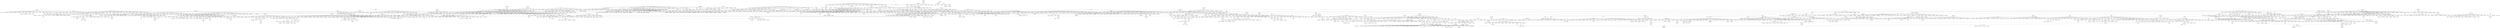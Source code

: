 strict graph "" {
	node [label="\N"];
	573	[label="Enter Shikari",
		pos="-5876.793551745677,-6252.671358715305"];
	10	[label=Fightstar,
		pos="-5330.933566595835,-6185.315018165854"];
	573 -- 10	[weight=550.0];
	96	[label=Belanova,
		pos="-6373.029901881898,-6313.904395578443"];
	573 -- 96	[weight=500.0];
	128	[label="Dennis Brown",
		pos="-5829.922971197783,-6416.636383575522"];
	10 -- 128	[weight=550.0];
	435	[label="Sister Sledge",
		pos="-4814.385349737147,-5996.428968760107"];
	10 -- 435	[weight=550.0];
	370	[label="Village People",
		pos="-5865.764609333113,-6313.595007737709"];
	10 -- 370	[weight=550.0];
	198	[label="Hot Chocolate",
		pos="-5852.7600597255005,-6359.088177969074"];
	10 -- 198	[weight=550.0];
	2324	[label="Britney Spears",
		pos="-5759.3612439091885,-6443.09346046056"];
	10 -- 2324	[weight=500.0];
	787	[label="Trüby Trio",
		pos="-5715.930044529907,-6418.2907936841675"];
	10 -- 787	[weight=450.0];
	732	[label=Whitesnake,
		pos="-5715.339146579562,-6419.264478685373"];
	10 -- 732	[weight=450.0];
	2479	[label="Aphex Twin",
		pos="-5714.745786112134,-6420.236664997245"];
	10 -- 2479	[weight=450.0];
	316	[label="John Lennon",
		pos="-5713.2516364147305,-6422.6605331644605"];
	10 -- 316	[weight=450.0];
	2045	[label=Estelle,
		pos="-5711.7421796076505,-6425.074898579607"];
	10 -- 2045	[weight=450.0];
	2541	[label="Al Jarreau",
		pos="-5711.134124411029,-6426.037962309148"];
	10 -- 2541	[weight=450.0];
	2192	[label=DMX,
		pos="-5626.170285403965,-6373.291824893198"];
	10 -- 2192	[weight=350.0];
	2373	[label=Bliss,
		pos="-5625.693567946827,-6374.038470877919"];
	10 -- 2373	[weight=350.0];
	1933	[label=Glassjaw,
		pos="-5625.214962245667,-6374.783907892867"];
	10 -- 1933	[weight=350.0];
	2513	[label="Alter Ego",
		pos="-5624.73447136645,-6375.528131162745"];
	10 -- 2513	[weight=350.0];
	1081	[label=Surkin,
		pos="-5624.25209838722,-6376.271135920029"];
	10 -- 1081	[weight=350.0];
	699	[label="Zombie Nation",
		pos="-5623.7678463980765,-6377.012917405003"];
	10 -- 699	[weight=350.0];
	202	[label=Fischerspooner,
		pos="-5621.318510298637,-6380.703309705343"];
	10 -- 202	[weight=350.0];
	1475	[label="Muddy Waters",
		pos="-5618.822669364179,-6384.362410781878"];
	10 -- 1475	[weight=350.0];
	1595	[label="Lupe Fiasco",
		pos="-5536.208130199432,-6328.0117368995125"];
	10 -- 1595	[weight=250.0];
	785	[label=Turbonegro,
		pos="-5494.863757639357,-6299.88766963397"];
	10 -- 785	[weight=200.0];
	1099	[label="Stina Nordenstam",
		pos="-3030.2420134935846,-1204.6913019970318"];
	330	[label="Emiliana Torrini",
		pos="-2510.9335257799594,-1385.8506092064247"];
	1099 -- 330	[weight=550.0];
	117	[label=Tristania,
		pos="-1991.2147004182862,-1565.8293372958376"];
	330 -- 117	[weight=550.0];
	1182	[label="Shout Out Louds",
		pos="-2983.775779528338,-1223.3076823527647"];
	330 -- 1182	[weight=500.0];
	1728	[label="Justice vs Simia",
		pos="-495.82032423019024,-8397.800768383464"];
	114	[label="DJ Mehdi",
		pos="-223.91787176131243,-7919.711805593683"];
	1728 -- 114	[weight=550.0];
	30	[label=Sparks,
		pos="32.530686452971054,-7433.158481702236"];
	114 -- 30	[weight=550.0];
	1161	[label="Sleater-Kinney",
		pos="-494.5940739243256,-8398.496092702822"];
	114 -- 1161	[weight=550.0];
	667	[label="Arcade Fire",
		pos="-462.1388858450273,-8359.31474967951"];
	114 -- 667	[weight=500.0];
	1700	[label="Kenny Chesney",
		pos="-454.21394676390616,-8363.517751744024"];
	114 -- 1700	[weight=500.0];
	1895	[label=HIM,
		pos="-453.075701579579,-8364.106550199176"];
	114 -- 1895	[weight=500.0];
	143	[label="The Aquabats",
		pos="-425.5333569033793,-8322.019146007611"];
	114 -- 143	[weight=450.0];
	1271	[label="Robert Miles",
		pos="-377.110619162485,-8234.405278903316"];
	114 -- 1271	[weight=350.0];
	21	[label=JoJo,
		pos="-1769.9416500621016,488.94982913671674"];
	2461	[label="Ashlee Simpson",
		pos="-2160.2951857949333,876.4083651646083"];
	21 -- 2461	[weight=550.0];
	915	[label="The Paddingtons",
		pos="-2161.3974132740145,875.2947339150493"];
	21 -- 915	[weight=550.0];
	660	[label=Babyshambles,
		pos="-1368.7098713632306,112.76761296729154"];
	21 -- 660	[weight=550.0];
	929	[label="The Meters",
		pos="-2162.4964637110934,874.1779671030461"];
	21 -- 929	[weight=550.0];
	2112	[label="Dr. John",
		pos="-2163.592328186314,873.0580737922409"];
	21 -- 2112	[weight=550.0];
	233	[label=Slut,
		pos="-2130.2837795403602,835.5815497323281"];
	21 -- 233	[weight=500.0];
	2567	[label="A Silver Mt. Zio",
		pos="-2132.7433779634416,833.0063742449329"];
	21 -- 2567	[weight=500.0];
	369	[label="Wagon Christ",
		pos="-2097.783445387056,797.2025780913868"];
	21 -- 369	[weight=450.0];
	964	[label="The Go! Team",
		pos="-2099.097698911285,795.7988074729565"];
	21 -- 964	[weight=450.0];
	1069	[label="Taj Mahal",
		pos="-2063.3006545693147,760.8698439839822"];
	21 -- 1069	[weight=400.0];
	1296	[label="Ray J",
		pos="-2027.3075644532285,726.1476076035885"];
	21 -- 1296	[weight=350.0];
	1503	[label="Miss Kittin",
		pos="-2027.9822611273116,725.4134479897932"];
	21 -- 1503	[weight=350.0];
	1496	[label=Modeselektor,
		pos="-2028.6548635523463,724.6773692451034"];
	21 -- 1496	[weight=350.0];
	1720	[label="Kaiser Chiefs",
		pos="-1955.215733067396,656.7995064272832"];
	21 -- 1720	[weight=250.0];
	2147	[label="Derek and The Do",
		pos="-1955.6931599013406,656.2710070922976"];
	21 -- 2147	[weight=250.0];
	1828	[label=Interpol,
		pos="-1956.1690791821866,655.7411497841765"];
	21 -- 1828	[weight=250.0];
	1860	[label="Hot Hot Heat",
		pos="-1919.3031196503316,621.9579168699229"];
	21 -- 1860	[weight=200.0];
	828	[label="This Will Destro",
		pos="-1919.6814337297562,621.5318685959286"];
	21 -- 828	[weight=200.0];
	131	[label="Cut Chemist",
		pos="-967.4780926643596,-263.41460320213366"];
	660 -- 131	[weight=550.0];
	135	[label="Booker T. & The ",
		pos="4534.747032303405,6973.915377778453"];
	286	[label="Sly & The Family",
		pos="4327.061388534616,6464.634832918998"];
	135 -- 286	[weight=550.0];
	1495	[label="Modest Petrovich",
		pos="4747.862357860134,7480.947781094897"];
	135 -- 1495	[weight=550.0];
	1443	[label=Nena,
		pos="4727.080162829458,7435.443239236511"];
	135 -- 1443	[weight=500.0];
	1964	[label="Gabriel Fauré",
		pos="4706.577969438743,7389.816963545076"];
	135 -- 1964	[weight=450.0];
	2417	[label="Bebel Gilberto",
		pos="4705.307487661271,7390.33959785711"];
	135 -- 2417	[weight=450.0];
	764	[label="Vampire Weekend",
		pos="4685.225595842727,7344.5313541139885"];
	135 -- 764	[weight=400.0];
	340	[label="Cary Brothers",
		pos="4664.433325535858,7299.002235937355"];
	135 -- 340	[weight=350.0];
	42	[label=Leadbelly,
		pos="4120.0669377278155,5955.072964903748"];
	286 -- 42	[weight=550.0];
	1023	[label="The Bled",
		pos="4454.815664256025,6790.485788165254"];
	286 -- 1023	[weight=350.0];
	2125	[label="Dmitri Shostakov",
		pos="-112.0324723340911,3816.903721671581"];
	111	[label="Igor Stravinsky",
		pos="198.1562108904638,3362.71985934332"];
	2125 -- 111	[weight=550.0];
	75	[label=Tiamat,
		pos="512.5995301681635,2911.471148584361"];
	111 -- 75	[weight=550.0];
	851	[label="The Vines",
		pos="-85.12556898376891,3774.728880107777"];
	111 -- 851	[weight=500.0];
	1067	[label="Taking Back Sund",
		pos="-57.95775007928955,3732.727479530234"];
	111 -- 1067	[weight=450.0];
	2427	[label="Barry White",
		pos="-59.1155957912905,3731.9233499642864"];
	111 -- 2427	[weight=450.0];
	1332	[label="Planet Funk",
		pos="-31.556791474254936,3690.182737460194"];
	111 -- 1332	[weight=400.0];
	2475	[label=Aqualung,
		pos="-3.7392766621831868,3648.6188137063587"];
	111 -- 2475	[weight=350.0];
	1340	[label="Phil Collins",
		pos="82.27614418332746,3525.7284791765965"];
	111 -- 1340	[weight=200.0];
	2018	[label="Felix Mendelssoh",
		pos="5316.053637956379,10752.726904933252"];
	25	[label="The Zombies",
		pos="5123.210524787728,10237.642898480495"];
	2018 -- 25	[weight=550.0];
	29	[label="The Brian Jonest",
		pos="5274.887825018765,10766.314816208895"];
	25 -- 29	[weight=550.0];
	522	[label="KC and the Sunsh",
		pos="4980.029673134453,9706.606888665867"];
	25 -- 522	[weight=550.0];
	2231	[label=Coldcut,
		pos="5314.676379479431,10753.240441615813"];
	25 -- 2231	[weight=550.0];
	2017	[label=Fergie,
		pos="5234.219758657977,10776.323648085992"];
	25 -- 2017	[weight=550.0];
	657	[label=Bebe,
		pos="5232.059421216418,10776.764329835489"];
	25 -- 657	[weight=550.0];
	1404	[label="Ojos de Brujo",
		pos="5229.897334543131,10777.196347755184"];
	25 -- 1404	[weight=550.0];
	1580	[label="Mad Season",
		pos="5218.887310243656,10728.403484433382"];
	25 -- 1580	[weight=500.0];
	1735	[label="Junior Boys",
		pos="5208.138915605337,10679.555976396427"];
	25 -- 1735	[weight=450.0];
	1778	[label="Jill Scott",
		pos="5206.957592924329,10679.781370656943"];
	25 -- 1778	[weight=450.0];
	554	[label="Gentle Giant",
		pos="5205.184490007816,10680.113540473945"];
	25 -- 554	[weight=450.0];
	1415	[label=Novaspace,
		pos="5203.410069747117,10680.438599665937"];
	25 -- 1415	[weight=450.0];
	2053	[label=Erasure,
		pos="5193.446862869395,10631.428191264366"];
	25 -- 2053	[weight=400.0];
	2538	[label="Alanis Morissett",
		pos="5166.4503311017825,10483.875144845431"];
	25 -- 2538	[weight=250.0];
	1499	[label="Missy Higgins",
		pos="5157.2757987823215,10434.720439330977"];
	25 -- 1499	[weight=200.0];
	788	[label="Trick Daddy",
		pos="5156.748984419567,10434.81077549276"];
	25 -- 788	[weight=200.0];
	401	[label="The Hollies",
		pos="5435.891645499597,11292.221433195766"];
	401 -- 29	[weight=550.0];
	119	[label="The Raveonettes",
		pos="5596.8954659804285,11818.128050182637"];
	401 -- 119	[weight=550.0];
	1784	[label="Jerry Lee Lewis",
		pos="5381.233746740962,11203.568226639341"];
	29 -- 1784	[weight=450.0];
	1545	[label="Matt Pond PA",
		pos="5380.043540061315,11203.855986379074"];
	29 -- 1545	[weight=450.0];
	1022	[label="The Blow",
		pos="5378.852554763261,11204.14050637469"];
	29 -- 1022	[weight=450.0];
	816	[label="Tilly and the Wa",
		pos="5377.660799665368,11204.421784519476"];
	29 -- 816	[weight=450.0];
	1312	[label="Quiet Riot",
		pos="5365.181565972671,11155.990374006082"];
	29 -- 1312	[weight=400.0];
	1037	[label="The Animals",
		pos="5364.120883111229,11156.23463020078"];
	29 -- 1037	[weight=400.0];
	2237	[label="Coal Chamber",
		pos="5352.0380752157635,11107.705851379036"];
	29 -- 2237	[weight=350.0];
	1556	[label="Martha Wainwrigh",
		pos="5351.108828328026,11107.914521499355"];
	29 -- 1556	[weight=350.0];
	2547	[label="Aimee Mann",
		pos="5350.179017067004,11108.120662267671"];
	29 -- 2547	[weight=350.0];
	1669	[label="LTJ Bukem",
		pos="5338.625673560471,11059.465778450663"];
	29 -- 1669	[weight=300.0];
	1075	[label="Symphony X",
		pos="5327.3377564111715,11010.750911532257"];
	29 -- 1075	[weight=250.0];
	2493	[label=Angra,
		pos="5326.67242565684,11010.892728410212"];
	29 -- 2493	[weight=250.0];
	2462	[label="As I Lay Dying",
		pos="5315.7829341772895,10962.089150703772"];
	29 -- 2462	[weight=200.0];
	170	[label=Wire,
		pos="5783.982650137911,12335.330511046875"];
	119 -- 170	[weight=550.0];
	493	[label="McCoy Tyner",
		pos="5743.262575508457,12296.224974716157"];
	119 -- 493	[weight=500.0];
	1932	[label="Glenn Miller",
		pos="5709.447210156806,12253.825313064624"];
	119 -- 1932	[weight=450.0];
	617	[label=Coldplay,
		pos="5682.982576463771,12157.375761167736"];
	119 -- 617	[weight=350.0];
	2583	[label="10,000 Maniacs",
		pos="5681.5278602626495,12157.741592077036"];
	119 -- 2583	[weight=350.0];
	1861	[label="Horace Silver",
		pos="5656.653836139706,12060.880881671595"];
	119 -- 1861	[weight=250.0];
	450	[label=Ride,
		pos="-9099.93806890613,-6965.7277168306755"];
	83	[label="10 Years",
		pos="-9641.625413729971,-7060.989568889612"];
	450 -- 83	[weight=550.0];
	258	[label=Crossfade,
		pos="-8558.25072408229,-6870.465864771739"];
	450 -- 258	[weight=550.0];
	1405	[label="Oingo Boingo",
		pos="-10184.816243556268,-7147.266578530757"];
	83 -- 1405	[weight=550.0];
	418	[label="Syd Barrett",
		pos="-9986.983908645563,-7117.800747275888"];
	83 -- 418	[weight=350.0];
	1314	[label="Q-Tip",
		pos="-9986.664984343863,-7119.706642305969"];
	83 -- 1314	[weight=350.0];
	1853	[label="Humble Pie",
		pos="-9986.44652431391,-7120.976248208106"];
	83 -- 1853	[weight=350.0];
	1458	[label="Napalm Death",
		pos="-9887.766827254729,-7104.743477835377"];
	83 -- 1458	[weight=250.0];
	1014	[label="The Calling",
		pos="-9887.604112793568,-7105.649165920713"];
	83 -- 1014	[weight=250.0];
	1645	[label=Leftfield,
		pos="-9838.275535406137,-7097.441312945954"];
	83 -- 1645	[weight=200.0];
	1344	[label="Petula Clark",
		pos="-9838.14003362532,-7098.164885530994"];
	83 -- 1344	[weight=200.0];
	1157	[label="Smash Mouth",
		pos="-9838.001869474165,-7098.887954466685"];
	83 -- 1157	[weight=200.0];
	59	[label="The Breeders",
		pos="-8016.858123351716,-6773.5429475943"];
	258 -- 59	[weight=550.0];
	1217	[label="Scissor Sisters",
		pos="-8999.807527199204,-6957.227547680566"];
	258 -- 1217	[weight=450.0];
	1195	[label=Shaggy,
		pos="-8901.475192734972,-6939.000265754635"];
	258 -- 1195	[weight=350.0];
	583	[label=Duffy,
		pos="3395.6581202895013,5127.285633992224"];
	526	[label="Joss Stone",
		pos="3757.8625290086584,5541.179299447986"];
	583 -- 526	[weight=550.0];
	52	[label="John Legend",
		pos="3033.4537115703447,4713.391968536462"];
	583 -- 52	[weight=550.0];
	526 -- 42	[weight=550.0];
	488	[label="Michael Bublé",
		pos="2679.4505345567586,4292.462341800248"];
	52 -- 488	[weight=550.0];
	1989	[label="Frankie Goes to ",
		pos="2981.0206404823793,5210.635141497423"];
	52 -- 1989	[weight=500.0];
	1239	[label="Sahara Hotnights",
		pos="2979.799620653091,5210.504871736372"];
	52 -- 1239	[weight=500.0];
	1256	[label=Roxette,
		pos="2978.578924435155,5210.3716036693995"];
	52 -- 1256	[weight=500.0];
	1727	[label="Justin Nozuka",
		pos="2982.968074429046,5160.551001143919"];
	52 -- 1727	[weight=450.0];
	184	[label="Rodrigo y Gabrie",
		pos="2979.6749417650535,5160.166905074121"];
	52 -- 184	[weight=450.0];
	422	[label="Strapping Young ",
		pos="2975.8366558183898,5159.688142491019"];
	52 -- 422	[weight=450.0];
	1426	[label="Nik Kershaw",
		pos="2987.362018059812,5060.343774684421"];
	52 -- 1426	[weight=350.0];
	717	[label="Xploding Plastix",
		pos="2986.5100792042367,5060.2295319292925"];
	52 -- 717	[weight=350.0];
	2157	[label="Deep Dish",
		pos="2985.6584234862953,5060.113197244717"];
	52 -- 2157	[weight=350.0];
	1919	[label=GoodBooks,
		pos="2991.7565782609313,5010.480085218663"];
	52 -- 1919	[weight=300.0];
	1490	[label=Mono,
		pos="2998.0981904546766,4960.879315943636"];
	52 -- 1490	[weight=250.0];
	478	[label=Musiq,
		pos="-938.8430593732138,-1888.0830369411565"];
	6	[label="John Mayer Trio",
		pos="-423.36647703637334,-2079.8743116705627"];
	478 -- 6	[weight=550.0];
	629	[label=Cassie,
		pos="-1266.873611769385,-1766.0340439315344"];
	478 -- 629	[weight=350.0];
	445	[label="Rosie Thomas",
		pos="-946.756977678473,-1910.8702175260353"];
	6 -- 445	[weight=550.0];
	666	[label=Arovane,
		pos="-551.8892827296567,-2614.64705631704"];
	6 -- 666	[weight=550.0];
	347	[label="Bitter:Sweet",
		pos="118.78583611020963,-2172.4533014566337"];
	6 -- 347	[weight=550.0];
	609	[label="DJ Cam",
		pos="-292.2389480740154,-1545.7342821387683"];
	6 -- 609	[weight=550.0];
	957	[label="The Herbaliser",
		pos="117.37436393610449,-2180.3697986556876"];
	6 -- 957	[weight=550.0];
	1639	[label="Leona Lewis",
		pos="117.61764484735568,-2179.0518286272327"];
	6 -- 1639	[weight=550.0];
	2099	[label="Eartha Kitt",
		pos="117.85771342064788,-2177.7332696874046"];
	6 -- 2099	[weight=550.0];
	2553	[label="Ace of Base",
		pos="118.09456823046537,-2176.4141296657426"];
	6 -- 2553	[weight=550.0];
	2250	[label="Christina Milian",
		pos="118.32820787037565,-2175.094416395237"];
	6 -- 2250	[weight=550.0];
	852	[label="The View",
		pos="119.23058727066712,-2169.809987602761"];
	6 -- 852	[weight=550.0];
	226	[label="Tenacious D",
		pos="70.86310152313581,-2155.6181145648584"];
	6 -- 226	[weight=500.0];
	2515	[label=Alphaville,
		pos="71.74925470033588,-2149.5909681223966"];
	6 -- 2515	[weight=500.0];
	1035	[label="The Ataris",
		pos="71.91766953718309,-2148.3842682674244"];
	6 -- 1035	[weight=500.0];
	2205	[label=Cursive,
		pos="72.08314340034894,-2147.1771616035917"];
	6 -- 2205	[weight=500.0];
	1802	[label=Jamiroquai,
		pos="72.24567530725756,-2145.96965529864"];
	6 -- 1802	[weight=500.0];
	393	[label="The Quantic Soul",
		pos="72.48395489324497,-2144.1576621993813"];
	6 -- 393	[weight=500.0];
	2350	[label="Bon Iver",
		pos="23.107401050439535,-2136.097760391908"];
	6 -- 2350	[weight=450.0];
	808	[label="Toad the Wet Spr",
		pos="23.243080195469872,-2135.0096305612424"];
	6 -- 808	[weight=450.0];
	1292	[label=Redman,
		pos="-75.90002247925071,-2121.9107596354306"];
	6 -- 1292	[weight=350.0];
	1863	[label=Hooverphonic,
		pos="-75.79862011949234,-2121.06393218601"];
	6 -- 1863	[weight=350.0];
	1233	[label="Sandi Thom",
		pos="-75.69928160112022,-2120.216860154583"];
	6 -- 1233	[weight=350.0];
	981	[label="The Enemy",
		pos="-174.96328452039373,-2108.0851951708923"];
	6 -- 981	[weight=250.0];
	392	[label="The Rakes",
		pos="-174.8618280476008,-2107.177048364289"];
	6 -- 392	[weight=250.0];
	2443	[label="B.B. King & Eric",
		pos="7414.030539897256,9510.515394872784"];
	71	[label="Dave Matthews & ",
		pos="7110.580349435609,9051.80199643233"];
	2443 -- 71	[weight=550.0];
	514	[label="Kool & The Gang",
		pos="6817.1003885449945,8586.646632542324"];
	71 -- 514	[weight=550.0];
	2195	[label="DJ Sammy",
		pos="7385.157093284926,9469.662752829849"];
	71 -- 2195	[weight=500.0];
	505	[label="M.O.P.",
		pos="7353.626734333966,9430.521489973182"];
	71 -- 505	[weight=450.0];
	2516	[label=Alphabeat,
		pos="7349.525746213184,9433.122199619635"];
	71 -- 2516	[weight=450.0];
	1892	[label=Haggard,
		pos="7321.930175235459,9391.40654754196"];
	71 -- 1892	[weight=400.0];
	729	[label="Will Smith",
		pos="7294.594366826235,9349.524755729906"];
	71 -- 729	[weight=350.0];
	1978	[label="From Autumn to A",
		pos="7293.675537316978,9350.090702512003"];
	71 -- 1978	[weight=350.0];
	1848	[label="I Monster",
		pos="7292.7549672175355,9350.653813619392"];
	71 -- 1848	[weight=350.0];
	777	[label=UFO,
		pos="7240.046289323951,9265.667773051284"];
	71 -- 777	[weight=250.0];
	1636	[label="Level 42",
		pos="7213.625087055304,9223.213145570558"];
	71 -- 1636	[weight=200.0];
	439	[label=Satyricon,
		pos="4573.916736886577,6265.75022477893"];
	42 -- 439	[weight=550.0];
	655	[label=Behemoth,
		pos="4225.794270456867,6494.815247029208"];
	42 -- 655	[weight=550.0];
	575	[label=Emperor,
		pos="4105.022989963072,6504.8671806205475"];
	42 -- 575	[weight=550.0];
	207	[label="Chubby Checker",
		pos="4081.7570449956283,6453.6031566864"];
	42 -- 207	[weight=500.0];
	2575	[label="4 Non Blondes",
		pos="4081.715350371387,6403.435715081818"];
	42 -- 2575	[weight=450.0];
	752	[label="Vive la Fête",
		pos="4084.9935546681636,6353.532320171949"];
	42 -- 752	[weight=400.0];
	2184	[label="Danko Jones",
		pos="4084.01068493106,6353.444583664744"];
	42 -- 2184	[weight=400.0];
	2262	[label=Chicago,
		pos="4087.6578975134553,6303.5692405113705"];
	42 -- 2262	[weight=350.0];
	812	[label="Timo Maas",
		pos="4086.7982757317222,6303.488228818792"];
	42 -- 812	[weight=350.0];
	704	[label="Yves Larock",
		pos="4090.814296604222,6253.643363616169"];
	42 -- 704	[weight=300.0];
	2242	[label="Cliff Richard",
		pos="4100.074198911592,6154.071181967686"];
	42 -- 2242	[weight=200.0];
	1359	[label=Pavement,
		pos="4099.583342516568,6154.021255490075"];
	42 -- 1359	[weight=200.0];
	269	[label="Woody Guthrie",
		pos="-2814.3484364545966,-4978.887283841846"];
	1855	[label="Howlin' Wolf",
		pos="-3364.30311646331,-4985.947732589181"];
	269 -- 1855	[weight=550.0];
	3	[label="Robert Johnson",
		pos="-2264.4077497254534,-4970.8100887916635"];
	269 -- 3	[weight=550.0];
	2473	[label="Architecture in ",
		pos="-3264.286920398271,-4986.327758723742"];
	269 -- 2473	[weight=450.0];
	547	[label="Gwen Stefani",
		pos="-1762.2516534058764,-4746.44597640048"];
	3 -- 547	[weight=550.0];
	1649	[label="Leaves' Eyes",
		pos="-2814.30193134956,-4981.5984629024315"];
	3 -- 1649	[weight=550.0];
	720	[label=Xandria,
		pos="-2814.2736665046164,-4982.953958216633"];
	3 -- 720	[weight=550.0];
	1096	[label="Story of the Yea",
		pos="-2814.242060353625,-4984.3093797376"];
	3 -- 1096	[weight=550.0];
	38	[label=Thrice,
		pos="-2813.4884761850253,-5002.596183717411"];
	3 -- 38	[weight=550.0];
	421	[label="Straylight Run",
		pos="-2766.009246925428,-5196.411369831341"];
	3 -- 421	[weight=550.0];
	951	[label="The Hush Sound",
		pos="-2664.325818591764,-5348.388608035331"];
	3 -- 951	[weight=550.0];
	477	[label="Mutya Buena",
		pos="-2622.423259246182,-5319.844320554987"];
	3 -- 477	[weight=500.0];
	1168	[label="Sir Edward Elgar",
		pos="-2627.1223824659664,-5314.958450978547"];
	3 -- 1168	[weight=500.0];
	1953	[label="Gavin DeGraw",
		pos="-2626.2729303532446,-5315.851522606816"];
	3 -- 1953	[weight=500.0];
	904	[label="The Raconteurs",
		pos="-2625.421279336609,-5316.74249756207"];
	3 -- 904	[weight=500.0];
	1338	[label=Phish,
		pos="-2583.899505339856,-5287.7091548906765"];
	3 -- 1338	[weight=450.0];
	1729	[label=Justice,
		pos="-2583.1173559950576,-5288.495761857784"];
	3 -- 1729	[weight=450.0];
	287	[label=SebastiAn,
		pos="-2581.547252073611,-5290.0631796934795"];
	3 -- 287	[weight=450.0];
	641	[label="Boys Noize",
		pos="-2579.5737866025024,-5292.0115352379935"];
	3 -- 641	[weight=450.0];
	2084	[label="Eighteen Visions",
		pos="-2578.3839571213794,-5293.174697874718"];
	3 -- 2084	[weight=450.0];
	343	[label="Box Car Racer",
		pos="-2542.0816103948982,-5258.728874390877"];
	3 -- 343	[weight=400.0];
	1515	[label=Midtown,
		pos="-2540.658759711506,-5260.094342565847"];
	3 -- 1515	[weight=400.0];
	2564	[label="A*Teens",
		pos="-2539.9448142123238,-5260.774441935215"];
	3 -- 2564	[weight=400.0];
	2161	[label="Death From Above",
		pos="-2504.876513806247,-5225.12244299699"];
	3 -- 2161	[weight=350.0];
	1326	[label="Pretty Girls Mak",
		pos="-2504.248885232553,-5225.714442851505"];
	3 -- 1326	[weight=350.0];
	1914	[label=Grandaddy,
		pos="-2469.4466493129685,-5189.8056359060765"];
	3 -- 1914	[weight=300.0];
	2218	[label="Craig Armstrong",
		pos="-2434.8231139672316,-5153.727019747609"];
	3 -- 2218	[weight=250.0];
	825	[label="Thomas Newman",
		pos="-2434.3716930095907,-5154.1465499315755"];
	3 -- 825	[weight=250.0];
	1921	[label="Good Riddance",
		pos="-2400.0169413466033,-5117.813990603344"];
	3 -- 1921	[weight=200.0];
	2222	[label="Corinne Bailey R",
		pos="-2399.6541542998943,-5118.14783022164"];
	3 -- 2222	[weight=200.0];
	9	[label="Tom Waits",
		pos="6423.150715446979,7454.678460340355"];
	382	[label=Trivium,
		pos="6972.755579680569,7475.522961072616"];
	9 -- 382	[weight=550.0];
	31	[label=Slipknot,
		pos="5942.3373134645535,7187.623274144531"];
	9 -- 31	[weight=550.0];
	468	[label="Paul Weller",
		pos="6969.734449773718,7515.884843744683"];
	9 -- 468	[weight=550.0];
	390	[label="The Verve",
		pos="6941.239339061725,7639.297468248473"];
	9 -- 390	[weight=550.0];
	379	[label=Underworld,
		pos="6841.90772989359,7811.24901836746"];
	9 -- 379	[weight=550.0];
	304	[label="Masta Ace",
		pos="6731.512380180555,7848.268454779667"];
	9 -- 304	[weight=500.0];
	1084	[label=Supergrass,
		pos="6729.544410667696,7849.802369423309"];
	9 -- 1084	[weight=500.0];
	137	[label=Ash,
		pos="6725.585630297154,7852.8406412158965"];
	9 -- 137	[weight=500.0];
	2079	[label=Elastica,
		pos="6721.596723734499,7855.839251217585"];
	9 -- 2079	[weight=500.0];
	162	[label=Deicide,
		pos="6687.681391187763,7818.7162627621965"];
	9 -- 162	[weight=450.0];
	974	[label="The Flaming Lips",
		pos="6654.641021476803,7780.8873477334155"];
	9 -- 974	[weight=400.0];
	771	[label=Underoath,
		pos="6624.991903691757,7740.615751941041"];
	9 -- 771	[weight=350.0];
	1275	[label="Rob Dougan",
		pos="6624.27781753599,7741.118486882171"];
	9 -- 1275	[weight=350.0];
	1707	[label=Kavinsky,
		pos="6623.562479201536,7741.619438502742"];
	9 -- 1707	[weight=350.0];
	368	[label=Ween,
		pos="6594.010502443085,7701.269078952753"];
	9 -- 368	[weight=300.0];
	880	[label="The Spinners",
		pos="6593.086384235675,7701.906833455859"];
	9 -- 880	[weight=300.0];
	2027	[label=Faithless,
		pos="6592.468982147617,7702.330079679885"];
	9 -- 2027	[weight=300.0];
	1399	[label="Oomph!",
		pos="6563.7338908383035,7661.406230117161"];
	9 -- 1399	[weight=250.0];
	989	[label="The Dismembermen",
		pos="6563.217635401929,7661.756363396991"];
	9 -- 989	[weight=250.0];
	1844	[label="Ian Van Dahl",
		pos="6562.700507935829,7662.105207449591"];
	9 -- 1844	[weight=250.0];
	2405	[label=Berlin,
		pos="6534.376152417025,7620.897900150571"];
	9 -- 2405	[weight=200.0];
	1323	[label=Prince,
		pos="6533.961062927796,7621.174907423109"];
	9 -- 1323	[weight=200.0];
	168	[label="Bad Religion",
		pos="7522.360443914159,7496.367461804878"];
	382 -- 168	[weight=550.0];
	329	[label="Emily Haines & t",
		pos="6232.675729691972,7654.745960451409"];
	31 -- 329	[weight=550.0];
	394	[label="The Prodigy",
		pos="5485.051924754946,6882.0253793993215"];
	31 -- 394	[weight=550.0];
	2387	[label="Black Eyed Peas",
		pos="6192.945422500133,7620.284314319876"];
	31 -- 2387	[weight=500.0];
	1635	[label=Liars,
		pos="6191.867901449267,7620.906652154816"];
	31 -- 1635	[weight=500.0];
	645	[label="Bo Diddley",
		pos="6174.421950552209,7630.496530537251"];
	31 -- 645	[weight=500.0];
	2261	[label=Chicane,
		pos="6135.180997992412,7594.208214025141"];
	31 -- 2261	[weight=450.0];
	2557	[label=ATB,
		pos="6134.168550294688,7594.686876762378"];
	31 -- 2557	[weight=450.0];
	1294	[label="Red House Painte",
		pos="6133.154914504782,7595.163018382135"];
	31 -- 1294	[weight=450.0];
	1461	[label="N.W.A",
		pos="6089.961700581454,7504.966999981925"];
	31 -- 1461	[weight=350.0];
	1324	[label="Primal Scream",
		pos="6089.17148369998,7505.333403745829"];
	31 -- 1324	[weight=350.0];
	2239	[label=Clueso,
		pos="6067.517065419708,7460.258616131673"];
	31 -- 2239	[weight=300.0];
	718	[label="Xiu Xiu",
		pos="6066.838181881792,7460.569301342865"];
	31 -- 718	[weight=300.0];
	2132	[label="Dirty Pretty Thi",
		pos="6045.5216582917665,7415.335792427077"];
	31 -- 2132	[weight=250.0];
	1803	[label="Jamie T",
		pos="6024.431174991753,7369.998157008244"];
	31 -- 1803	[weight=200.0];
	34	[label="John Hiatt",
		pos="7516.318184100456,7577.0912271490115"];
	468 -- 34	[weight=550.0];
	240	[label="My American Hear",
		pos="7459.3279626764715,7823.916476156591"];
	390 -- 240	[weight=550.0];
	68	[label="Lou Rawls",
		pos="7260.664744340201,8167.819576394565"];
	379 -- 68	[weight=550.0];
	1654	[label="Laurent Garnier",
		pos="-271.89791037316,-16197.943889800736"];
	79	[label="FC/Kahuna",
		pos="-208.90727696706455,-15651.562905410632"];
	1654 -- 79	[weight=550.0];
	665	[label=Ashanti,
		pos="-152.93589182827068,-15104.418313875958"];
	79 -- 665	[weight=550.0];
	1086	[label="Sunset Rubdown",
		pos="-253.44309471503283,-16049.07587493178"];
	79 -- 1086	[weight=400.0];
	965	[label="The Get Up Kids",
		pos="-252.16708397961472,-16049.216761291897"];
	79 -- 965	[weight=400.0];
	1302	[label=Rainbow,
		pos="-250.8906276540274,-16049.353551687158"];
	79 -- 1302	[weight=400.0];
	716	[label=Xzibit,
		pos="-239.43712340640667,-15950.00540988409"];
	79 -- 716	[weight=300.0];
	2569	[label="A Fine Frenzy",
		pos="-233.55049813044184,-15900.345363897344"];
	79 -- 2569	[weight=250.0];
	690	[label=mia,
		pos="-232.75192676112394,-15900.4231727821"];
	79 -- 690	[weight=250.0];
	2043	[label=Estopa,
		pos="-231.95310978410993,-15900.498418324658"];
	79 -- 2043	[weight=250.0];
	1746	[label="Josh Groban",
		pos="-226.7046997353931,-15850.769460882097"];
	79 -- 1746	[weight=200.0];
	5	[label="Sophie Ellis-Bex",
		pos="-1260.0955570862993,-4522.081864009296"];
	547 -- 5	[weight=550.0];
	47	[label="Sam Cooke",
		pos="-785.3376590119791,-4244.404104338029"];
	5 -- 47	[weight=550.0];
	906	[label="The Psychedelic ",
		pos="-1631.0262423912968,-4928.173512161735"];
	5 -- 906	[weight=550.0];
	2229	[label="Collective Soul",
		pos="-1630.0300784540104,-4929.081188210753"];
	5 -- 2229	[weight=550.0];
	774	[label="Ulrich Schnauss",
		pos="-1629.0316934195848,-4929.986420624526"];
	5 -- 774	[weight=550.0];
	1030	[label="The Bees",
		pos="-1594.5824081736203,-4893.724900335403"];
	5 -- 1030	[weight=500.0];
	2330	[label="Brenda Lee",
		pos="-1593.670763416885,-4894.543381110737"];
	5 -- 2330	[weight=500.0];
	1534	[label=Melendi,
		pos="-1592.7571158653477,-4895.35962561678"];
	5 -- 1534	[weight=500.0];
	396	[label="The Police",
		pos="-1562.9839066318652,-4919.8992187206795"];
	5 -- 396	[weight=500.0];
	2469	[label="Armin van Buuren",
		pos="-1591.8414710045743,-4896.173628952776"];
	5 -- 2469	[weight=500.0];
	1880	[label="Heather Nova",
		pos="-1505.2014359185048,-4899.471726302776"];
	5 -- 1880	[weight=450.0];
	1602	[label="Lucie Silvas",
		pos="-1504.2759779799514,-4900.071178742131"];
	5 -- 1602	[weight=450.0];
	2015	[label="Fettes Brot",
		pos="-1503.3490539753707,-4900.668361723145"];
	5 -- 2015	[weight=450.0];
	362	[label=Yeasayer,
		pos="-1470.100356355224,-4862.519794158125"];
	5 -- 362	[weight=400.0];
	984	[label="The Dresden Doll",
		pos="-1475.4956569829576,-4859.132004143534"];
	5 -- 984	[weight=400.0];
	474	[label="New Found Glory",
		pos="-1474.2553876484806,-4859.92142204473"];
	5 -- 474	[weight=400.0];
	1774	[label="Jimmy Buffett",
		pos="-1440.55407165165,-4821.9730518105835"];
	5 -- 1774	[weight=350.0];
	1777	[label="Jim Croce",
		pos="-1439.8187035571018,-4822.414330823382"];
	5 -- 1777	[weight=350.0];
	1015	[label="The Byrds",
		pos="-1413.5127279264357,-4779.886386257081"];
	5 -- 1015	[weight=300.0];
	971	[label="The Fratellis",
		pos="-1412.88056638493,-4780.261531941566"];
	5 -- 971	[weight=300.0];
	835	[label="Theory of a Dead",
		pos="-1386.8888324460384,-4737.542916925013"];
	5 -- 835	[weight=250.0];
	1674	[label=Kyuss,
		pos="-1386.360505453239,-4737.852952929693"];
	5 -- 1674	[weight=250.0];
	1825	[label="Iron Maiden",
		pos="-1385.8314203621837,-4738.161693438764"];
	5 -- 1825	[weight=250.0];
	1393	[label="Otis Redding",
		pos="-1360.2603756968708,-4695.19168208069"];
	5 -- 1393	[weight=200.0];
	433	[label=Slade,
		pos="191.7865180805927,-9072.815117861415"];
	16	[label=Nazareth,
		pos="181.24349102640963,-8522.916177527344"];
	433 -- 16	[weight=550.0];
	63	[label="The Cardigans",
		pos="202.3295451347758,-9622.714058195486"];
	433 -- 63	[weight=550.0];
	296	[label="Public Image Ltd",
		pos="115.64708281529873,-7976.841904896047"];
	16 -- 296	[weight=550.0];
	615	[label=Coolio,
		pos="480.62962232925406,-8984.292319502107"];
	16 -- 615	[weight=550.0];
	500	[label="Mariah Carey",
		pos="449.10710594752743,-9003.279668855932"];
	16 -- 500	[weight=550.0];
	153	[label="Joy Division",
		pos="483.32571027690483,-8921.346011767573"];
	16 -- 153	[weight=500.0];
	511	[label="Lily Allen",
		pos="476.8679052123298,-8926.160775429451"];
	16 -- 511	[weight=500.0];
	1790	[label=Jem,
		pos="486.7706214409241,-8918.710533955871"];
	16 -- 1790	[weight=500.0];
	1703	[label="Kelly Clarkson",
		pos="457.0999521914574,-8878.448472591374"];
	16 -- 1703	[weight=450.0];
	1388	[label="P!nk",
		pos="457.9803013677397,-8877.763662796871"];
	16 -- 1388	[weight=450.0];
	882	[label="The Spencer Davi",
		pos="428.0127883542595,-8837.725506957588"];
	16 -- 882	[weight=400.0];
	2484	[label="Annie Lennox",
		pos="428.79229389300133,-8837.112915574253"];
	16 -- 2484	[weight=400.0];
	776	[label="Ugly Casanova",
		pos="429.5702787130092,-8836.4983940468"];
	16 -- 776	[weight=400.0];
	1893	[label="Hadouken!",
		pos="430.3467380350389,-8835.8819461503"];
	16 -- 1893	[weight=400.0];
	1298	[label=Ratatat,
		pos="431.12166708921825,-8835.26357567166"];
	16 -- 1298	[weight=400.0];
	870	[label="The Sugarcubes",
		pos="431.8950611150756,-8834.643286409595"];
	16 -- 870	[weight=400.0];
	495	[label="Max Romeo",
		pos="401.57616701555935,-8794.860127435151"];
	16 -- 495	[weight=350.0];
	933	[label="The Maccabees",
		pos="402.58567374296535,-8794.03909826676"];
	16 -- 933	[weight=350.0];
	803	[label="Tom Petty and th",
		pos="403.25697942773786,-8793.489662865197"];
	16 -- 803	[weight=350.0];
	2238	[label=Clutch,
		pos="340.30308405036,-8715.789311651968"];
	16 -- 2238	[weight=250.0];
	1390	[label=Overseer,
		pos="-37.15133206242649,-10117.839203443491"];
	63 -- 1390	[weight=550.0];
	279	[label="The Boomtown Rat",
		pos="-24.74151951975759,-10123.651910225712"];
	63 -- 279	[weight=550.0];
	621	[label="Chris Rea",
		pos="217.66764332410042,-10172.500146364271"];
	63 -- 621	[weight=550.0];
	215	[label=Aerosmith,
		pos="429.95298307601047,-10067.896684203974"];
	63 -- 215	[weight=500.0];
	1916	[label=Gorillaz,
		pos="423.83099974912625,-10070.974145202714"];
	63 -- 1916	[weight=500.0];
	638	[label="Brendan Benson",
		pos="425.5048054512557,-10070.143162280896"];
	63 -- 638	[weight=500.0];
	1107	[label=Stereolab,
		pos="410.6768999847169,-10021.576665777386"];
	63 -- 1107	[weight=450.0];
	1743	[label="José González",
		pos="411.670075723479,-10021.05630081211"];
	63 -- 1743	[weight=450.0];
	1558	[label="Marques Houston",
		pos="365.9214169983632,-9932.129150684796"];
	63 -- 1558	[weight=350.0];
	1954	[label="Gary Moore",
		pos="343.21152978227445,-9887.576789439016"];
	63 -- 1954	[weight=300.0];
	1422	[label="No Doubt",
		pos="4087.2485019250603,8154.522449272515"];
	92	[label="J.J. Cale",
		pos="4079.9794430751735,7604.570487021777"];
	1422 -- 92	[weight=550.0];
	157	[label=Hole,
		pos="4089.979042198329,7054.6613963373475"];
	92 -- 157	[weight=550.0];
	405	[label="The Damned",
		pos="4084.0839894590213,8054.551767409064"];
	92 -- 405	[weight=450.0];
	1379	[label="Panic at the Dis",
		pos="4082.241055210148,8054.56480377539"];
	92 -- 1379	[weight=450.0];
	611	[label="Cute Is What We ",
		pos="4071.797952883501,8054.496106672674"];
	92 -- 611	[weight=450.0];
	2406	[label=Bent,
		pos="4065.4970761047357,7954.270731584079"];
	92 -- 2406	[weight=350.0];
	1918	[label=Goose,
		pos="4064.5423295958976,7954.229886334062"];
	92 -- 1918	[weight=350.0];
	1871	[label="Hidden in Plain ",
		pos="4068.271053855177,7854.296163759018"];
	92 -- 1871	[weight=250.0];
	1867	[label=Hird,
		pos="4067.589261546574,7854.263265054479"];
	92 -- 1867	[weight=250.0];
	529	[label="Johnny Winter",
		pos="-3782.723938501931,-5614.777785112689"];
	103	[label="The Sea and Cake",
		pos="-4297.83713287846,-5807.54291935436"];
	529 -- 103	[weight=550.0];
	12	[label="Yo La Tengo",
		pos="-3267.610744125403,-5422.012650871019"];
	529 -- 12	[weight=550.0];
	103 -- 435	[weight=550.0];
	2489	[label="Anja Garbarek",
		pos="-4666.029563447458,-6066.259625563474"];
	103 -- 2489	[weight=450.0];
	1510	[label="Miley Cyrus",
		pos="-4665.379887540834,-6067.181752149445"];
	103 -- 1510	[weight=450.0];
	1251	[label="Rufus Wainwright",
		pos="-4542.430979094183,-5981.249137992033"];
	103 -- 1251	[weight=300.0];
	798	[label="Tori Amos",
		pos="-4541.994785311354,-5981.861709960703"];
	103 -- 798	[weight=300.0];
	756	[label="Vienna Teng",
		pos="-4541.557057379018,-5982.473186608034"];
	103 -- 756	[weight=300.0];
	1704	[label=Kelis,
		pos="-4541.117798047612,-5983.083564091852"];
	103 -- 1704	[weight=300.0];
	12 -- 421	[weight=550.0];
	429	[label=Solange,
		pos="-3709.1841952426275,-5749.904229397251"];
	12 -- 429	[weight=550.0];
	487	[label="Michelle William",
		pos="-3700.90577948898,-5760.768333228196"];
	12 -- 487	[weight=550.0];
	1432	[label="Nick Drake",
		pos="-3657.2722608047084,-5735.323841892316"];
	12 -- 1432	[weight=500.0];
	1260	[label="Ronan Keating",
		pos="-3656.4929612168867,-5736.290587147195"];
	12 -- 1260	[weight=500.0];
	919	[label="The O'Jays",
		pos="-3655.711263152514,-5737.255394056151"];
	12 -- 919	[weight=500.0];
	2179	[label=Darude,
		pos="-3654.9271714328056,-5738.218256668622"];
	12 -- 2179	[weight=500.0];
	1336	[label=Pixies,
		pos="-3654.1406908937383,-5739.179169046043"];
	12 -- 1336	[weight=500.0];
	2464	[label="Art of Noise",
		pos="-3653.3518263860224,-5740.138125261873"];
	12 -- 2464	[weight=500.0];
	817	[label="Tiger Lou",
		pos="-3652.560582775073,-5741.095119401638"];
	12 -- 817	[weight=500.0];
	191	[label="Nathan Fake",
		pos="-3610.473038950622,-5713.466672608899"];
	12 -- 191	[weight=450.0];
	1376	[label="Papa Roach",
		pos="-3606.8276135607957,-5717.701533804504"];
	12 -- 1376	[weight=450.0];
	2074	[label="Element Eighty",
		pos="-3606.092233951981,-5718.543055795674"];
	12 -- 2074	[weight=450.0];
	482	[label="Mo' Horizons",
		pos="-3567.4991952711043,-5686.714212765603"];
	12 -- 482	[weight=400.0];
	428	[label=Sparklehorse,
		pos="-3563.855752745053,-5690.785593832068"];
	12 -- 428	[weight=400.0];
	2360	[label=Blur,
		pos="-3487.2743506800493,-5626.335679322062"];
	12 -- 2360	[weight=300.0];
	2438	[label="Backyard Babies",
		pos="-3413.714410587418,-5558.591267961529"];
	12 -- 2438	[weight=200.0];
	1315	[label=Puscifer,
		pos="-3413.3747715682202,-5558.953690386752"];
	12 -- 1315	[weight=200.0];
	11	[label="Bing Crosby",
		pos="9945.410327436543,10086.641713466146"];
	464	[label="Perry Como",
		pos="9495.853697045708,9769.78395977904"];
	11 -- 464	[weight=550.0];
	1886	[label="Harry Connick, J",
		pos="10425.527000750306,10354.94747189508"];
	11 -- 1886	[weight=550.0];
	1301	[label=Ramones,
		pos="10381.217294773809,10331.738198998468"];
	11 -- 1301	[weight=500.0];
	1062	[label="Tangerine Dream",
		pos="10380.55135727689,10332.918557991734"];
	11 -- 1062	[weight=500.0];
	714	[label=Yanni,
		pos="10379.882222850865,10334.097107618478"];
	11 -- 714	[weight=500.0];
	668	[label=Anthrax,
		pos="10368.745372620011,10352.700803744057"];
	11 -- 668	[weight=500.0];
	1202	[label=Sepultura,
		pos="10356.812437547213,10370.804173682987"];
	11 -- 1202	[weight=500.0];
	361	[label="ZZ Top",
		pos="10313.580397392217,10345.390239237471"];
	11 -- 361	[weight=450.0];
	871	[label="The Subways",
		pos="10311.46422425425,10348.375441947157"];
	11 -- 871	[weight=450.0];
	540	[label=IAMX,
		pos="10306.79633794892,10354.78374934629"];
	11 -- 540	[weight=450.0];
	1502	[label="Miss Kittin & Th",
		pos="10302.016278199948,10361.108826031801"];
	11 -- 1502	[weight=450.0];
	1158	[label=Slowdive,
		pos="10301.271022251638,10362.074401950496"];
	11 -- 1158	[weight=450.0];
	348	[label="Better Than Ezra",
		pos="10256.348096683669,10338.271806371626"];
	11 -- 348	[weight=400.0];
	1047	[label=Testament,
		pos="10250.81905090973,10344.95453085328"];
	11 -- 1047	[weight=400.0];
	2545	[label=Akon,
		pos="10212.029339169721,10313.388935240579"];
	11 -- 2545	[weight=350.0];
	2474	[label="Arch Enemy",
		pos="10211.413759045867,10314.110775916546"];
	11 -- 2474	[weight=350.0];
	1295	[label="Ray LaMontagne",
		pos="10134.971682572306,10249.634021993552"];
	11 -- 1295	[weight=250.0];
	2361	[label="Blues Traveler",
		pos="10134.529193873945,10250.147231285673"];
	11 -- 2361	[weight=250.0];
	2175	[label="Dave Matthews",
		pos="10134.08531574189,10250.659239322309"];
	11 -- 2175	[weight=250.0];
	1882	[label="Hawthorne Height",
		pos="10095.994106637116,10218.264376566667"];
	11 -- 1882	[weight=200.0];
	115	[label=Chambao,
		pos="9046.297066654874,9452.926206091935"];
	464 -- 115	[weight=550.0];
	121	[label=Steppenwolf,
		pos="8614.19025549579,7645.479200142207"];
	399	[label="The Jimi Hendrix",
		pos="9163.375851055767,7675.398786192726"];
	121 -- 399	[weight=550.0];
	564	[label=Foghat,
		pos="8065.254219798123,7611.2852136456095"];
	121 -- 564	[weight=550.0];
	2173	[label="David Gilmour",
		pos="9113.174011008794,7677.3415875941855"];
	121 -- 2173	[weight=500.0];
	2209	[label="Culcha Candela",
		pos="9063.184161992554,7675.553639933747"];
	121 -- 2209	[weight=450.0];
	887	[label="The Smashing Pum",
		pos="8963.333206034944,7669.957764005608"];
	121 -- 887	[weight=350.0];
	993	[label="The Dead 60s",
		pos="8913.388854958786,7667.3926224988645"];
	121 -- 993	[weight=300.0];
	2109	[label="Drowning Pool",
		pos="8863.464348416786,7664.516705189219"];
	121 -- 2109	[weight=250.0];
	243	[label="Men at Work",
		pos="9712.561446615744,7705.318372243245"];
	399 -- 243	[weight=550.0];
	564 -- 34	[weight=550.0];
	1836	[label="Imogen Heap",
		pos="-1208.1444219128932,-2994.5050366921646"];
	48	[label="Regina Spektor",
		pos="-680.41208842294,-3149.4198009635174"];
	1836 -- 48	[weight=550.0];
	465	[label="Percy Sledge",
		pos="-732.8748737174595,-3696.9119526507734"];
	48 -- 465	[weight=550.0];
	1	[label="Ted Leo and The ",
		pos="-1225.3752845975168,-3075.155981945172"];
	48 -- 1	[weight=550.0];
	855	[label="The Vandals",
		pos="-1208.5209131430865,-2995.7934059244303"];
	48 -- 855	[weight=550.0];
	48 -- 666	[weight=550.0];
	2376	[label="Blind Guardian",
		pos="-1208.8942590427955,-2997.0826901305823"];
	48 -- 2376	[weight=550.0];
	905	[label="The Pussycat Dol",
		pos="-1230.3858471565804,-3154.7923892030535"];
	48 -- 905	[weight=550.0];
	652	[label=Beyoncé,
		pos="-141.3331719952822,-3258.4790594571564"];
	48 -- 652	[weight=550.0];
	2407	[label="Benny Goodman",
		pos="-189.98069248508085,-3246.7699210376236"];
	48 -- 2407	[weight=500.0];
	2560	[label="ADULT.",
		pos="-189.744574197291,-3245.5727545511354"];
	48 -- 2560	[weight=500.0];
	1416	[label="Nouvelle Vague",
		pos="-238.60144926334692,-3234.879493950281"];
	48 -- 1416	[weight=450.0];
	1813	[label="Jaga Jazzist",
		pos="-287.50730249973043,-3224.4253287507204"];
	48 -- 1813	[weight=400.0];
	2325	[label="British Sea Powe",
		pos="-336.4612577489693,-3214.2104336096454"];
	48 -- 2325	[weight=350.0];
	561	[label="Frou Frou",
		pos="4451.387281217475,7571.337017613417"];
	18	[label=Clipse,
		pos="4331.521603185918,7034.557529154668"];
	561 -- 18	[weight=550.0];
	17	[label="Kanye West",
		pos="4571.252959249032,8108.116506072165"];
	561 -- 17	[weight=550.0];
	2097	[label="Echo & The Bunny",
		pos="4367.719362519649,7583.365074856454"];
	18 -- 2097	[weight=550.0];
	18 -- 655	[weight=550.0];
	1680	[label=Kreator,
		pos="4366.346437111828,7583.453904568127"];
	18 -- 1680	[weight=550.0];
	1153	[label="Smokey Robinson ",
		pos="4364.973293796688,7583.53929970382"];
	18 -- 1153	[weight=550.0];
	868	[label="The Supremes",
		pos="4363.599941166314,7583.621259729194"];
	18 -- 868	[weight=550.0];
	1762	[label="Johann Sebastian",
		pos="4362.226387814102,7583.699784131406"];
	18 -- 1762	[weight=550.0];
	975	[label="The Fiery Furnac",
		pos="4360.852642334705,7583.774872419111"];
	18 -- 975	[weight=550.0];
	2123	[label="Do Make Say Thin",
		pos="4356.937157856881,7533.911160943571"];
	18 -- 2123	[weight=500.0];
	432	[label=Slint,
		pos="4355.063322555885,7534.003009111296"];
	18 -- 432	[weight=500.0];
	2026	[label=Falco,
		pos="4353.189155816219,7534.087825696342"];
	18 -- 2026	[weight=500.0];
	1874	[label="Herbert Grönemey",
		pos="4351.9395402204445,7534.140463057794"];
	18 -- 1874	[weight=500.0];
	856	[label="The Used",
		pos="4348.77297749687,7484.226729883808"];
	18 -- 856	[weight=450.0];
	2384	[label="Black Label Soci",
		pos="4347.64810053077,7484.268476412333"];
	18 -- 2384	[weight=450.0];
	691	[label=mewithoutYou,
		pos="4343.189451663672,7384.362991250246"];
	18 -- 691	[weight=350.0];
	694	[label=boysetsfire,
		pos="4342.314395864689,7384.391083328926"];
	18 -- 694	[weight=350.0];
	1463	[label="Mötley Crüe",
		pos="4338.605652719275,7284.457141483717"];
	18 -- 1463	[weight=250.0];
	589	[label="Don Henley",
		pos="4336.4175209876885,7284.5095845350515"];
	18 -- 589	[weight=250.0];
	886	[label="The Smiths",
		pos="4337.980520298345,7284.474080006617"];
	18 -- 886	[weight=250.0];
	366	[label="Wild Cherry",
		pos="4704.050890365105,8641.843692461702"];
	17 -- 366	[weight=550.0];
	255	[label="Donna Summer",
		pos="4768.053436408559,8621.701525508852"];
	17 -- 255	[weight=550.0];
	213	[label="Antônio Carlos J",
		pos="4630.10382886708,8604.641002089431"];
	17 -- 213	[weight=500.0];
	2076	[label=Electronic,
		pos="4624.417810732742,8605.281970044387"];
	17 -- 2076	[weight=500.0];
	1001	[label="The Cranberries",
		pos="4617.9632473329275,8555.685661608066"];
	17 -- 1001	[weight=450.0];
	2488	[label="Anna Nalick",
		pos="4616.82486698027,8555.803004892194"];
	17 -- 2488	[weight=450.0];
	367	[label="Weird Al Yankovi",
		pos="4610.242992021065,8506.211692358605"];
	17 -- 367	[weight=400.0];
	2346	[label="Bonnie Tyler",
		pos="4608.724094983071,8506.35753106432"];
	17 -- 2346	[weight=400.0];
	1066	[label="Talib Kweli",
		pos="4603.153913483706,8456.659658520923"];
	17 -- 1066	[weight=350.0];
	1644	[label="Lemon Jelly",
		pos="4602.267417630017,8456.739659880592"];
	17 -- 1644	[weight=350.0];
	1726	[label="Justin Timberlak",
		pos="4597.076755197324,8407.002992154794"];
	17 -- 1726	[weight=300.0];
	1255	[label="Roxy Music",
		pos="4596.316562659458,8407.067699052031"];
	17 -- 1255	[weight=300.0];
	2318	[label="Bryan Ferry",
		pos="4595.556208021435,8407.130472466892"];
	17 -- 2318	[weight=300.0];
	1622	[label="Little Brother",
		pos="4590.871906708911,8357.345511006515"];
	17 -- 1622	[weight=250.0];
	2496	[label="Andrew W.K.",
		pos="4590.238019971893,8357.394598710385"];
	17 -- 2496	[weight=250.0];
	1228	[label="Sarah Connor",
		pos="4589.604010448007,8357.442074195236"];
	17 -- 1228	[weight=250.0];
	2499	[label=Anastacia,
		pos="4588.969882237744,8357.48793715402"];
	17 -- 2499	[weight=250.0];
	1305	[label=Raekwon,
		pos="4584.919103403695,8307.649051046523"];
	17 -- 1305	[weight=200.0];
	209	[label="Bob Marley & The",
		pos="-6339.575193796913,-6623.408267543743"];
	101	[label=UB40,
		pos="-6850.036008003055,-6828.175836167298"];
	209 -- 101	[weight=550.0];
	209 -- 128	[weight=550.0];
	1009	[label="The Clash",
		pos="-6747.380807502875,-6813.65700322917"];
	209 -- 1009	[weight=450.0];
	1512	[label=Milburn,
		pos="-6611.112403976545,-6750.952548042174"];
	209 -- 1512	[weight=300.0];
	2446	[label=Ayreon,
		pos="-6520.376625578456,-6708.911731015956"];
	209 -- 2446	[weight=200.0];
	570	[label="Every Time I Die",
		pos="-7363.465196084278,-7025.382501435629"];
	101 -- 570	[weight=550.0];
	2194	[label="DJ Shog",
		pos="-7217.36092840449,-6986.51851156493"];
	101 -- 2194	[weight=400.0];
	1372	[label="Parov Stelar",
		pos="-7171.072118318196,-6967.588231146097"];
	101 -- 1372	[weight=350.0];
	341	[label=Carcass,
		pos="-7170.318786557642,-6969.310317288509"];
	101 -- 341	[weight=350.0];
	2356	[label="Bob Seger",
		pos="-7123.910473154577,-6950.620833361826"];
	101 -- 2356	[weight=300.0];
	254	[label="Dr. Dre",
		pos="-7077.574608857286,-6931.74313371483"];
	101 -- 254	[weight=250.0];
	735	[label="White Lies",
		pos="-7031.506589406866,-6912.249780317451"];
	101 -- 735	[weight=200.0];
	1281	[label="Rick James",
		pos="-6281.3712674130475,-6631.565292390356"];
	128 -- 1281	[weight=500.0];
	506	[label="Luis Miguel",
		pos="-6271.286502104286,-6651.579426855685"];
	128 -- 506	[weight=500.0];
	1008	[label="The Click Five",
		pos="-6088.158191815507,-6569.327479689589"];
	128 -- 1008	[weight=300.0];
	1889	[label=HammerFall,
		pos="-6001.818473903042,-6518.871094655989"];
	128 -- 1889	[weight=200.0];
	875	[label="The Stooges",
		pos="-6001.556034999851,-6519.311070864625"];
	128 -- 875	[weight=200.0];
	55	[label=DragonForce,
		pos="-2862.9131935478053,-2872.906274328071"];
	125	[label=Helloween,
		pos="-2317.538322118642,-2944.083866403272"];
	55 -- 125	[weight=550.0];
	569	[label="Fear Before the ",
		pos="-3406.863862722888,-2791.557214690113"];
	55 -- 569	[weight=550.0];
	2341	[label=Boston,
		pos="-3309.433364049832,-2817.051665432823"];
	55 -- 2341	[weight=450.0];
	498	[label="Mason Jennings",
		pos="-3309.653297661856,-2818.8389147091"];
	55 -- 498	[weight=450.0];
	2531	[label="Alexi Murdoch",
		pos="-3309.8660776284114,-2820.627029765545"];
	55 -- 2531	[weight=450.0];
	417	[label=TLC,
		pos="-3210.7031434323762,-2833.636046937749"];
	55 -- 417	[weight=350.0];
	1289	[label="Remy Zero",
		pos="-3210.85750320787,-2835.0280830409856"];
	55 -- 1289	[weight=350.0];
	2543	[label="Al Di Meola",
		pos="-3210.9573145241857,-2835.956445454599"];
	55 -- 2543	[weight=350.0];
	2260	[label="Chick Corea",
		pos="-3211.0546488486493,-2836.8850708360933"];
	55 -- 2260	[weight=350.0];
	1846	[label=INXS,
		pos="-3211.1495054885436,-2837.8139525765437"];
	55 -- 1846	[weight=350.0];
	1036	[label="The Appleseed Ca",
		pos="-3211.2418837687846,-2838.743084065201"];
	55 -- 1036	[weight=350.0];
	2533	[label="Alex Gaudino",
		pos="-3161.5576988199086,-2844.4201466378995"];
	55 -- 2533	[weight=300.0];
	410	[label="The Beatles",
		pos="-3111.876614138538,-2850.1639084053722"];
	55 -- 410	[weight=250.0];
	670	[label=Annihilator,
		pos="-1771.4568033580795,-3009.619924174222"];
	125 -- 670	[weight=550.0];
	1452	[label="Natasha Bedingfi",
		pos="-2815.6413757329874,-2900.5712477729894"];
	125 -- 1452	[weight=500.0];
	444	[label=Rush,
		pos="-2765.9795135145855,-2906.660640200994"];
	125 -- 444	[weight=450.0];
	469	[label="Paul McCartney",
		pos="-2766.166954301085,-2908.9790179331458"];
	125 -- 469	[weight=450.0];
	2249	[label=Chromeo,
		pos="-2766.2996695992206,-2910.7184200940214"];
	125 -- 2249	[weight=450.0];
	545	[label="Hanoi Rocks",
		pos="-2566.9201659379064,-2926.5141204374354"];
	125 -- 545	[weight=250.0];
	76	[label="The Human League",
		pos="-3950.8145318979705,-2710.2081550521552"];
	569 -- 76	[weight=550.0];
	534	[label="Janet Jackson",
		pos="-7876.894384165502,-7222.58916670396"];
	570 -- 534	[weight=550.0];
	47 -- 465	[weight=550.0];
	651	[label="Bill Withers",
		pos="-606.5735039964394,-4764.541948453972"];
	47 -- 651	[weight=550.0];
	2102	[label="Eagles of Death ",
		pos="-321.7828791586648,-4431.7993179245705"];
	47 -- 2102	[weight=500.0];
	1024	[label="The Black Keys",
		pos="-321.32617080828334,-4430.665584024495"];
	47 -- 1024	[weight=500.0];
	122	[label=Riverside,
		pos="-314.6034066071589,-4412.954582275278"];
	47 -- 122	[weight=500.0];
	266	[label="A Perfect Circle",
		pos="-308.00737719277635,-4393.252356119501"];
	47 -- 266	[weight=500.0];
	210	[label="Ben Lee",
		pos="-350.9740534154492,-4361.997718676488"];
	47 -- 210	[weight=450.0];
	197	[label="Jay-Z and Linkin",
		pos="-346.58550879591456,-4344.386856254447"];
	47 -- 197	[weight=450.0];
	306	[label=M83,
		pos="-345.5122268769121,-4339.5544550846325"];
	47 -- 306	[weight=450.0];
	1527	[label=Metallica,
		pos="-393.97288555889037,-4327.069781012285"];
	47 -- 1527	[weight=400.0];
	1487	[label=Moonspell,
		pos="-491.6633968311778,-4305.6856491338485"];
	47 -- 1487	[weight=300.0];
	1521	[label=Micatone,
		pos="-540.4850012197589,-4294.873659240821"];
	47 -- 1521	[weight=250.0];
	58	[label="Arctic Monkeys",
		pos="-427.8093489808997,-5284.679792569914"];
	651 -- 58	[weight=550.0];
	1616	[label=Llorca,
		pos="8014.755655419193,7616.5891661507285"];
	34 -- 1616	[weight=500.0];
	331	[label="Dire Straits",
		pos="7962.835681495047,7632.967201596637"];
	34 -- 331	[weight=450.0];
	1741	[label=Juanes,
		pos="7964.818151862637,7613.803335741717"];
	34 -- 1741	[weight=450.0];
	664	[label=Asia,
		pos="7964.671854695799,7615.548815004759"];
	34 -- 664	[weight=450.0];
	230	[label="Stereo MC's",
		pos="7964.358883507996,7619.037999067744"];
	34 -- 230	[weight=450.0];
	2491	[label="Animal Collectiv",
		pos="7911.722173521094,7637.553489348203"];
	34 -- 2491	[weight=400.0];
	397	[label="The Marvelettes",
		pos="7862.088126568398,7631.342004891971"];
	34 -- 397	[weight=350.0];
	572	[label="Eva Cassidy",
		pos="7861.801913514624,7633.1357871890195"];
	34 -- 572	[weight=350.0];
	1137	[label="Sophie Zelmani",
		pos="7861.581146425068,7634.480135893065"];
	34 -- 1137	[weight=350.0];
	2214	[label=Creed,
		pos="7861.431061978557,7635.375886560344"];
	34 -- 2214	[weight=350.0];
	2050	[label="Eric Prydz",
		pos="7811.998586528123,7627.816956519944"];
	34 -- 2050	[weight=300.0];
	2271	[label="Chantal Kreviazu",
		pos="7762.6079971100535,7620.001925205532"];
	34 -- 2271	[weight=250.0];
	1661	[label=Lamb,
		pos="7713.260289851033,7611.930959962692"];
	34 -- 1661	[weight=200.0];
	443	[label="Ry Cooder",
		pos="560.6841023428391,-12882.401479589143"];
	69	[label="Lil Jon",
		pos="457.66037773770597,-12342.136625866004"];
	443 -- 69	[weight=550.0];
	98	[label="Ying Yang Twins",
		pos="663.7078269479722,-13422.666333312283"];
	443 -- 98	[weight=550.0];
	116	[label="Celia Cruz",
		pos="333.36287761537614,-11806.366029935862"];
	69 -- 116	[weight=550.0];
	2313	[label="Buju Banton",
		pos="557.7826696695255,-12832.009595786083"];
	69 -- 2313	[weight=500.0];
	1662	[label="Lali Puna",
		pos="559.07349100524,-12831.743999643591"];
	69 -- 1662	[weight=500.0];
	483	[label="Minus 8",
		pos="572.5828680863234,-12828.750252074798"];
	69 -- 483	[weight=500.0];
	927	[label="The Mighty Might",
		pos="573.169845011485,-12777.059105131135"];
	69 -- 927	[weight=450.0];
	277	[label="The Dust Brother",
		pos="575.4609019096943,-12776.444162647032"];
	69 -- 277	[weight=450.0];
	2177	[label=Datarock,
		pos="564.4055400613726,-12727.630426491247"];
	69 -- 2177	[weight=400.0];
	1754	[label="John Mayer",
		pos="538.4810123503279,-12631.044959115174"];
	69 -- 1754	[weight=300.0];
	896	[label="The Rolling Ston",
		pos="512.0482684163588,-12534.599498512982"];
	69 -- 896	[weight=200.0];
	1183	[label=Shivaree,
		pos="512.5553581848536,-12534.455478612444"];
	69 -- 1183	[weight=200.0];
	721	[label=XTC,
		pos="761.2337902166283,-13963.95062690348"];
	98 -- 721	[weight=550.0];
	2458	[label="At the Drive-In",
		pos="754.0348255218437,-13914.439688963681"];
	98 -- 2458	[weight=500.0];
	705	[label="Youth Group",
		pos="746.5015208594867,-13864.984323279328"];
	98 -- 705	[weight=450.0];
	2040	[label="Evans Blue",
		pos="719.9025858234993,-13717.356253524906"];
	98 -- 2040	[weight=300.0];
	1116	[label="Stars of the Lid",
		pos="711.3687240112226,-13668.081163530684"];
	98 -- 1116	[weight=250.0];
	2483	[label="Anthony Hamilton",
		pos="712.2001080126092,-13667.918241922896"];
	98 -- 2483	[weight=250.0];
	895	[label="The Ronettes",
		pos="703.1663134969706,-13618.735269758785"];
	98 -- 895	[weight=200.0];
	61	[label="Beth Orton",
		pos="-1470.1474783205726,-1741.8661233815078"];
	445 -- 61	[weight=550.0];
	61 -- 117	[weight=550.0];
	1126	[label="Spin Doctors",
		pos="-1898.3760697550179,-1603.5900463541673"];
	61 -- 1126	[weight=450.0];
	2431	[label="Barbra Streisand",
		pos="-1851.1247728084263,-1619.9796963901679"];
	61 -- 2431	[weight=400.0];
	1330	[label="Poets of the Fal",
		pos="-1851.4516669168215,-1621.0062220123757"];
	61 -- 1330	[weight=400.0];
	1222	[label=Saxon,
		pos="-1804.0722555070672,-1637.012686714177"];
	61 -- 1222	[weight=350.0];
	2292	[label=Camouflage,
		pos="-1804.3534454344979,-1637.9124243350286"];
	61 -- 2292	[weight=350.0];
	1115	[label=Starsailor,
		pos="-1756.8486778328315,-1653.5348027855161"];
	61 -- 1115	[weight=300.0];
	962	[label="The Good, The Ba",
		pos="-1757.0855401338617,-1654.3072935421756"];
	61 -- 962	[weight=300.0];
	2436	[label="Bad Company",
		pos="-1661.596040128006,-1684.0089874182977"];
	61 -- 2436	[weight=200.0];
	2037	[label=Everclear,
		pos="-1661.7511719890917,-1684.5248243677927"];
	61 -- 2037	[weight=200.0];
	1807	[label="James Horner",
		pos="-1661.9049139873873,-1685.0410772619719"];
	61 -- 1807	[weight=200.0];
	22	[label=Devo,
		pos="-283.18982468354426,-5815.325807529045"];
	58 -- 22	[weight=550.0];
	206	[label="David Byrne",
		pos="52.744091596346266,-5552.202484596911"];
	58 -- 206	[weight=550.0];
	2353	[label="Bobby Valentino",
		pos="11.12808630471011,-5524.124834082348"];
	58 -- 2353	[weight=500.0];
	1768	[label=Joe,
		pos="11.713777652975352,-5523.048039519844"];
	58 -- 1768	[weight=500.0];
	2441	[label="Baby Bash",
		pos="12.29682743053138,-5521.969812344261"];
	58 -- 2441	[weight=500.0];
	36	[label="Brad Paisley",
		pos="-21.012649695184166,-5477.076376349998"];
	58 -- 36	[weight=450.0];
	1569	[label="Mandy Moore",
		pos="-31.19142597820985,-5497.269122389245"];
	58 -- 1569	[weight=450.0];
	1038	[label="The American Ana",
		pos="-30.671445452659043,-5496.296156732031"];
	58 -- 1038	[weight=450.0];
	946	[label="The KLF",
		pos="-58.45289993399217,-5438.223967149932"];
	58 -- 946	[weight=400.0];
	2130	[label=Dishwalla,
		pos="-104.29405931368785,-5418.238234278178"];
	58 -- 2130	[weight=350.0];
	1053	[label=Television,
		pos="-103.96760691643766,-5417.444720531535"];
	58 -- 1053	[weight=350.0];
	2190	[label="Damien Jurado",
		pos="-196.2620288767652,-5378.944518488963"];
	58 -- 2190	[weight=250.0];
	527	[label="Jorge Ben",
		pos="-160.83960064684646,-6351.544440810442"];
	22 -- 527	[weight=550.0];
	1061	[label=Taproot,
		pos="130.16010668921854,-6096.64739261297"];
	22 -- 1061	[weight=500.0];
	271	[label="The Veronicas",
		pos="135.2703225326257,-6088.98820025377"];
	22 -- 271	[weight=500.0];
	332	[label="Delta Goodrem",
		pos="140.89026314062562,-6080.195736194125"];
	22 -- 332	[weight=500.0];
	549	[label="Gotan Project",
		pos="99.93834458163911,-6051.361410596694"];
	22 -- 549	[weight=450.0];
	1094	[label="Stéphane Pompoug",
		pos="100.8050728226766,-6049.948736266172"];
	22 -- 1094	[weight=450.0];
	1027	[label="The Black Crowes",
		pos="101.37999859300089,-6049.00518407958"];
	22 -- 1027	[weight=450.0];
	610	[label="Cypress Hill",
		pos="60.6735593093444,-6019.673484660348"];
	22 -- 610	[weight=400.0];
	1509	[label="Milk Inc.",
		pos="59.159002476823616,-6022.200843582023"];
	22 -- 1509	[weight=400.0];
	1485	[label=Morcheeba,
		pos="59.665922774853186,-6021.3596310501935"];
	22 -- 1485	[weight=400.0];
	900	[label="The Rasmus",
		pos="18.565062506042466,-5992.65033504061"];
	22 -- 900	[weight=350.0];
	2063	[label=Eminem,
		pos="18.99954809298964,-5991.908884240617"];
	22 -- 2063	[weight=350.0];
	1814	[label=Jadakiss,
		pos="19.432211843078278,-5991.166368857993"];
	22 -- 1814	[weight=350.0];
	1970	[label="Fun Lovin' Crimi",
		pos="-23.430216828047378,-5965.408938249185"];
	22 -- 1970	[weight=300.0];
	2104	[label="Eagle-Eye Cherry",
		pos="-23.06249203200298,-5964.770683010255"];
	22 -- 2104	[weight=300.0];
	1607	[label=Lostprophets,
		pos="-66.11191702186414,-5939.33057358756"];
	22 -- 1607	[weight=250.0];
	1842	[label="Iced Earth",
		pos="-109.28444116658434,-5914.102918156048"];
	22 -- 1842	[weight=200.0];
	1713	[label=Katatonia,
		pos="531.7151961634656,-5822.547969097306"];
	206 -- 1713	[weight=550.0];
	544	[label="Heaven Shall Bur",
		pos="489.2526498244373,-5796.047268411601"];
	206 -- 544	[weight=500.0];
	942	[label="The Knife",
		pos="315.29229535581726,-5697.352202828381"];
	206 -- 942	[weight=300.0];
	2572	[label="808 State",
		pos="271.88915559134944,-5672.516411166639"];
	206 -- 2572	[weight=250.0];
	1065	[label="Talking Heads",
		pos="-4571.150843309588,-6433.5519674567695"];
	85	[label="The Cars",
		pos="-4134.2008148525565,-6099.5240155853735"];
	1065 -- 85	[weight=550.0];
	85 -- 487	[weight=550.0];
	849	[label="The Walkmen",
		pos="-4451.2269890103325,-6343.43876482962"];
	85 -- 849	[weight=400.0];
	1819	[label="Ja Rule",
		pos="-4410.934837355073,-6313.809527903814"];
	85 -- 1819	[weight=350.0];
	839	[label="The Young Knives",
		pos="-4410.268290611798,-6314.6675695857675"];
	85 -- 839	[weight=350.0];
	1941	[label="Gillian Welch",
		pos="-4409.599083434228,-6315.523537951089"];
	85 -- 1941	[weight=350.0];
	1679	[label="Kronos Quartet",
		pos="-4369.680592640177,-6285.398366298679"];
	85 -- 1679	[weight=300.0];
	1598	[label="Luigi Boccherini",
		pos="-4290.8018998500165,-6223.926990540229"];
	85 -- 1598	[weight=200.0];
	2480	[label="Antonín Dvo\:015",
		pos="-4290.414957173605,-6224.4125328273485"];
	85 -- 2480	[weight=200.0];
	557	[label="Gary Numan",
		pos="-241.1625045820681,-7910.224553835916"];
	1958	[label="Gang of Four",
		pos="-514.8556956171072,-8387.290625969596"];
	557 -- 1958	[weight=550.0];
	557 -- 30	[weight=550.0];
	97	[label="Adam and the Ant",
		pos="-38.48937661014868,-6887.763074091839"];
	30 -- 97	[weight=550.0];
	30 -- 296	[weight=550.0];
	1579	[label="Madeleine Peyrou",
		pos="375.6801956269402,-7796.818232504636"];
	30 -- 1579	[weight=500.0];
	1125	[label=Spiritualized,
		pos="376.5767008866472,-7795.970195890604"];
	30 -- 1125	[weight=500.0];
	1956	[label="Garth Brooks",
		pos="377.4711103724705,-7795.11994919047"];
	30 -- 1956	[weight=500.0];
	1589	[label=MC5,
		pos="343.7801454177591,-7758.156595995421"];
	30 -- 1589	[weight=450.0];
	1200	[label="Sergei Prokofiev",
		pos="344.581326863008,-7757.387409806571"];
	30 -- 1200	[weight=450.0];
	1347	[label="Peter Gabriel",
		pos="345.38060743582963,-7756.61624856063"];
	30 -- 1347	[weight=450.0];
	1226	[label="Sarah Slean",
		pos="311.3282827324326,-7719.989268593731"];
	30 -- 1226	[weight=400.0];
	1205	[label="Senses Fail",
		pos="277.09727760094466,-7683.532566811418"];
	30 -- 1205	[weight=350.0];
	1304	[label=Rage,
		pos="277.7144822144977,-7682.928188224004"];
	30 -- 1304	[weight=350.0];
	2412	[label="Ben E. King",
		pos="208.10176275686723,-7611.132629166106"];
	30 -- 2412	[weight=250.0];
	2319	[label="Bruce Springstee",
		pos="208.54048687377252,-7610.698759261526"];
	30 -- 2319	[weight=250.0];
	97 -- 527	[weight=550.0];
	256	[label="Deltron 3030",
		pos="341.20251611303183,-7213.084556014397"];
	97 -- 256	[weight=500.0];
	1870	[label=Hieroglyphics,
		pos="325.88054834631697,-7151.836090106766"];
	97 -- 1870	[weight=450.0];
	1922	[label="Good Charlotte",
		pos="326.52997291516436,-7150.937682426529"];
	97 -- 1922	[weight=450.0];
	2582	[label=112,
		pos="327.17718233275957,-7150.037677648594"];
	97 -- 2582	[weight=450.0];
	2276	[label=Cassius,
		pos="287.1208894179451,-7120.094635996618"];
	97 -- 2276	[weight=400.0];
	2455	[label="Audio Bullys",
		pos="287.69223816960726,-7119.291807038036"];
	97 -- 2455	[weight=400.0];
	186	[label="Randy Crawford",
		pos="289.9578040725266,-7116.066489531911"];
	97 -- 186	[weight=400.0];
	73	[label="Alice in Chains",
		pos="446.4667795029144,-8351.752998734992"];
	296 -- 73	[weight=500.0];
	1789	[label="Jennifer Lopez",
		pos="-4492.921826291479,-2617.365915929278"];
	76 -- 1789	[weight=550.0];
	1800	[label="Jane Monheit",
		pos="-4493.200052052108,-2619.0053725993953"];
	76 -- 1800	[weight=550.0];
	1737	[label="Julie London",
		pos="-4493.473319731778,-2620.645662976833"];
	76 -- 1737	[weight=550.0];
	2206	[label="Culture Club",
		pos="-4444.3846182020725,-2630.2796250659144"];
	76 -- 2206	[weight=500.0];
	285	[label="Spandau Ballet",
		pos="-4444.858911565008,-2633.2656380708945"];
	76 -- 285	[weight=500.0];
	1127	[label="Spice Girls",
		pos="-4445.315140238955,-2636.254464472194"];
	76 -- 1127	[weight=500.0];
	912	[label="The Pipettes",
		pos="-4396.064280760559,-2644.9957241988145"];
	76 -- 912	[weight=450.0];
	626	[label=Cher,
		pos="-4346.850904188804,-2654.0370608602443"];
	76 -- 626	[weight=400.0];
	420	[label=Supermode,
		pos="-4347.344097746715,-2657.6315118747316"];
	76 -- 420	[weight=400.0];
	1034	[label="The B-52's",
		pos="5973.837885373506,12851.523294465664"];
	1034 -- 170	[weight=550.0];
	2295	[label="Camera Obscura",
		pos="5937.809396980587,12758.22214250321"];
	170 -- 2295	[weight=450.0];
	1987	[label="Franz Liszt",
		pos="5902.450206823814,12664.671425621533"];
	170 -- 1987	[weight=350.0];
	1076	[label=Sylver,
		pos="5884.517430391143,12617.983581009745"];
	170 -- 1076	[weight=300.0];
	619	[label=Clannad,
		pos="8599.266667174008,9132.514249479862"];
	115 -- 619	[weight=550.0];
	2504	[label=Amiina,
		pos="9309.201202424076,9683.970391033798"];
	115 -- 2504	[weight=350.0];
	2289	[label="Cansei de Ser Se",
		pos="9233.648942488935,9618.453468563886"];
	115 -- 2289	[weight=250.0];
	1232	[label=Santogold,
		pos="9233.210841426868,9618.948014299423"];
	115 -- 1232	[weight=250.0];
	1118	[label="Stan Getz",
		pos="9195.476561278972,9586.138361632256"];
	115 -- 1118	[weight=200.0];
	2142	[label="Dexter Gordon",
		pos="9195.12399419673,9586.532140235786"];
	115 -- 2142	[weight=200.0];
	1757	[label="John Coltrane",
		pos="9194.770387688117,9586.924985718317"];
	115 -- 1757	[weight=200.0];
	1584	[label=Macaco,
		pos="976.5527249470392,-9968.531996062029"];
	60	[label=Shearwater,
		pos="716.9707208686452,-9483.643160184522"];
	1584 -- 60	[weight=550.0];
	60 -- 500	[weight=550.0];
	2183	[label="Danny Elfman",
		pos="977.9383670288796,-9967.78765065982"];
	60 -- 2183	[weight=550.0];
	2100	[label="Earth, Wind & Fi",
		pos="931.6216649427174,-9879.149130061222"];
	60 -- 2100	[weight=450.0];
	326	[label=Foreigner,
		pos="933.8803107119464,-9877.914931725436"];
	60 -- 326	[weight=450.0];
	2550	[label=Afterlife,
		pos="911.7806226294582,-9832.998426605312"];
	60 -- 2550	[weight=400.0];
	1651	[label="Le Tigre",
		pos="912.7789255111935,-9832.439873177436"];
	60 -- 1651	[weight=400.0];
	2403	[label="Beth Gibbons & R",
		pos="889.1750136794262,-9788.34905369093"];
	60 -- 2403	[weight=350.0];
	2296	[label=Cameo,
		pos="865.3207192860302,-9744.396449654783"];
	60 -- 2296	[weight=300.0];
	869	[label="The Sunshine Und",
		pos="866.0658248425057,-9743.971126356088"];
	60 -- 869	[weight=300.0];
	1827	[label="Irene Cara",
		pos="816.8633809536695,-9656.910169338422"];
	60 -- 1827	[weight=200.0];
	2456	[label=Atreyu,
		pos="817.3584880649107,-9656.623783947267"];
	60 -- 2456	[weight=200.0];
	2003	[label="Fleet Foxes",
		pos="-1754.2292288497692,-2924.114578188336"];
	2003 -- 1	[weight=550.0];
	1286	[label="Richard Cheese",
		pos="-1754.599387441684,-2925.416711983059"];
	1 -- 1286	[weight=550.0];
	1 -- 670	[weight=550.0];
	966	[label="The Gathering",
		pos="-1754.9663399505916,-2926.7197529105574"];
	1 -- 966	[weight=550.0];
	802	[label="Toni Braxton",
		pos="-1755.3300841534638,-2928.0236930769015"];
	1 -- 802	[weight=550.0];
	1701	[label="Kelly Rowland",
		pos="-1755.6906178467082,-2929.328524582715"];
	1 -- 1701	[weight=550.0];
	639	[label=Brandy,
		pos="-1762.2238638166962,-2955.6001247471722"];
	1 -- 639	[weight=550.0];
	2423	[label=Bauhaus,
		pos="-1724.2694009303125,-3041.9195457866585"];
	1 -- 2423	[weight=500.0];
	219	[label="Up, Bustle and O",
		pos="-1724.4644684230796,-3044.9899979841985"];
	1 -- 219	[weight=500.0];
	954	[label="The Holloways",
		pos="-1724.6406389459512,-3048.061592353737"];
	1 -- 954	[weight=500.0];
	1216	[label=Scooter,
		pos="-1724.7058144853286,-3049.290523859975"];
	1 -- 1216	[weight=500.0];
	850	[label="The Von Bondies",
		pos="-1724.7679650394152,-3050.519612061279"];
	1 -- 850	[weight=500.0];
	246	[label=Mansun,
		pos="-1675.0252075925187,-3057.4092427914843"];
	1 -- 246	[weight=450.0];
	1265	[label=Robyn,
		pos="-1675.1781342622392,-3061.8369566994884"];
	1 -- 1265	[weight=450.0];
	2512	[label="Aly & AJ",
		pos="-1675.2095541110737,-3062.9441036619305"];
	1 -- 2512	[weight=450.0];
	1578	[label="Madina Lake",
		pos="-1675.2382488270207,-3064.0513246049327"];
	1 -- 1578	[weight=450.0];
	1230	[label="Sara Bareilles",
		pos="-1625.2765589430533,-3066.26943161245"];
	1 -- 1230	[weight=400.0];
	324	[label="Gloria Estefan",
		pos="-1625.3154587523811,-3068.23809953964"];
	1 -- 324	[weight=400.0];
	1955	[label="Gary Jules",
		pos="-1625.3446670949197,-3070.206935102972"];
	1 -- 1955	[weight=400.0];
	1310	[label="R. Kelly",
		pos="-1575.3580927185021,-3071.6869734773863"];
	1 -- 1310	[weight=350.0];
	707	[label="Young Buck",
		pos="-1575.3655709297127,-3072.548402012064"];
	1 -- 707	[weight=350.0];
	2563	[label="A.C. Newman",
		pos="-1575.3709288710722,-3073.409846343674"];
	1 -- 2563	[weight=350.0];
	1163	[label=Skindred,
		pos="-1575.374166510122,-3074.2713012535173"];
	1 -- 1163	[weight=350.0];
	2004	[label=Flaw,
		pos="-1575.3752838272483,-3075.1327615228283"];
	1 -- 2004	[weight=350.0];
	1197	[label=Sevendust,
		pos="-1575.374280815682,-3075.994221932811"];
	1 -- 1197	[weight=350.0];
	1457	[label=Nas,
		pos="-1525.371747069502,-3076.612863647596"];
	1 -- 1457	[weight=300.0];
	2555	[label="Above & Beyond",
		pos="-1475.3685912018777,-3076.9853679126413"];
	1 -- 2555	[weight=250.0];
	15	[label="Q and Not U",
		pos="2325.4473575431725,3871.532715064035"];
	15 -- 488	[weight=550.0];
	600	[label="Dean Martin",
		pos="2005.480910728216,3424.1833293344785"];
	15 -- 600	[weight=550.0];
	671	[label="Anita O'Day",
		pos="2232.39140341498,4362.796991600902"];
	15 -- 671	[weight=500.0];
	1089	[label="Sugarplum Fairy",
		pos="2253.522687999525,4366.332514893256"];
	15 -- 1089	[weight=500.0];
	1969	[label="G-Unit",
		pos="2211.4309811432668,4358.3594459577225"];
	15 -- 1969	[weight=500.0];
	227	[label="Teddy Geiger",
		pos="2217.4758958120788,4308.387569050632"];
	15 -- 227	[weight=450.0];
	2524	[label="Alison Krauss",
		pos="2212.135358710749,4307.03287685574"];
	15 -- 2524	[weight=450.0];
	1575	[label=Madonna,
		pos="2211.0692640911416,4306.7540975101165"];
	15 -- 1575	[weight=450.0];
	1995	[label="Forever the Sick",
		pos="2210.003855330966,4306.472708392977"];
	15 -- 1995	[weight=450.0];
	792	[label=Train,
		pos="2208.9391388188646,4306.188711191649"];
	15 -- 792	[weight=450.0];
	221	[label="Tomaso Giovanni ",
		pos="2219.521189070874,4257.252363037505"];
	15 -- 221	[weight=400.0];
	1381	[label=Pakito,
		pos="2217.161851539653,4256.59666973853"];
	15 -- 1381	[weight=400.0];
	648	[label="Bishop Allen",
		pos="2229.4605871155554,4208.113373900629"];
	15 -- 648	[weight=350.0];
	1576	[label=Madness,
		pos="2228.224929489089,4207.758531269853"];
	15 -- 1576	[weight=350.0];
	319	[label="Jimmy Cliff",
		pos="2226.5794293186145,4207.278352070063"];
	15 -- 319	[weight=350.0];
	1300	[label="Rank 1",
		pos="2224.9363005602677,4206.7901197908795"];
	15 -- 1300	[weight=350.0];
	1725	[label="K's Choice",
		pos="2224.1156377789903,4206.542987398531"];
	15 -- 1725	[weight=350.0];
	1504	[label=Mirah,
		pos="2252.4818040305995,4110.647808691777"];
	15 -- 1504	[weight=250.0];
	1574	[label=Madsen,
		pos="2251.8964878819097,4110.46841681677"];
	15 -- 1574	[weight=250.0];
	67	[label=NOFX,
		pos="1685.5144639132595,2976.833943604922"];
	600 -- 67	[weight=550.0];
	107	[label=Semisonic,
		pos="780.0157536320985,-9445.66846147687"];
	853	[label="The Verve Pipe",
		pos="1057.3826670087174,-9920.608031700205"];
	107 -- 853	[weight=550.0];
	107 -- 615	[weight=550.0];
	294	[label="Red Hot Chili Pe",
		pos="1049.98971833316,-9866.517672458178"];
	107 -- 294	[weight=500.0];
	2011	[label="Fine Young Canni",
		pos="1009.8753918373425,-9773.028426536976"];
	107 -- 2011	[weight=400.0];
	990	[label="The Dillinger Es",
		pos="981.8905755205742,-9731.582008353362"];
	107 -- 990	[weight=350.0];
	1441	[label=Neurosis,
		pos="982.6368361484245,-9731.053634392198"];
	107 -- 1441	[weight=350.0];
	1862	[label="Horace Andy",
		pos="954.3294338204812,-9689.829762462881"];
	107 -- 1862	[weight=300.0];
	1563	[label="Marisa Monte",
		pos="896.6497250120506,-9608.138510163206"];
	107 -- 1563	[weight=200.0];
	218	[label="Vanilla Ice",
		pos="8152.236267693142,8812.102292867788"];
	430	[label="Snoop Dogg",
		pos="7706.450506016671,8489.960934631177"];
	218 -- 430	[weight=550.0];
	218 -- 619	[weight=550.0];
	424	[label="Stone Temple Pil",
		pos="8411.147107074989,9047.612753889347"];
	218 -- 424	[weight=350.0];
	1105	[label="Steve Earle",
		pos="8373.376145044698,9014.826624522719"];
	218 -- 1105	[weight=300.0];
	430 -- 68	[weight=550.0];
	339	[label="Celtic Woman",
		pos="-717.0938117939065,-11621.351933017755"];
	199	[label=Gregorian,
		pos="-483.53691561761923,-11123.40497173724"];
	339 -- 199	[weight=550.0];
	1151	[label="Snap!",
		pos="-933.4403919736044,-12072.122558995701"];
	339 -- 1151	[weight=500.0];
	171	[label="Wax Poetic",
		pos="-886.308207864309,-11983.797084954609"];
	339 -- 171	[weight=400.0];
	2526	[label="Alicia Keys",
		pos="-710.9961042516474,-11624.166708999534"];
	199 -- 2526	[weight=550.0];
	284	[label=Squeeze,
		pos="-253.78706319420166,-10623.690047694123"];
	199 -- 284	[weight=550.0];
	786	[label=Tunng,
		pos="-668.3882647909297,-11533.685337717392"];
	199 -- 786	[weight=450.0];
	267	[label=Yellowcard,
		pos="-645.6195343679384,-11489.095038185646"];
	199 -- 267	[weight=400.0];
	165	[label=Chic,
		pos="6523.62042765438,8121.491268652319"];
	329 -- 165	[weight=550.0];
	2062	[label="Emmylou Harris",
		pos="6459.21243586693,8043.566125508985"];
	329 -- 2062	[weight=450.0];
	77	[label=Pain,
		pos="5027.766536045339,6576.427484654112"];
	394 -- 77	[weight=550.0];
	414	[label=Terranova,
		pos="-3784.717353010107,1478.9564411213437"];
	95	[label="David Holmes",
		pos="-4223.459508347248,1810.6269419653595"];
	414 -- 95	[weight=550.0];
	492	[label="Me First and the",
		pos="-3345.9751976729667,1147.2859402773279"];
	414 -- 492	[weight=550.0];
	1148	[label="Sofa Surfers",
		pos="-4656.017030282151,2150.3238513088736"];
	95 -- 1148	[weight=550.0];
	1606	[label="Louis Prima",
		pos="-4617.7258566521505,2118.1233591710197"];
	95 -- 1606	[weight=500.0];
	1736	[label="Julieta Venegas",
		pos="-4579.224254007781,2086.183552746331"];
	95 -- 1736	[weight=450.0];
	333	[label=Delerium,
		pos="-4541.328685226981,2053.4420699738935"];
	95 -- 333	[weight=400.0];
	1712	[label="Kate Havnevik",
		pos="-4542.948265907337,2051.307090279902"];
	95 -- 1712	[weight=400.0];
	1943	[label="Giacomo Puccini",
		pos="-4503.716036593077,2020.284468363996"];
	95 -- 1943	[weight=350.0];
	675	[label=Anathema,
		pos="-4505.114325531807,2018.4022146922475"];
	95 -- 675	[weight=350.0];
	2228	[label="Comeback Kid",
		pos="-4425.631268908952,1957.6867231136432"];
	95 -- 2228	[weight=250.0];
	88	[label="Red Snapper",
		pos="-2907.233042335826,815.6154394333122"];
	492 -- 88	[weight=550.0];
	23	[label=Rancid,
		pos="1402.6016141443704,2505.1769501916515"];
	23 -- 67	[weight=550.0];
	2	[label=Descendents,
		pos="1151.3433991922445,2015.9231209587356"];
	23 -- 2	[weight=550.0];
	546	[label="Handsome Boy Mod",
		pos="1158.0587280104796,2941.2947976151513"];
	23 -- 546	[weight=500.0];
	920	[label="The Notwist",
		pos="1179.6176019608147,2952.7013967982293"];
	23 -- 920	[weight=500.0];
	1093	[label=Sublime,
		pos="1163.6337489784682,2886.4830731664224"];
	23 -- 1093	[weight=450.0];
	1190	[label="She Wants Reveng",
		pos="1162.704344645213,2885.8990274170847"];
	23 -- 1190	[weight=450.0];
	1771	[label="Joan Osborne",
		pos="1161.7763677325222,2885.3127163209024"];
	23 -- 1771	[weight=450.0];
	2189	[label="Damien Rice",
		pos="1160.8498237619815,2884.724143366505"];
	23 -- 2189	[weight=450.0];
	1960	[label="Galaxie 500",
		pos="1159.9247182466504,2884.133312055979"];
	23 -- 1960	[weight=450.0];
	746	[label="Warren Zevon",
		pos="1159.0010566910294,2883.5402259048496"];
	23 -- 746	[weight=450.0];
	1172	[label="Sin Bandera",
		pos="1185.2480412080658,2840.9706730809016"];
	23 -- 1172	[weight=400.0];
	1437	[label="New York Dolls",
		pos="1184.4295904017556,2840.4394862079084"];
	23 -- 1437	[weight=400.0];
	2282	[label="Carole King",
		pos="1210.9860847974737,2798.0651351925294"];
	23 -- 2282	[weight=350.0];
	897	[label="The Rocket Summe",
		pos="1210.2722163631731,2797.5968584556445"];
	23 -- 897	[weight=350.0];
	679	[label="Air Supply",
		pos="1209.2035607599025,2796.8911818415636"];
	23 -- 679	[weight=350.0];
	1311	[label=Quietdrive,
		pos="1235.9180828741971,2754.609507014744"];
	23 -- 1311	[weight=300.0];
	1868	[label=Hinder,
		pos="1263.1920532226777,2712.6979715933903"];
	23 -- 1868	[weight=250.0];
	113	[label=Dispatch,
		pos="1515.3769084080113,3499.8570905178462"];
	67 -- 113	[weight=550.0];
	441	[label="Sarah Vaughan",
		pos="1498.7161525291988,3440.629578409804"];
	67 -- 441	[weight=500.0];
	244	[label="Maria Mena",
		pos="1493.2321328104251,3383.6846596490996"];
	67 -- 244	[weight=450.0];
	1963	[label="Gabriella Cilmi",
		pos="1490.7516394220927,3382.503072571156"];
	67 -- 1963	[weight=450.0];
	1165	[label=Skalpel,
		pos="1511.5118025278455,3337.004838918234"];
	67 -- 1165	[weight=400.0];
	1166	[label=Sirenia,
		pos="1510.6326896669098,3336.578804633469"];
	67 -- 1166	[weight=400.0];
	2333	[label="Brand New",
		pos="1531.7246004149943,3291.236039471322"];
	67 -- 2333	[weight=350.0];
	1480	[label="Moya Brennan",
		pos="1530.957206685604,3290.859506638036"];
	67 -- 1480	[weight=350.0];
	2390	[label="Billy Joel",
		pos="1596.7580472981228,3156.0608905454983"];
	67 -- 2390	[weight=200.0];
	595	[label=Digitalism,
		pos="831.971464680204,2463.697134771548"];
	2 -- 595	[weight=550.0];
	565	[label=Focus,
		pos="930.948208896628,1512.01245417884"];
	2 -- 565	[weight=550.0];
	1988	[label="Franz Ferdinand",
		pos="843.5302646449524,2471.7203063385605"];
	2 -- 1988	[weight=550.0];
	1706	[label=Keane,
		pos="842.4206271190936,2470.968965786089"];
	2 -- 1706	[weight=550.0];
	1209	[label=Sebadoh,
		pos="821.6934059104053,2456.185408611543"];
	2 -- 1209	[weight=550.0];
	884	[label="The Sounds",
		pos="850.687294496591,2415.4302006322205"];
	2 -- 884	[weight=500.0];
	1063	[label=Tamia,
		pos="849.7147867370144,2414.696465288986"];
	2 -- 1063	[weight=500.0];
	2562	[label=ABBA,
		pos="848.744069612462,2413.9603626056273"];
	2 -- 2562	[weight=500.0];
	633	[label=Calexico,
		pos="846.3251486208824,2412.109777496264"];
	2 -- 633	[weight=500.0];
	2059	[label="Enanitos Verdes",
		pos="843.9175448361534,2410.244492524401"];
	2 -- 2059	[weight=500.0];
	2167	[label="De-Phazz",
		pos="873.7962628671269,2370.13716234858"];
	2 -- 2167	[weight=450.0];
	738	[label=Westlife,
		pos="872.9340431364933,2369.45986651798"];
	2 -- 738	[weight=450.0];
	1740	[label="Judy Garland",
		pos="872.0734761984777,2368.7804718968387"];
	2 -- 1740	[weight=450.0];
	166	[label="Billy Talent",
		pos="869.0745813267447,2366.3861210897244"];
	2 -- 166	[weight=450.0];
	1721	[label="KT Tunstall",
		pos="866.0962137212257,2363.966283771715"];
	2 -- 1721	[weight=450.0];
	2138	[label="Die Ärzte",
		pos="865.2490522105229,2363.270245065302"];
	2 -- 2138	[weight=450.0];
	829	[label="Thirteen Senses",
		pos="896.2857902345281,2324.0555861628627"];
	2 -- 829	[weight=400.0];
	2528	[label="Alice Deejay",
		pos="895.5357816464598,2323.433222915646"];
	2 -- 2528	[weight=400.0];
	2107	[label="Duke Ellington",
		pos="894.7872916745318,2322.8090341176157"];
	2 -- 2107	[weight=400.0];
	1425	[label="Nine Black Alps",
		pos="926.2032090659532,2283.900535659858"];
	2 -- 1425	[weight=350.0];
	1113	[label="Static-X",
		pos="925.5509495749135,2283.351185484142"];
	2 -- 1113	[weight=350.0];
	2308	[label="Busta Rhymes",
		pos="924.9000305133015,2282.8002477068558"];
	2 -- 2308	[weight=350.0];
	2061	[label="Empire of the Su",
		pos="924.2504557453351,2282.247725598673"];
	2 -- 2061	[weight=350.0];
	1565	[label=Manowar,
		pos="923.6022291272503,2281.69362243967"];
	2 -- 1565	[weight=350.0];
	1783	[label="Jesse McCartney",
		pos="955.5822180337041,2243.2501100106583"];
	2 -- 1783	[weight=300.0];
	1804	[label="Jamie Cullum",
		pos="1020.4670772113238,2167.1560153459895"];
	2 -- 1804	[weight=200.0];
	2579	[label="2Pac",
		pos="1020.098986290657,2166.836685896145"];
	2 -- 2579	[weight=200.0];
	407	[label="The Bouncing Sou",
		pos="-192.265993458719,-15098.95409545773"];
	20	[label="No Use for a Nam",
		pos="-96.96450668947682,-14557.273722341284"];
	407 -- 20	[weight=550.0];
	65	[label=Pennywise,
		pos="-287.5674802279612,-15640.634468574175"];
	407 -- 65	[weight=550.0];
	550	[label=Goldfinger,
		pos="-47.4622004805011,-14009.505959799537"];
	20 -- 550	[weight=550.0];
	20 -- 665	[weight=550.0];
	789	[label=Travis,
		pos="-140.00483937759267,-15055.417807684165"];
	20 -- 789	[weight=500.0];
	346	[label="Blank & Jones",
		pos="-133.34575936729297,-15005.80064957486"];
	20 -- 346	[weight=450.0];
	2077	[label="Electric Light O",
		pos="-130.98970919440524,-15005.98552917781"];
	20 -- 2077	[weight=450.0];
	192	[label="Michelle Branch",
		pos="-117.42620706221543,-15006.80828032082"];
	20 -- 192	[weight=450.0];
	375	[label="Vanessa Hudgens",
		pos="-125.68526413872084,-15006.356251606832"];
	20 -- 375	[weight=450.0];
	618	[label="Coconut Records",
		pos="-101.4809440025904,-15007.251057097155"];
	20 -- 618	[weight=450.0];
	1185	[label="Shirley Bassey",
		pos="-88.48339663336526,-15007.193793878681"];
	20 -- 1185	[weight=450.0];
	1930	[label="Gloria Gaynor",
		pos="-87.30198935295427,-15007.169972335349"];
	20 -- 1930	[weight=450.0];
	822	[label="Three 6 Mafia",
		pos="-86.12064869813537,-15007.143048639336"];
	20 -- 822	[weight=450.0];
	513	[label="Lamb of God",
		pos="-84.70062696782965,-14957.08567470661"];
	20 -- 513	[weight=400.0];
	364	[label="Wolfgang Amadeus",
		pos="-83.47809149440306,-14907.01379240073"];
	20 -- 364	[weight=350.0];
	742	[label="We The Kings",
		pos="-82.1006344373298,-14906.957958905748"];
	20 -- 742	[weight=350.0];
	2520	[label="All Time Low",
		pos="-81.18245652638379,-14906.917722565297"];
	20 -- 2520	[weight=350.0];
	1877	[label=Hellogoodbye,
		pos="-80.26438743681423,-14906.875075337732"];
	20 -- 1877	[weight=350.0];
	1788	[label="Jenny Lewis with",
		pos="-86.89703629488915,-14757.020176727474"];
	20 -- 1788	[weight=200.0];
	558	[label="Further Seems Fo",
		pos="-390.3103302954953,-16180.952806926669"];
	65 -- 558	[weight=550.0];
	1025	[label="The Black Heart ",
		pos="-358.5858886594077,-16135.56515631122"];
	65 -- 1025	[weight=500.0];
	2158	[label="Deep Blue Someth",
		pos="-350.2584415855242,-16086.246231619165"];
	65 -- 2158	[weight=450.0];
	1235	[label="Sammy Davis, Jr.",
		pos="-349.0323609353492,-16086.41700349409"];
	65 -- 1235	[weight=450.0];
	1959	[label="Gang Starr",
		pos="-341.11266682018453,-16037.034409281541"];
	65 -- 1959	[weight=400.0];
	2279	[label=Cascada,
		pos="-340.02199868675893,-16037.180208045998"];
	65 -- 2279	[weight=400.0];
	587	[label=Donots,
		pos="-319.32858932144114,-15888.608725200043"];
	65 -- 587	[weight=250.0];
	815	[label="Tim Buckley",
		pos="-318.30508357979664,-15888.737672382964"];
	65 -- 815	[weight=250.0];
	2044	[label=Esthero,
		pos="-311.6114597102804,-15839.18392601653"];
	65 -- 2044	[weight=200.0];
	1406	[label="Ohio Players",
		pos="-311.06517455617404,-15839.249317871145"];
	65 -- 1406	[weight=200.0];
	49	[label=MxPx,
		pos="2.0401057284746145,-13461.73819725779"];
	550 -- 49	[weight=550.0];
	475	[label="Nancy Wilson",
		pos="41.64933142849387,-12913.166315696726"];
	49 -- 475	[weight=550.0];
	807	[label=Tocotronic,
		pos="28.50805184535846,-13961.037153623967"];
	49 -- 807	[weight=500.0];
	1208	[label="Secret Garden",
		pos="27.01971338883167,-13911.044350344006"];
	49 -- 1208	[weight=450.0];
	470	[label="Pat Benatar",
		pos="28.75708390076937,-13910.944389420521"];
	49 -- 470	[weight=450.0];
	649	[label="Billy Idol",
		pos="31.07295188818351,-13910.800658218252"];
	49 -- 649	[weight=450.0];
	1655	[label="Laura Veirs",
		pos="25.971739916833037,-13810.91906283475"];
	49 -- 1655	[weight=350.0];
	1618	[label="Liz Phair",
		pos="26.871896740514803,-13810.856203317539"];
	49 -- 1618	[weight=350.0];
	452	[label=Reik,
		pos="24.48157564745788,-13760.897653782024"];
	49 -- 452	[weight=300.0];
	1716	[label=Kasabian,
		pos="25.63831765146592,-13760.808631092426"];
	49 -- 1716	[weight=300.0];
	1927	[label="Godspeed You! Bl",
		pos="26.409283989363697,-13760.746797720869"];
	49 -- 1927	[weight=300.0];
	1484	[label=Morrissey,
		pos="22.9900912464817,-13710.858846957479"];
	49 -- 1484	[weight=250.0];
	2404	[label="Bernard Herrmann",
		pos="19.313852316316574,-13660.990845116781"];
	49 -- 2404	[weight=200.0];
	1663	[label=Lagwagon,
		pos="-133.25018971870662,-12871.038900514786"];
	7	[label="Less Than Jake",
		pos="81.25855712851313,-12364.594434135663"];
	1663 -- 7	[weight=550.0];
	502	[label="Marc Anthony",
		pos="143.0985738962112,-11818.082025926873"];
	7 -- 502	[weight=550.0];
	391	[label="The Replacements",
		pos="-123.57473585096449,-12875.02887859174"];
	7 -- 391	[weight=550.0];
	109	[label="Jennifer Hudson",
		pos="-79.5022062341018,-12890.575400486223"];
	7 -- 109	[weight=550.0];
	805	[label="Tom McRae",
		pos="-113.82511246903707,-12878.834029904361"];
	7 -- 805	[weight=550.0];
	7 -- 475	[weight=550.0];
	2304	[label=Buzzcocks,
		pos="125.71684180948111,-12862.613972831912"];
	7 -- 2304	[weight=500.0];
	299	[label=OneRepublic,
		pos="132.6619995087437,-12861.945101282558"];
	7 -- 299	[weight=500.0];
	141	[label=Wolfmother,
		pos="142.74581296413996,-12860.799348833012"];
	7 -- 141	[weight=500.0];
	2372	[label="Bloc Party",
		pos="147.14976028054423,-12860.233768074342"];
	7 -- 2372	[weight=500.0];
	1327	[label="Prefuse 73",
		pos="141.69223827633675,-12810.517936748973"];
	7 -- 1327	[weight=450.0];
	1355	[label="Pedro the Lion",
		pos="142.82344754731065,-12810.363168198204"];
	7 -- 1355	[weight=450.0];
	2103	[label=Eagles,
		pos="143.95426049613528,-12810.205530024487"];
	7 -- 2103	[weight=450.0];
	1665	[label="Lady GaGa",
		pos="145.08466984323746,-12810.04502324261"];
	7 -- 1665	[weight=450.0];
	1935	[label="Girls Aloud",
		pos="146.21466831163957,-12809.881648885834"];
	7 -- 1935	[weight=450.0];
	1675	[label="Kylie Minogue",
		pos="147.34424862701047,-12809.715408005874"];
	7 -- 1675	[weight=450.0];
	2111	[label=Dragonette,
		pos="148.47340351771098,-12809.5463016729"];
	7 -- 2111	[weight=450.0];
	252	[label=Evanescence,
		pos="143.51262351759462,-12759.720276391043"];
	7 -- 252	[weight=400.0];
	577	[label=Embrace,
		pos="146.5183519149351,-12759.234978409098"];
	7 -- 577	[weight=400.0];
	1711	[label="Kate Nash",
		pos="114.63918312962096,-12561.789093819372"];
	7 -- 1711	[weight=200.0];
	2354	[label="Bobby Darin",
		pos="115.13940093085083,-12561.70376527765"];
	7 -- 2354	[weight=200.0];
	757	[label=Venom,
		pos="115.6394006251581,-12561.617167850478"];
	7 -- 757	[weight=200.0];
	2182	[label=Danzig,
		pos="116.13917899380897,-12561.529302095327"];
	7 -- 2182	[weight=200.0];
	1508	[label=Millencolin,
		pos="8072.097522688133,7513.3717030716425"];
	168 -- 1508	[weight=550.0];
	750	[label=WIZO,
		pos="8022.064375937335,7513.571540407848"];
	168 -- 750	[weight=500.0];
	1816	[label="Jaco Pastorius",
		pos="7872.108993880989,7509.632144089045"];
	168 -- 1816	[weight=350.0];
	1101	[label="Stevie Ray Vaugh",
		pos="7822.103369357358,7508.7843312474015"];
	168 -- 1101	[weight=300.0];
	1696	[label="Keren Ann",
		pos="7822.058165764211,7509.831321499973"];
	168 -- 1696	[weight=300.0];
	1581	[label="Mad Caddies",
		pos="-3361.4004008003108,-2550.6540389252896"];
	145	[label="Strung Out",
		pos="-2830.680666683227,-2695.00279651846"];
	1581 -- 145	[weight=550.0];
	8	[label="Kat DeLuna",
		pos="-2299.0724430358755,-2836.0442675491727"];
	145 -- 8	[weight=550.0];
	2433	[label="Banco de Gaia",
		pos="-3313.559351204882,-2565.2793366716155"];
	145 -- 2433	[weight=500.0];
	1064	[label="Talvin Singh",
		pos="-3217.3048293358465,-2592.427181223396"];
	145 -- 1064	[weight=400.0];
	1857	[label="Howard Shore",
		pos="-3120.8868895142678,-2618.9741951230603"];
	145 -- 1857	[weight=300.0];
	2163	[label=Death,
		pos="-3072.7152591248896,-2632.3988344904988"];
	145 -- 2163	[weight=250.0];
	75 -- 595	[weight=550.0];
	1550	[label=Mastodon,
		pos="221.70378106964353,3318.140133332904"];
	75 -- 1550	[weight=500.0];
	814	[label="Tim McGraw",
		pos="220.59016771059362,3317.3412413937763"];
	75 -- 814	[weight=500.0];
	1702	[label="Kelly Osbourne",
		pos="248.79082653174714,3276.0324848306414"];
	75 -- 1702	[weight=450.0];
	2497	[label="Andrea Bocelli",
		pos="247.79253122122213,3275.307998434283"];
	75 -- 2497	[weight=450.0];
	2364	[label="Blue October",
		pos="305.86362655714026,3193.889749526533"];
	75 -- 2364	[weight=350.0];
	2060	[label="En Vogue",
		pos="364.37863392475833,3112.7931938670417"];
	75 -- 2060	[weight=250.0];
	2381	[label="Black Star",
		pos="363.8273539112706,3112.3861544246115"];
	75 -- 2381	[weight=250.0];
	903	[label="The Radio Dept.",
		pos="393.1416593859642,3071.8763140503875"];
	75 -- 903	[weight=200.0];
	13	[label=Vitalic,
		pos="9558.242241499705,8482.639442931562"];
	263	[label=Aterciopelados,
		pos="10099.191359281454,8582.007707337994"];
	13 -- 263	[weight=550.0];
	634	[label="Café Tacuba",
		pos="10089.638659438959,8624.476839274454"];
	13 -- 634	[weight=550.0];
	447	[label="Ron Sexsmith",
		pos="10076.99881327333,8665.373181583396"];
	13 -- 447	[weight=550.0];
	91	[label="Josh Ritter",
		pos="9030.364003049865,8328.222587079965"];
	13 -- 91	[weight=550.0];
	2178	[label="Dashboard Confes",
		pos="10076.027166163365,8668.108501782488"];
	13 -- 2178	[weight=550.0];
	656	[label="Beenie Man",
		pos="10028.284716844235,8653.10959096924"];
	13 -- 656	[weight=500.0];
	1397	[label=Orbital,
		pos="10027.606259528975,8654.96883270423"];
	13 -- 1397	[weight=500.0];
	2535	[label="Alejandro Sanz",
		pos="10027.149868350401,8656.206828926883"];
	13 -- 2535	[weight=500.0];
	606	[label=Daedelus,
		pos="9979.63746821781,8640.519343169677"];
	13 -- 606	[weight=450.0];
	2165	[label="Dead Kennedys",
		pos="9979.00922820802,8642.186122296582"];
	13 -- 2165	[weight=450.0];
	1188	[label="Sheryl Crow",
		pos="9978.586738301403,8643.29592119661"];
	13 -- 1188	[weight=450.0];
	2215	[label="Crazy Town",
		pos="9978.161321237516,8644.404601331478"];
	13 -- 2215	[weight=450.0];
	2490	[label="Anita Baker",
		pos="9977.732979978842,8645.512154980659"];
	13 -- 2490	[weight=450.0];
	1623	[label=Lit,
		pos="9930.73955350728,8628.398670931481"];
	13 -- 1623	[weight=400.0];
	1773	[label="Jimmy Eat World",
		pos="9930.353615125614,8629.381139862731"];
	13 -- 1773	[weight=400.0];
	395	[label="The Posies",
		pos="9883.32889872382,8612.326239849566"];
	13 -- 395	[weight=350.0];
	2030	[label=Fabolous,
		pos="9836.445757749743,8594.901651827142"];
	13 -- 2030	[weight=300.0];
	703	[label="Zbigniew Preisne",
		pos="9789.830825554507,8576.80274648179"];
	13 -- 703	[weight=250.0];
	503	[label=Mandalay,
		pos="9743.213474719234,8558.702856483984"];
	13 -- 503	[weight=200.0];
	1048	[label="Test Icicles",
		pos="10443.652066574423,8644.030454223534"];
	263 -- 1048	[weight=350.0];
	1555	[label="Martin Solveig",
		pos="10345.077321909523,8627.17510025001"];
	263 -- 1555	[weight=250.0];
	2508	[label=America,
		pos="10295.771774365103,8618.833519013237"];
	263 -- 2508	[weight=200.0];
	108	[label="Massive Attack",
		pos="10621.035077378212,8766.314235617345"];
	634 -- 108	[weight=550.0];
	484	[label="Minnie Riperton",
		pos="10312.797254988614,8748.433971879684"];
	447 -- 484	[weight=250.0];
	158	[label="Head Automatica",
		pos="8506.037013958212,8162.1466751900025"];
	91 -- 158	[weight=550.0];
	1554	[label="Martina McBride",
		pos="9492.038807506075,8520.202729100749"];
	91 -- 1554	[weight=500.0];
	2365	[label="Blue Foundation",
		pos="9445.419456712676,8502.087391985266"];
	91 -- 2365	[weight=450.0];
	1240	[label="Sage Francis",
		pos="9444.964765265804,8503.168887326532"];
	91 -- 1240	[weight=450.0];
	110	[label="Immortal Techniq",
		pos="9442.177547911293,8509.63263164383"];
	91 -- 110	[weight=450.0];
	1142	[label="Something Corpor",
		pos="9393.853392558387,8495.182054360865"];
	91 -- 1142	[weight=400.0];
	881	[label="The Spill Canvas",
		pos="9393.416879181621,8496.129135887506"];
	91 -- 881	[weight=400.0];
	1911	[label="Green Day",
		pos="9347.651161274005,8475.968515030785"];
	91 -- 1911	[weight=350.0];
	57	[label=Clawfinger,
		pos="-493.05318036302947,-16721.271145279163"];
	558 -- 57	[weight=550.0];
	676	[label=Amparanoia,
		pos="-607.6611972253913,-17259.19772249103"];
	57 -- 676	[weight=550.0];
	2139	[label=Dido,
		pos="-585.735004026037,-17212.606142569708"];
	57 -- 2139	[weight=500.0];
	541	[label="Herbie Hancock",
		pos="-583.5715112928008,-17213.009319275945"];
	57 -- 541	[weight=500.0];
	1903	[label="Guns N' Roses",
		pos="-572.570956488711,-17164.189787108593"];
	57 -- 1903	[weight=450.0];
	598	[label="Desmond Dekker",
		pos="-570.6206942790024,-17164.53549167406"];
	57 -- 598	[weight=450.0];
	2481	[label="Antonio Vivaldi",
		pos="-568.6689293531437,-17164.872608875332"];
	57 -- 2481	[weight=450.0];
	1360	[label="Paulina Rubio",
		pos="-567.366936564799,-17165.092579686272"];
	57 -- 1360	[weight=450.0];
	2395	[label="Big Star",
		pos="-566.0643039176256,-17165.308729090822"];
	57 -- 2395	[weight=450.0];
	310	[label="Kyoto Jazz Massi",
		pos="-555.6344990768667,-17116.34528838149"];
	57 -- 310	[weight=400.0];
	1835	[label="In Flames",
		pos="-553.3148859431845,-17116.705750290625"];
	57 -- 1835	[weight=400.0];
	1219	[label="Scary Kids Scari",
		pos="-544.7666566162756,-17067.42965864234"];
	57 -- 1219	[weight=350.0];
	2118	[label="Donny Hathaway",
		pos="-543.7506952217568,-17067.5799121147"];
	57 -- 2118	[weight=350.0];
	77 -- 439	[weight=550.0];
	940	[label="The La's",
		pos="5252.278582062034,7078.517457859511"];
	77 -- 940	[weight=550.0];
	1820	[label="J.B.O.",
		pos="5230.736859670849,7033.377205878839"];
	77 -- 1820	[weight=500.0];
	2435	[label="Badly Drawn Boy",
		pos="5209.420323174451,6988.133571106147"];
	77 -- 2435	[weight=450.0];
	922	[label="The National",
		pos="5188.329351930303,6942.787392606785"];
	77 -- 922	[weight=400.0];
	1823	[label=Islands,
		pos="5187.42114915884,6943.1840858374835"];
	77 -- 1823	[weight=400.0];
	515	[label=Kinobe,
		pos="5166.270699968283,6897.8564761530215"];
	77 -- 515	[weight=350.0];
	2380	[label="Black Uhuru",
		pos="5145.459646043866,6852.377356657841"];
	77 -- 2380	[weight=300.0];
	2241	[label=Clinic,
		pos="5125.274071729288,6806.62800699245"];
	77 -- 2241	[weight=250.0];
	575 -- 157	[weight=550.0];
	35	[label="Gilberto Gil",
		pos="4836.848821481179,9175.570878851238"];
	35 -- 522	[weight=550.0];
	35 -- 366	[weight=550.0];
	1383	[label="Page & Plant",
		pos="4919.395145620692,9668.709910333288"];
	35 -- 1383	[weight=500.0];
	1782	[label="Jessica Simpson",
		pos="4918.112564448842,9668.922887136281"];
	35 -- 1782	[weight=500.0];
	2505	[label=Amethystium,
		pos="4908.831372579508,9619.776363213348"];
	35 -- 2505	[weight=450.0];
	1481	[label=Motörhead,
		pos="4907.676068297329,9619.962036626057"];
	35 -- 1481	[weight=450.0];
	1744	[label="Joshua Radin",
		pos="4906.5202851171225,9620.144705290477"];
	35 -- 1744	[weight=450.0];
	1629	[label="Lindsay Lohan",
		pos="4905.364030853711,9620.32436797149"];
	35 -- 1629	[weight=450.0];
	1992	[label="France Gall",
		pos="4904.207313325099,9620.501023454313"];
	35 -- 1992	[weight=450.0];
	1985	[label="Françoise Hardy",
		pos="4903.050140352427,9620.674670544488"];
	35 -- 1985	[weight=450.0];
	799	[label="Toots and The Ma",
		pos="4901.892519759914,9620.845308067901"];
	35 -- 799	[weight=450.0];
	917	[label="The Orb",
		pos="4893.6360551644,9571.51937309084"];
	35 -- 917	[weight=400.0];
	358	[label="12 Stones",
		pos="4891.576136209543,9571.809343696114"];
	35 -- 358	[weight=400.0];
	2587	[label="!!!",
		pos="4889.514737103475,9572.088597662978"];
	35 -- 2587	[weight=400.0];
	2429	[label="Barrington Levy",
		pos="4875.574830306438,9473.060872364409"];
	35 -- 2429	[weight=300.0];
	27	[label=Enon,
		pos="-6400.595652070391,-6441.874997309565"];
	370 -- 27	[weight=550.0];
	1638	[label="Leonard Cohen",
		pos="-6327.892133760086,-6514.810726829518"];
	198 -- 1638	[weight=500.0];
	1772	[label="Joan Baez",
		pos="-6327.397086341222,-6516.3131536103065"];
	198 -- 1772	[weight=500.0];
	1320	[label=Propellerheads,
		pos="-6184.656119570135,-6470.196258051518"];
	198 -- 1320	[weight=350.0];
	913	[label="The Pigeon Detec",
		pos="-6089.576401844774,-6439.2007244599135"];
	198 -- 913	[weight=250.0];
	514 -- 165	[weight=550.0];
	2291	[label="Canned Heat",
		pos="6779.987647780045,8550.76489752444"];
	165 -- 2291	[weight=500.0];
	1733	[label="Junior Senior",
		pos="6753.29900953911,8508.463811636211"];
	165 -- 1733	[weight=450.0];
	1883	[label="Haste the Day",
		pos="6650.634297515816,8336.822355267379"];
	165 -- 1883	[weight=250.0];
	1898	[label="Gustav Mahler",
		pos="6650.048015159228,8337.167102063724"];
	165 -- 1898	[weight=250.0];
	1627	[label="Lipps, Inc.",
		pos="4967.300638242017,9134.342289164588"];
	255 -- 1627	[weight=550.0];
	423	[label=StoneBridge,
		pos="4946.962961099038,9088.596997724022"];
	255 -- 423	[weight=500.0];
	2453	[label="Auf der Maur",
		pos="4891.730249517928,8949.12181489103"];
	255 -- 2453	[weight=350.0];
	349	[label="Bee Gees",
		pos="7982.574384571008,7993.366120519052"];
	349 -- 240	[weight=550.0];
	349 -- 158	[weight=550.0];
	2006	[label="Fionn Regan",
		pos="8207.82710432493,8101.8152433530395"];
	349 -- 2006	[weight=250.0];
	140	[label="k.d. lang",
		pos="7814.522913829291,8007.863606266159"];
	240 -- 140	[weight=400.0];
	1206	[label=Seeed,
		pos="7765.303364446911,7993.854857670063"];
	240 -- 1206	[weight=350.0];
	1210	[label="Sean Kingston",
		pos="8822.93982472563,8310.71520660803"];
	158 -- 1210	[weight=350.0];
	832	[label="They Might Be Gi",
		pos="8822.555272640464,8311.532725143656"];
	158 -- 832	[weight=350.0];
	1365	[label="Paul Oakenfold",
		pos="8822.168611595785,8312.349248320808"];
	158 -- 1365	[weight=350.0];
	2087	[label="Eek-A-Mouse",
		pos="8776.673725566532,8291.590757054855"];
	158 -- 2087	[weight=300.0];
	599	[label="Demons & Wizards",
		pos="500,500"];
	14	[label=Reamonn,
		pos="710.5530186010114,1008.1017873989445"];
	599 -- 14	[weight=550.0];
	26	[label="Sunrise Avenue",
		pos="289.4469813989888,-8.101787398944566"];
	599 -- 26	[weight=550.0];
	456	[label="Procol Harum",
		pos="1260.494500491557,1016.1246607016246"];
	14 -- 456	[weight=550.0];
	14 -- 565	[weight=550.0];
	78	[label="Louis Armstrong",
		pos="377.42547889393774,1380.9637488387139"];
	14 -- 78	[weight=500.0];
	1523	[label="Metro Station",
		pos="406.27787534922203,1339.6385684641878"];
	14 -- 1523	[weight=450.0];
	681	[label=Adema,
		pos="405.07082327835644,1338.5267082824203"];
	14 -- 681	[weight=450.0];
	2561	[label="AC/DC",
		pos="403.8678340569757,1337.4104535181202"];
	14 -- 2561	[weight=450.0];
	2391	[label="Billy Bragg & Wi",
		pos="437.2330965419304,1300.156953772727"];
	14 -- 2391	[weight=400.0];
	653	[label="Benny Benassi",
		pos="436.16982340602334,1299.1582461738512"];
	14 -- 653	[weight=400.0];
	654	[label="Benassi Bros.",
		pos="434.75780492308945,1297.8206168048864"];
	14 -- 654	[weight=400.0];
	2248	[label="Chuck Berry",
		pos="468.30931234355717,1260.7240088654105"];
	14 -- 2248	[weight=350.0];
	2584	[label="...And You Will ",
		pos="467.6958386118919,1260.1343053955957"];
	14 -- 2584	[weight=350.0];
	1739	[label="Juelz Santana",
		pos="467.0838004143736,1259.5431121560084"];
	14 -- 1739	[weight=350.0];
	1876	[label="Henry Purcell",
		pos="466.47320136877374,1258.950432641205"];
	14 -- 1876	[weight=350.0];
	1951	[label="Georg Friedrich ",
		pos="465.86404508435686,1258.356270354527"];
	14 -- 1951	[weight=350.0];
	2447	[label=Axwell,
		pos="535.3411018587598,1186.4295312626132"];
	14 -- 2447	[weight=250.0];
	1884	[label="Harvey Danger",
		pos="534.908059024194,1186.0030189159247"];
	14 -- 1884	[weight=250.0];
	1345	[label="Petey Pablo",
		pos="569.6914472648889,1150.0807214726951"];
	14 -- 1345	[weight=200.0];
	1686	[label=Kittie,
		pos="569.3466762260753,1149.7378310922513"];
	14 -- 1686	[weight=200.0];
	389	[label="The White Stripe",
		pos="64.16778114366568,-509.8480200029593"];
	26 -- 389	[weight=550.0];
	1697	[label=Kent,
		pos="788.6317856759174,-36.641780023409424"];
	26 -- 1697	[weight=500.0];
	698	[label="Zoot Woman",
		pos="738.7744020219466,-32.69587360517622"];
	26 -- 698	[weight=450.0];
	2302	[label="Cab Calloway",
		pos="738.8328450034576,-31.603821193187866"];
	26 -- 2302	[weight=450.0];
	473	[label=Opeth,
		pos="738.9155328645495,-29.965484329029028"];
	26 -- 473	[weight=450.0];
	2570	[label="A Day to Remembe",
		pos="738.9922478213784,-28.326856922255327"];
	26 -- 2570	[weight=450.0];
	1039	[label="The Almost",
		pos="739.0400723390856,-27.234287991650234"];
	26 -- 1039	[weight=450.0];
	768	[label="Unwritten Law",
		pos="689.1254348181051,-24.13718176588354"];
	26 -- 768	[weight=400.0];
	416	[label="Tapes 'n Tapes",
		pos="689.2473702555897,-20.737018703148884"];
	26 -- 416	[weight=400.0];
	908	[label="The Presidents o",
		pos="639.3537053430063,-16.18167222270054"];
	26 -- 908	[weight=350.0];
	2235	[label=CocoRosie,
		pos="639.3723082161689,-15.331286129122558"];
	26 -- 2235	[weight=350.0];
	1610	[label="Los Campesinos!",
		pos="639.3888443801478,-14.480857337088171"];
	26 -- 1610	[weight=350.0];
	2394	[label="Bikini Kill",
		pos="639.4033137372778,-13.630390869351524"];
	26 -- 2394	[weight=350.0];
	858	[label="The Undertones",
		pos="539.4246491154975,-11.443290506047715"];
	26 -- 858	[weight=250.0];
	283	[label="Stiff Little Fin",
		pos="539.4423672363258,-9.620688330866797"];
	26 -- 283	[weight=250.0];
	280	[label="The Apples in St",
		pos="-6938.296331301015,-6557.5382133937"];
	280 -- 27	[weight=550.0];
	72	[label=Andain,
		pos="-7476.908297467511,-6668.880702598231"];
	280 -- 72	[weight=550.0];
	169	[label="Amon Tobin",
		pos="-7276.528253798164,-6647.533583296171"];
	280 -- 169	[weight=350.0];
	1419	[label="Norah Jones",
		pos="-6882.562829625042,-6574.945053144844"];
	27 -- 1419	[weight=500.0];
	1306	[label="Rachel Stevens",
		pos="-6882.2133382307475,-6576.204459370366"];
	27 -- 1306	[weight=500.0];
	2136	[label="Dimitri From Par",
		pos="-6833.734065558553,-6563.9041526821975"];
	27 -- 2136	[weight=450.0];
	1758	[label="John Cale",
		pos="-6833.413601870602,-6565.035958375731"];
	27 -- 1758	[weight=450.0];
	507	[label="Lou Reed",
		pos="-6832.927361824619,-6566.732086579602"];
	27 -- 507	[weight=450.0];
	275	[label="The Faint",
		pos="-6832.102194898438,-6569.554688320261"];
	27 -- 275	[weight=450.0];
	1875	[label="Her Space Holida",
		pos="-6831.428791513661,-6571.808849547754"];
	27 -- 1875	[weight=450.0];
	1818	[label="Jack Johnson",
		pos="-6831.087672846095,-6572.93460225499"];
	27 -- 1818	[weight=450.0];
	1380	[label="Panda Bear",
		pos="-6830.74361262952,-6574.0594594328495"];
	27 -- 1380	[weight=450.0];
	712	[label=Yelle,
		pos="-6734.885288516119,-6545.5593209317185"];
	27 -- 712	[weight=350.0];
	790	[label=Trapt,
		pos="-6734.613115883743,-6546.4327988726045"];
	27 -- 790	[weight=350.0];
	659	[label="Bachman-Turner O",
		pos="-6734.2005781349435,-6547.74167433999"];
	27 -- 659	[weight=350.0];
	1511	[label="Miles Davis",
		pos="-6686.184731555289,-6533.738361492296"];
	27 -- 1511	[weight=300.0];
	1671	[label=LFO,
		pos="-6590.827634198949,-6503.614716902708"];
	27 -- 1671	[weight=200.0];
	72 -- 59	[weight=550.0];
	1132	[label=Soulwax,
		pos="-7866.4999565217495,-6759.535758692009"];
	72 -- 1132	[weight=400.0];
	1852	[label=Hybrid,
		pos="-7817.5813548024935,-6749.141951068686"];
	72 -- 1852	[weight=350.0];
	1516	[label="Midnight Oil",
		pos="-7768.72329597619,-6738.479600904024"];
	72 -- 1516	[weight=300.0];
	976	[label="The Feeling",
		pos="-7768.5306055804585,-6739.282616001753"];
	72 -- 976	[weight=300.0];
	894	[label="The Roots",
		pos="-7719.764470791338,-6728.217698465121"];
	72 -- 894	[weight=250.0];
	1731	[label="Jurassic 5",
		pos="-7719.600213811213,-6728.885983544343"];
	72 -- 1731	[weight=250.0];
	1752	[label="Jon Bon Jovi",
		pos="-7670.928953786217,-6717.419191672973"];
	72 -- 1752	[weight=200.0];
	2498	[label=Anberlin,
		pos="-7670.794606864661,-6717.953088196985"];
	72 -- 2498	[weight=200.0];
	910	[label="The Pointer Sist",
		pos="-7670.658790795801,-6718.4866128816275"];
	72 -- 910	[weight=200.0];
	1676	[label="Kyau vs. Albert",
		pos="-847.7805577969324,-18332.61183699981"];
	45	[label="Citizen Cope",
		pos="-722.2692140877532,-17797.124299702897"];
	1676 -- 45	[weight=550.0];
	45 -- 676	[weight=550.0];
	2149	[label="Del tha Funkee H",
		pos="-834.7215760275344,-18284.314679630665"];
	45 -- 2149	[weight=500.0];
	1179	[label="Silver Jews",
		pos="-821.991206010611,-18235.935790353422"];
	45 -- 1179	[weight=450.0];
	723	[label="Within Temptatio",
		pos="-809.5898496025599,-18187.47684114882"];
	45 -- 723	[weight=400.0];
	846	[label="The Whip",
		pos="-808.2677135343141,-18187.770249500074"];
	45 -- 846	[weight=400.0];
	883	[label="The Specials",
		pos="-796.3601694435093,-18139.19231974346"];
	45 -- 883	[weight=350.0];
	1798	[label=Japan,
		pos="-795.2015884547108,-18139.441212474085"];
	45 -- 1798	[weight=350.0];
	1866	[label="Hit the Lights",
		pos="-794.0421714182908,-18139.686181114168"];
	45 -- 1866	[weight=350.0];
	1193	[label=Shapeshifters,
		pos="-772.7068694715193,-18041.983530526217"];
	45 -- 1193	[weight=250.0];
	2116	[label=Dope,
		pos="-771.8775485787316,-18042.152896297317"];
	45 -- 2116	[weight=250.0];
	1043	[label="The Alan Parsons",
		pos="-761.2919700250765,-17993.280422521064"];
	45 -- 1043	[weight=200.0];
	2082	[label="El Canto del Loc",
		pos="-760.6276110390238,-17993.411419462012"];
	45 -- 2082	[weight=200.0];
	1667	[label="La Oreja de Van ",
		pos="-759.9628123381423,-17993.540166299612"];
	45 -- 1667	[weight=200.0];
	731	[label="Whitney Houston",
		pos="1352.2216664901098,4025.100240910796"];
	113 -- 731	[weight=550.0];
	2270	[label="Charles Aznavour",
		pos="1350.822847787642,4024.663684544015"];
	113 -- 2270	[weight=550.0];
	194	[label="Lisa Ekdahl",
		pos="1361.9737551368632,3975.743077458488"];
	113 -- 194	[weight=500.0];
	878	[label="The Starting Lin",
		pos="1373.8951932509074,3927.0372916931865"];
	113 -- 878	[weight=450.0];
	1809	[label="James Blunt",
		pos="1404.450752681006,3831.8139973229736"];
	113 -- 1809	[weight=350.0];
	1144	[label="Solomon Burke",
		pos="1403.5667183666874,3831.517280174252"];
	113 -- 1144	[weight=350.0];
	1273	[label="Rob Zombie",
		pos="1434.8816007803111,3736.5436035470466"];
	113 -- 1273	[weight=250.0];
	531	[label="John Mellencamp",
		pos="-1516.9726819814573,-77.68497176891009"];
	4	[label=Styx,
		pos="-1094.6950896931867,-430.0791190688064"];
	531 -- 4	[weight=550.0];
	120	[label=Stratovarius,
		pos="-1939.250274269728,274.7091755309862"];
	531 -- 120	[weight=550.0];
	74	[label="Wax Tailor",
		pos="-632.1795739351012,-727.7020309607374"];
	4 -- 74	[weight=550.0];
	1123	[label="Sportfreunde Sti",
		pos="-1522.5823516315704,-84.51799412725137"];
	4 -- 1123	[weight=550.0];
	437	[label="Shirley Horn",
		pos="-1553.8699931066292,-127.327722581101"];
	4 -- 437	[weight=550.0];
	2120	[label="Donald Byrd",
		pos="-1580.8898287221034,-172.9513770015539"];
	4 -- 2120	[weight=550.0];
	1984	[label="Freddie Hubbard",
		pos="-1581.5242078666934,-174.1545018503646"];
	4 -- 1984	[weight=550.0];
	2277	[label="Cassandra Wilson",
		pos="-1537.8410170590705,-198.51554883585536"];
	4 -- 2277	[weight=500.0];
	2264	[label="Chet Baker",
		pos="-1538.4123087426951,-199.61213766155444"];
	4 -- 2264	[weight=500.0];
	2187	[label="Daniel Bedingfie",
		pos="-1538.9808868625905,-200.71013591383118"];
	4 -- 2187	[weight=500.0];
	2522	[label="Alkaline Trio",
		pos="-1539.5467479416034,-201.80953687784967"];
	4 -- 2522	[weight=500.0];
	994	[label="The Dave Brubeck",
		pos="-1540.109888519196,-202.91033383019624"];
	4 -- 994	[weight=500.0];
	1913	[label="Grateful Dead",
		pos="-1496.0727836056396,-226.61917994190816"];
	4 -- 1913	[weight=450.0];
	1135	[label="Soul Coughing",
		pos="-1496.5747039393782,-227.6123917940955"];
	4 -- 1135	[weight=450.0];
	1170	[label="Siobhan Donaghy",
		pos="-1497.0741665683045,-228.60684183660737"];
	4 -- 1170	[weight=450.0];
	2180	[label="Darren Hayes",
		pos="-1497.5711684379417,-229.6025239878596"];
	4 -- 2180	[weight=450.0];
	1535	[label="Melanie C",
		pos="-1498.065706508863,-230.59943215873344"];
	4 -- 1535	[weight=450.0];
	1945	[label="Geri Halliwell",
		pos="-1498.5577777567084,-231.59756025261194"];
	4 -- 1945	[weight=450.0];
	1203	[label=September,
		pos="-1499.0473791722038,-232.59690216541782"];
	4 -- 1203	[weight=450.0];
	2523	[label="Alison Moyet",
		pos="-1454.5523501980695,-255.42874815044576"];
	4 -- 2523	[weight=400.0];
	1469	[label="My Brightest Dia",
		pos="-1454.9831526722107,-256.3191936693555"];
	4 -- 1469	[weight=400.0];
	1368	[label="Patti Smith",
		pos="-1410.3221690328942,-278.81925397734904"];
	4 -- 1368	[weight=350.0];
	2024	[label="Fat Joe",
		pos="-1410.6952630406736,-279.6002486438918"];
	4 -- 2024	[weight=350.0];
	1599	[label="Ludwig van Beeth",
		pos="-1365.8705195631737,-301.76744292502053"];
	4 -- 1599	[weight=300.0];
	1634	[label=Lifehouse,
		pos="-1366.186999612347,-302.43844041013404"];
	4 -- 1634	[weight=300.0];
	1189	[label=Sherwood,
		pos="-1275.8995761283747,-345.4331853462715"];
	4 -- 1189	[weight=200.0];
	2117	[label=Donovan,
		pos="-1276.1083477902291,-345.8815550505054"];
	4 -- 2117	[weight=200.0];
	1551	[label="Mary J. Blige",
		pos="-2356.7844902351317,632.7108214743473"];
	120 -- 1551	[weight=550.0];
	2101	[label=Earshot,
		pos="-2319.790968962155,599.0373730146538"];
	120 -- 2101	[weight=500.0];
	175	[label="The Unicorns",
		pos="-2284.321936463701,563.5439863670218"];
	120 -- 175	[weight=450.0];
	724	[label="Wir sind Helden",
		pos="-2171.0031742140654,465.2100767555995"];
	120 -- 724	[weight=300.0];
	1560	[label="Markus Schulz",
		pos="-2132.847940814301,432.88611287804747"];
	120 -- 1560	[weight=250.0];
	1904	[label=Guillemots,
		pos="-2094.503243533157,400.7905601001952"];
	120 -- 1904	[weight=200.0];
	163	[label="Deee-Lite",
		pos="1760.4413022102344,1023.4181818858793"];
	456 -- 163	[weight=500.0];
	2145	[label="Destiny's Child",
		pos="-3363.2871065249783,-5017.477920051309"];
	38 -- 2145	[weight=550.0];
	1536	[label="Mel Tormé",
		pos="-3363.2471478559137,-5018.887375284042"];
	38 -- 1536	[weight=550.0];
	1201	[label="Serge Gainsbourg",
		pos="-3363.2035759352384,-5020.29672344402"];
	38 -- 1201	[weight=550.0];
	1552	[label="Marvin Gaye",
		pos="-3313.1865806071173,-5019.968703309221"];
	38 -- 1552	[weight=500.0];
	276	[label="The Everly Broth",
		pos="-3312.922846768085,-5026.372421441302"];
	38 -- 276	[weight=500.0];
	1997	[label=Foals,
		pos="-3312.57705154395,-5032.77223293196"];
	38 -- 1997	[weight=500.0];
	1464	[label="Mystery Jets",
		pos="-3312.4980498956093,-5034.051633883973"];
	38 -- 1464	[weight=500.0];
	204	[label="Emma Bunton",
		pos="-3262.36607962461,-5034.359324782726"];
	38 -- 204	[weight=450.0];
	1412	[label="O.A.R.",
		pos="-3262.1085148823727,-5037.81068185654"];
	38 -- 1412	[weight=450.0];
	1140	[label="Sondre Lerche",
		pos="-3262.0167621469427,-5038.9606814049175"];
	38 -- 1140	[weight=450.0];
	1162	[label=Slayer,
		pos="-3212.0961075670043,-5035.942191035355"];
	38 -- 1162	[weight=400.0];
	2486	[label="Annett Louisan",
		pos="-3162.1942052336162,-5032.668006553593"];
	38 -- 2486	[weight=350.0];
	2565	[label="A Tribe Called Q",
		pos="-3062.508111037296,-5024.714534877515"];
	38 -- 2565	[weight=250.0];
	673	[label="Angels & Airwave",
		pos="13287.441215630577,9438.475714911023"];
	64	[label=Sugarcult,
		pos="12751.206926243322,9316.194126414044"];
	673 -- 64	[weight=550.0];
	338	[label="Cold War Kids",
		pos="13823.675505017833,9560.757303408001"];
	673 -- 338	[weight=550.0];
	542	[label=Helmet,
		pos="12218.663964027044,9178.72415371487"];
	64 -- 542	[weight=550.0];
	1625	[label=Liquido,
		pos="13282.706871033155,9457.643087839728"];
	64 -- 1625	[weight=550.0];
	1917	[label="Gordon Lightfoot",
		pos="13234.001844697908,9446.228993716737"];
	64 -- 1917	[weight=500.0];
	1424	[label=Nirvana,
		pos="13185.370299538588,9434.524871737796"];
	64 -- 1424	[weight=450.0];
	84	[label=Warrant,
		pos="13183.176495171443,9442.298414683926"];
	64 -- 84	[weight=450.0];
	1018	[label="The Brand New He",
		pos="13133.106121002202,9435.160529413037"];
	64 -- 1018	[weight=400.0];
	1670	[label="LL Cool J",
		pos="13132.7485143571,9436.30247974393"];
	64 -- 1670	[weight=400.0];
	1269	[label="Robert Schumann",
		pos="12941.797209658853,9376.818740784674"];
	64 -- 1269	[weight=200.0];
	1792	[label="Jeff Buckley",
		pos="12941.614993314184,9377.388635925421"];
	64 -- 1792	[weight=200.0];
	1040	[label="The Allman Broth",
		pos="12941.431072896963,9377.957983400907"];
	64 -- 1040	[weight=200.0];
	44	[label="Funki Porcini",
		pos="14360.109402492171,9682.160242583672"];
	338 -- 44	[weight=550.0];
	1505	[label=Minutemen,
		pos="14307.257905838529,9687.832326982625"];
	338 -- 1505	[weight=500.0];
	33	[label="Louis XIV",
		pos="-161.11141911165743,-1011.594252606974"];
	389 -- 33	[weight=550.0];
	607	[label="DJ Krush",
		pos="-564.2947558880085,-637.5044279045538"];
	33 -- 607	[weight=550.0];
	33 -- 74	[weight=550.0];
	33 -- 609	[weight=550.0];
	2196	[label="DJ Food",
		pos="385.81460764624256,-1069.6624991348044"];
	33 -- 2196	[weight=550.0];
	1678	[label="Kruder & Dorfmei",
		pos="385.95428656987093,-1068.3314861240522"];
	33 -- 1678	[weight=550.0];
	223	[label="The Presets",
		pos="336.8667792257991,-1056.5132238839387"];
	33 -- 223	[weight=500.0];
	1299	[label="Rascal Flatts",
		pos="337.42332597429686,-1049.8448466165128"];
	33 -- 1299	[weight=500.0];
	1612	[label=Lonestar,
		pos="337.51492564935614,-1048.6316433124596"];
	33 -- 1612	[weight=500.0];
	1850	[label="Håkan Hellström",
		pos="337.60357295232836,-1047.4182207096085"];
	33 -- 1850	[weight=500.0];
	1756	[label="John Martyn",
		pos="337.68926735833196,-1046.2045859926463"];
	33 -- 1756	[weight=500.0];
	769	[label="Uniting Nations",
		pos="337.77200835996916,-1044.9907463475188"];
	33 -- 769	[weight=500.0];
	1108	[label="Stereo Total",
		pos="337.85179546732985,-1043.7767089613835"];
	33 -- 1108	[weight=500.0];
	2021	[label="Fear Factory",
		pos="288.02462347602847,-1039.4656581810095"];
	33 -- 2021	[weight=450.0];
	1944	[label=Ghostface,
		pos="188.26832855542574,-1032.4219245864651"];
	33 -- 1944	[weight=350.0];
	1308	[label="Ra Ra Riot",
		pos="-8910.77431666555,-7597.646956888305"];
	180	[label=Spoon,
		pos="-8390.323572246725,-7419.79583197229"];
	1308 -- 180	[weight=550.0];
	180 -- 534	[weight=550.0];
	53	[label="John Denver",
		pos="-8857.345330818951,-7598.375441726893"];
	180 -- 53	[weight=500.0];
	2539	[label="Alan Silvestri",
		pos="-8620.475210338529,-7517.418695501586"];
	180 -- 2539	[weight=250.0];
	1433	[label="Nick Cave and th",
		pos="-8574.210148770104,-7498.445224687756"];
	180 -- 1433	[weight=200.0];
	1449	[label="Neil Diamond",
		pos="-2464.6691841959428,-1405.0784374823916"];
	117 -- 1449	[weight=500.0];
	2482	[label="Anti-Flag",
		pos="-2465.1540786969085,-1406.513720619779"];
	117 -- 2482	[weight=500.0];
	1435	[label="Newton Faulkner",
		pos="-2418.192629959166,-1423.7383534686317"];
	117 -- 1435	[weight=450.0];
	833	[label=Therion,
		pos="-2371.1315881513738,-1440.6767967095411"];
	117 -- 833	[weight=400.0];
	1052	[label="Temple of the Do",
		pos="-2371.5090506340644,-1441.8285018391398"];
	117 -- 1052	[weight=400.0];
	200	[label=Glasvegas,
		pos="204.93859066390928,-11271.569617718083"];
	32	[label=Razorlight,
		pos="233.00574151342505,-10722.286234533056"];
	200 -- 32	[weight=550.0];
	200 -- 502	[weight=550.0];
	200 -- 116	[weight=550.0];
	1938	[label="Gioacchino Rossi",
		pos="307.0450973409105,-11606.344558975967"];
	200 -- 1938	[weight=350.0];
	1687	[label="Kings of Leon",
		pos="307.88678433753364,-11606.08668666874"];
	200 -- 1687	[weight=350.0];
	412	[label="The Automatic",
		pos="420.91796298639133,-11239.18951080541"];
	32 -- 412	[weight=550.0];
	32 -- 621	[weight=550.0];
	1685	[label="Klaus Badelt",
		pos="446.5800863152442,-11229.125458787132"];
	32 -- 1685	[weight=550.0];
	685	[label="Édith Piaf",
		pos="447.849640662348,-11228.588613550266"];
	32 -- 685	[weight=550.0];
	740	[label=Weezer,
		pos="429.47129068054676,-11182.070192485551"];
	32 -- 740	[weight=500.0];
	524	[label="João Gilberto",
		pos="417.0566309330241,-11132.926308203241"];
	32 -- 524	[weight=450.0];
	979	[label="The Exploited",
		pos="424.2318833047874,-11129.63444269849"];
	32 -- 979	[weight=450.0];
	819	[label=Thursday,
		pos="425.2521664732412,-11129.153918295444"];
	32 -- 819	[weight=450.0];
	830	[label="Thin Lizzy",
		pos="426.2712421618879,-11128.670838398777"];
	32 -- 830	[weight=450.0];
	762	[label="Vanessa Carlton",
		pos="427.28910397001926,-11128.185206042666"];
	32 -- 762	[weight=450.0];
	2140	[label="Diana Ross and T",
		pos="406.60574506109214,-11082.6513809724"];
	32 -- 2140	[weight=400.0];
	1764	[label="Joe Purdy",
		pos="385.69551174303217,-11037.224060249862"];
	32 -- 1764	[weight=350.0];
	806	[label="Tokyo Police Clu",
		pos="386.4843198398589,-11036.840404740506"];
	32 -- 806	[weight=350.0];
	978	[label="The Fall",
		pos="321.1579829078638,-10901.8111139708"];
	32 -- 978	[weight=200.0];
	2339	[label="Bow Wow Wow",
		pos="444.15359235687004,-12190.716673914858"];
	116 -- 2339	[weight=400.0];
	1354	[label=Pelican,
		pos="431.16868404475804,-12142.422608845869"];
	116 -- 1354	[weight=350.0];
	2224	[label=Converge,
		pos="417.93638465573423,-12094.198137086705"];
	116 -- 2224	[weight=300.0];
	1750	[label="Jon McLaughlin",
		pos="418.67578480173347,-12093.979847175944"];
	116 -- 1750	[weight=300.0];
	888	[label="The Small Faces",
		pos="405.0726642178893,-12045.860719867438"];
	116 -- 888	[weight=250.0];
	1568	[label="Manfred Mann",
		pos="405.68788792456866,-12045.675647134534"];
	116 -- 1568	[weight=250.0];
	51	[label="Meat Puppets",
		pos="-328.4080288304421,-13385.463323047818"];
	51 -- 391	[weight=550.0];
	2377	[label="Blind Faith",
		pos="-541.5239272601624,-13892.495485574509"];
	51 -- 2377	[weight=550.0];
	2585	[label="*NSYNC",
		pos="-501.5468440363894,-13800.822144633541"];
	51 -- 2585	[weight=450.0];
	2472	[label=Archive,
		pos="-481.2156377991324,-13755.125107171187"];
	51 -- 2472	[weight=400.0];
	722	[label="Wolf Parade",
		pos="-480.1207387787081,-13755.575810867605"];
	51 -- 722	[weight=400.0];
	1440	[label="Neutral Milk Hot",
		pos="-479.0245104347482,-13756.023271597494"];
	51 -- 1440	[weight=400.0];
	2217	[label="Craig David",
		pos="-459.2370956797661,-13710.09196514111"];
	51 -- 2217	[weight=350.0];
	1071	[label="T.I.",
		pos="-439.7230853642717,-13664.047167139448"];
	51 -- 1071	[weight=300.0];
	916	[label="The Ordinary Boy",
		pos="-420.4829767939963,-13617.890094219963"];
	51 -- 916	[weight=250.0];
	1474	[label=Mudvayne,
		pos="-419.7945708751537,-13618.161625433353"];
	51 -- 1474	[weight=250.0];
	1557	[label="Martha Reeves & ",
		pos="-419.1053642173275,-13618.431117718495"];
	51 -- 1557	[weight=250.0];
	1010	[label="The Cinematic Or",
		pos="-400.4138960536266,-13572.051519580817"];
	51 -- 1010	[weight=200.0];
	2297	[label=Camel,
		pos="-399.8612640439343,-13572.26384547087"];
	51 -- 2297	[weight=200.0];
	1897	[label=Guster,
		pos="-8457.883518839288,-6862.966661088154"];
	59 -- 1897	[weight=450.0];
	1492	[label=Moloko,
		pos="-8457.625708807263,-6864.228864977804"];
	59 -- 1492	[weight=450.0];
	811	[label="Tina Turner",
		pos="-8457.364286386302,-6865.490325634931"];
	59 -- 811	[weight=450.0];
	902	[label="The Rapture",
		pos="-8408.183572567028,-6856.394578818042"];
	59 -- 902	[weight=400.0];
	1079	[label="Suzanne Vega",
		pos="-8359.05894861606,-6847.0180807238285"];
	59 -- 1079	[weight=350.0];
	2023	[label="Fatboy Slim",
		pos="-8358.84720124944,-6847.997434354095"];
	59 -- 2023	[weight=350.0];
	1430	[label=Nico,
		pos="-8309.807718522245,-6838.200002038678"];
	59 -- 1430	[weight=300.0];
	1141	[label="Sonata Arctica",
		pos="-8212.033652738235,-6817.206579242301"];
	59 -- 1141	[weight=200.0];
	1446	[label="Neko Case",
		pos="-8211.907852415394,-6817.765150074344"];
	59 -- 1446	[weight=200.0];
	794	[label="Tracy Chapman",
		pos="-8211.780453527897,-6818.323358475483"];
	59 -- 794	[weight=200.0];
	1082	[label="Supreme Beings o",
		pos="660.7680471224553,-2266.022970400569"];
	1082 -- 347	[weight=550.0];
	988	[label="The Dodos",
		pos="513.2008211564298,-2239.062757024067"];
	347 -- 988	[weight=400.0];
	607 -- 131	[weight=550.0];
	1455	[label="Natalie Cole",
		pos="-1356.7743592546108,125.10620295744906"];
	131 -- 1455	[weight=550.0];
	479	[label="Mouse on Mars",
		pos="-1230.4545919300463,-32.452786370943414"];
	131 -- 479	[weight=350.0];
	1950	[label="Georg Philipp Te",
		pos="-1231.3537298762342,-33.480595091051725"];
	131 -- 1950	[weight=350.0];
	1479	[label="Mr. Big",
		pos="-1231.9509243344976,-34.1677464987562"];
	131 -- 1479	[weight=350.0];
	824	[label="Thompson Twins",
		pos="-1118.9456565165447,-132.8099436348571"];
	131 -- 824	[weight=200.0];
	344	[label=Bonobo,
		pos="-2467.1612304676864,485.71121030144343"];
	62	[label=Tricky,
		pos="-2013.0448965200717,175.4236739066044"];
	344 -- 62	[weight=550.0];
	344 -- 88	[weight=550.0];
	235	[label=Radiohead,
		pos="-2889.568623190496,753.2406377914265"];
	344 -- 235	[weight=500.0];
	62 -- 437	[weight=550.0];
	1478	[label="Mr. Mister",
		pos="-2490.498679520404,448.4399464961176"];
	62 -- 1478	[weight=550.0];
	228	[label=TRUSTcompany,
		pos="-2448.971624231152,420.30709120371284"];
	62 -- 228	[weight=500.0];
	1974	[label=Fuel,
		pos="-2450.82416842401,416.9796903732983"];
	62 -- 1974	[weight=500.0];
	2254	[label="Chris Daughtry",
		pos="-2451.436044563212,415.86743306333017"];
	62 -- 2254	[weight=500.0];
	1011	[label="The Church",
		pos="-2408.1450749879905,390.8206306507026"];
	62 -- 1011	[weight=450.0];
	1128	[label="Special D.",
		pos="-2320.769389639206,342.17389529947627"];
	62 -- 1128	[weight=350.0];
	2294	[label=Camille,
		pos="-2321.191760347127,341.3920754580751"];
	62 -- 2294	[weight=350.0];
	782	[label=Tweet,
		pos="-2233.450073812591,293.41332524371535"];
	62 -- 782	[weight=250.0];
	1220	[label="Scars On Broadwa",
		pos="-2189.608121409636,269.3674209928102"];
	62 -- 1220	[weight=200.0];
	291	[label="Rosemary Clooney",
		pos="-3337.390312665669,1158.3467084800368"];
	88 -- 291	[weight=550.0];
	1593	[label="Lykke Li",
		pos="-3271.938583538851,1079.2247492381991"];
	88 -- 1593	[weight=450.0];
	959	[label="The Haunted",
		pos="-3191.441321863766,1019.8840220586599"];
	88 -- 959	[weight=350.0];
	576	[label=Emery,
		pos="-3192.260115064047,1018.7399525083754"];
	88 -- 576	[weight=350.0];
	1567	[label="Manic Street Pre",
		pos="-3152.239837091642,988.7387207200345"];
	88 -- 1567	[weight=300.0];
	751	[label="W.A.S.P.",
		pos="-3070.8796065555816,930.5928372951068"];
	88 -- 751	[weight=200.0];
	2362	[label="Blue Öyster Cult",
		pos="-3071.187132425688,930.1538886231168"];
	88 -- 2362	[weight=200.0];
	1694	[label="Kid Koala",
		pos="14900.052695108161,9786.856186912966"];
	1694 -- 44	[weight=550.0];
	2581	[label="13th Floor Eleva",
		pos="14801.583122598959,9769.343695457907"];
	44 -- 2581	[weight=450.0];
	2492	[label="Angus & Julia St",
		pos="14801.27980641081,9770.865793178129"];
	44 -- 2492	[weight=450.0];
	678	[label=Alcazar,
		pos="14751.280509091204,9765.737544299438"];
	44 -- 678	[weight=400.0];
	499	[label=Mario,
		pos="14701.342694018647,9760.005221574012"];
	44 -- 499	[weight=350.0];
	1939	[label=Ginuwine,
		pos="14700.935404635035,9761.769515054362"];
	44 -- 1939	[weight=350.0];
	766	[label=Usher,
		pos="14700.658809952014,9762.944529909548"];
	44 -- 766	[weight=350.0];
	2440	[label=Babyface,
		pos="14700.378164358654,9764.118583817812"];
	44 -- 2440	[weight=350.0];
	800	[label="Tony Bennett",
		pos="14651.524318521702,9753.415745637829"];
	44 -- 800	[weight=300.0];
	1832	[label="India.Arie",
		pos="14651.276829363811,9754.420394319935"];
	44 -- 1832	[weight=300.0];
	1221	[label="Say Anything",
		pos="14602.53979766964,9743.213526640273"];
	44 -- 1221	[weight=250.0];
	1134	[label=Soulfly,
		pos="14553.884109851262,9731.671481589565"];
	44 -- 1134	[weight=200.0];
	1097	[label="Stone Sour",
		pos="14553.71219607548,9732.339504403064"];
	44 -- 1097	[weight=200.0];
	2193	[label="DJ Vadim",
		pos="-440.1260078543878,-13929.39264311738"];
	37	[label=Blockhead,
		pos="-246.37741416824628,-13414.648548984536"];
	2193 -- 37	[weight=550.0];
	37 -- 109	[weight=550.0];
	2201	[label="Céline Dion",
		pos="-438.75988615022436,-13929.904780847968"];
	37 -- 2201	[weight=550.0];
	224	[label="The Polyphonic S",
		pos="-417.5374351224269,-13884.440255198007"];
	37 -- 224	[weight=500.0];
	315	[label=Johnossi,
		pos="-402.49887370920817,-13889.649696215572"];
	37 -- 315	[weight=500.0];
	991	[label="The Devil Wears ",
		pos="-389.84525559174915,-13893.623473669828"];
	37 -- 991	[weight=500.0];
	956	[label="The Hives",
		pos="-388.5741941639171,-13894.002359607612"];
	37 -- 956	[weight=500.0];
	928	[label="The Microphones",
		pos="-373.20966035475215,-13846.404940167442"];
	37 -- 928	[weight=450.0];
	2445	[label="Azure Ray",
		pos="-372.0639120765043,-13846.739863689609"];
	37 -- 2445	[weight=450.0];
	178	[label=Teitur,
		pos="-368.62139308272396,-13847.726382196024"];
	37 -- 178	[weight=450.0];
	1849	[label="I Am Kloot",
		pos="-365.17113247990943,-13848.685474245152"];
	37 -- 1849	[weight=450.0];
	1991	[label="Frank Black",
		pos="-337.8767077092522,-13752.476729102029"];
	37 -- 1991	[weight=350.0];
	1145	[label="Solar Stone",
		pos="-336.9802431632997,-13752.71825685274"];
	37 -- 1145	[weight=350.0];
	1274	[label="Rob Thomas",
		pos="-323.2680372362029,-13704.627569060509"];
	37 -- 1274	[weight=300.0];
	1847	[label="IMA Robot",
		pos="-297.12483908610193,-13608.10319189653"];
	37 -- 1847	[weight=200.0];
	784	[label="Turin Brakes",
		pos="-1131.6345846812699,-497.3876974064741"];
	74 -- 784	[weight=550.0];
	1642	[label="Lena Horne",
		pos="-1086.7414171454557,-519.4389024496995"];
	74 -- 1642	[weight=500.0];
	250	[label=Jazzamor,
		pos="-1088.5113083161839,-523.3460958946058"];
	74 -- 250	[weight=500.0];
	2301	[label=Caesars,
		pos="-1090.2476158891404,-527.2683288535507"];
	74 -- 2301	[weight=500.0];
	758	[label="Velvet Revolver",
		pos="-1044.881723059916,-548.3227230465883"];
	74 -- 758	[weight=450.0];
	604	[label="Dannii Minogue",
		pos="-1047.6870941856932,-554.9203750617278"];
	74 -- 604	[weight=450.0];
	701	[label="Zero 7",
		pos="-1003.9195082368865,-580.0218994422952"];
	74 -- 701	[weight=400.0];
	1692	[label="Kill Hannah",
		pos="-818.2299700962324,-654.3177677411196"];
	74 -- 1692	[weight=200.0];
	454	[label=RJD2,
		pos="11153.57803959449,8903.78420831652"];
	257	[label="DJ Shadow",
		pos="11686.121001810767,9041.254181015694"];
	454 -- 257	[weight=550.0];
	454 -- 108	[weight=550.0];
	257 -- 542	[weight=550.0];
	2580	[label="2 Unlimited",
		pos="12226.391641710215,9144.247557805858"];
	257 -- 2580	[weight=550.0];
	726	[label="Willy Mason",
		pos="12113.717214971623,9181.473575146805"];
	257 -- 726	[weight=450.0];
	810	[label=Tindersticks,
		pos="11095.704491637642,8923.441404390316"];
	108 -- 810	[weight=500.0];
	2314	[label="Built to Spill",
		pos="11000.425189204121,8893.054691071491"];
	108 -- 2314	[weight=400.0];
	2312	[label="Bullet For My Va",
		pos="10952.696696965202,8878.120183996378"];
	108 -- 2312	[weight=350.0];
	842	[label="The Wreckers",
		pos="10952.389484859908,8879.027396527923"];
	108 -- 842	[weight=350.0];
	747	[label="Warren G",
		pos="10810.203485282516,8831.239680944667"];
	108 -- 747	[weight=200.0];
	1337	[label="Pink Floyd",
		pos="10810.02510078325,8831.75711951898"];
	108 -- 1337	[weight=200.0];
	442	[label="Ryan Adams",
		pos="4067.5154794261284,7454.030133656106"];
	157 -- 442	[weight=400.0];
	1114	[label=Starship,
		pos="4071.169001207499,7354.071119556089"];
	157 -- 1114	[weight=300.0];
	1996	[label="Fool's Garden",
		pos="4070.384275078664,7354.020787540507"];
	157 -- 1996	[weight=300.0];
	2274	[label="Cat Stevens",
		pos="4076.3928031141522,7254.199398000057"];
	157 -- 2274	[weight=200.0];
	90	[label="Keyshia Cole",
		pos="-4150.757646359852,-6077.795807923482"];
	429 -- 90	[weight=550.0];
	834	[label="Therapy?",
		pos="-4595.867563828317,-6400.870352527691"];
	90 -- 834	[weight=550.0];
	2418	[label=Beatsteaks,
		pos="-4554.489321059902,-6372.754677672965"];
	90 -- 2418	[weight=500.0];
	1887	[label="Happy Mondays",
		pos="-4553.571725521922,-6374.0065734753325"];
	90 -- 1887	[weight=500.0];
	1632	[label="Lil' Kim",
		pos="-4512.46098793091,-6345.509634044455"];
	90 -- 1632	[weight=450.0];
	2485	[label=Annie,
		pos="-4511.628172557648,-6346.631191237743"];
	90 -- 2485	[weight=450.0];
	1530	[label="Meredith Brooks",
		pos="-4510.791879511687,-6347.750157691679"];
	90 -- 1530	[weight=450.0];
	1136	[label="Soul Asylum",
		pos="-4509.952116852297,-6348.866522622898"];
	90 -- 1136	[weight=450.0];
	1547	[label="Matt Costa",
		pos="-4429.475282380557,-6289.494838084297"];
	90 -- 1547	[weight=350.0];
	639 -- 8	[weight=550.0];
	2255	[label="Chris Cornell",
		pos="299.7313959909833,-3347.709361861043"];
	652 -- 2255	[weight=450.0];
	2487	[label="Anna Ternheim",
		pos="-205.1030558335699,-13374.542782217566"];
	109 -- 2487	[weight=500.0];
	925	[label="The Moody Blues",
		pos="-191.41535328560647,-13326.437130300883"];
	109 -- 925	[weight=450.0];
	264	[label="Apostle of Hustl",
		pos="-188.5930465969421,-13327.15207021209"];
	109 -- 264	[weight=450.0];
	696	[label="a-ha",
		pos="-162.15195848774067,-13230.67688306519"];
	109 -- 696	[weight=350.0];
	1154	[label="Smoke City",
		pos="-137.90885389738906,-13133.656998943894"];
	109 -- 1154	[weight=250.0];
	763	[label="Van Halen",
		pos="-125.72409969127122,-13085.160951247923"];
	109 -- 763	[weight=200.0];
	284 -- 279	[weight=550.0];
	932	[label="The Magnetic Fie",
		pos="-413.67699966850944,-10990.3441192851"];
	284 -- 932	[weight=400.0];
	592	[label=Diplo,
		pos="-162.92551251179867,-10445.218674803109"];
	279 -- 592	[weight=350.0];
	426	[label=Spineshank,
		pos="-3727.885120425249,1470.618713489786"];
	291 -- 426	[weight=500.0];
	715	[label="Yael Naim",
		pos="-3572.688010794648,1344.451499539278"];
	291 -- 715	[weight=300.0];
	2164	[label="Dead Poetic",
		pos="7628.366764678792,8506.634015636635"];
	68 -- 2164	[weight=500.0];
	146	[label=Sizzla,
		pos="7620.5662220860995,8514.908795927984"];
	68 -- 146	[weight=500.0];
	528	[label="Jonny Greenwood",
		pos="7595.5953656067495,8539.062729783289"];
	68 -- 528	[weight=500.0];
	2128	[label="Dixie Chicks",
		pos="7545.277864195398,8516.381438918695"];
	68 -- 2128	[weight=450.0];
	457	[label=Poison,
		pos="7543.9545220280725,8517.457820666494"];
	68 -- 457	[weight=450.0];
	1858	[label="Howard Jones",
		pos="7479.968805832895,8440.59371118892"];
	68 -- 1858	[weight=350.0];
	695	[label="blink-182",
		pos="7448.048191492024,8402.10027071977"];
	68 -- 695	[weight=300.0];
	1538	[label="Meat Loaf",
		pos="7416.323734118981,8363.447485704688"];
	68 -- 1538	[weight=250.0];
	1926	[label="Golden Earring",
		pos="7415.828857160216,8363.840233705925"];
	68 -- 1926	[weight=250.0];
	2212	[label="Crosby, Stills, ",
		pos="771.9607637588857,-12281.343597736255"];
	19	[label="Van Morrison",
		pos="608.8301844593576,-11756.092787077765"];
	2212 -- 19	[weight=550.0];
	19 -- 412	[weight=550.0];
	371	[label="Vertical Horizon",
		pos="767.81420368503,-12230.14350338442"];
	19 -- 371	[weight=500.0];
	628	[label=Chamillionaire,
		pos="779.0386583788187,-12226.230081286603"];
	19 -- 628	[weight=500.0];
	1600	[label=Ludacris,
		pos="780.9002182131385,-12225.551947691309"];
	19 -- 1600	[weight=500.0];
	2410	[label="Ben Folds Five",
		pos="764.8088015178436,-12178.195465368868"];
	19 -- 2410	[weight=450.0];
	481	[label="Modern Talking",
		pos="766.4801382450725,-12177.574093983969"];
	19 -- 481	[weight=450.0];
	289	[label=Sandra,
		pos="769.2601859054439,-12176.523773847304"];
	19 -- 289	[weight=450.0];
	2338	[label="Bowling for Soup",
		pos="753.4070800567149,-12129.050587987507"];
	19 -- 2338	[weight=400.0];
	2263	[label=Chevelle,
		pos="754.3917950863441,-12128.667366875794"];
	19 -- 2263	[weight=400.0];
	1611	[label="Loreena McKennit",
		pos="737.0573306125714,-12081.75795099525"];
	19 -- 1611	[weight=350.0];
	1439	[label=Nevermore,
		pos="737.9171726643976,-12081.418085012236"];
	19 -- 1439	[weight=350.0];
	983	[label="The Drifters",
		pos="738.7761139132466,-12081.075948823669"];
	19 -- 983	[weight=350.0];
	1596	[label="Lunatic Calm",
		pos="739.6341483651997,-12080.73154481707"];
	19 -- 1596	[weight=350.0];
	2388	[label=Björk,
		pos="740.4912700326662,-12080.384875395777"];
	19 -- 2388	[weight=350.0];
	1962	[label=Gabrielle,
		pos="722.4164317237023,-12033.758349278776"];
	19 -- 1962	[weight=300.0];
	683	[label="3 Doors Down",
		pos="704.4015109406984,-11987.103872427791"];
	19 -- 683	[weight=250.0];
	2232	[label=Cold,
		pos="705.3161307953033,-11986.723362153267"];
	19 -- 2232	[weight=250.0];
	1263	[label="Rod Stewart",
		pos="-2831.9394275446116,-2699.83568918288"];
	8 -- 1263	[weight=550.0];
	1204	[label=Sentenced,
		pos="-2783.8165931982267,-2713.4754750961997"];
	8 -- 1204	[weight=500.0];
	398	[label="The Kills",
		pos="-2784.289903207426,-2715.362801098563"];
	8 -- 398	[weight=500.0];
	893	[label="The Script",
		pos="-2784.75586504109,-2717.2519547115794"];
	8 -- 893	[weight=500.0];
	2273	[label="Catch 22",
		pos="-2736.4634227126226,-2730.265579254152"];
	8 -- 2273	[weight=450.0];
	1083	[label=Supertramp,
		pos="-2736.7363786327714,-2731.400684478656"];
	8 -- 1083	[weight=450.0];
	217	[label=ABC,
		pos="-2737.5375644090595,-2734.810195522018"];
	8 -- 217	[weight=450.0];
	1869	[label="Hilary Duff",
		pos="-2738.3121896697494,-2738.2258389326275"];
	8 -- 1869	[weight=450.0];
	415	[label="Tears for Fears",
		pos="-2739.4242243888866,-2743.360349530836"];
	8 -- 415	[weight=450.0];
	1624	[label="Lisa Loeb",
		pos="-2738.5644875964917,-2739.365713733297"];
	8 -- 1624	[weight=450.0];
	2311	[label="Burning Spear",
		pos="-2740.247653877889,-2747.362627180353"];
	8 -- 2311	[weight=450.0];
	1488	[label="Monty Python",
		pos="-2691.4313747212577,-2758.2338008579513"];
	8 -- 1488	[weight=400.0];
	2247	[label=Ciara,
		pos="-2691.6319225817174,-2759.251982658712"];
	8 -- 2247	[weight=400.0];
	1734	[label="Junior Jack",
		pos="-2642.735155087826,-2769.74237960397"];
	8 -- 1734	[weight=350.0];
	2470	[label="Armand van Helde",
		pos="-2642.906009443061,-2770.634187196711"];
	8 -- 2470	[weight=350.0];
	1549	[label="Matchbook Romanc",
		pos="-2643.0745495542214,-2771.5264350457433"];
	8 -- 1549	[weight=350.0];
	1561	[label="Mark Lanegan",
		pos="-2594.0738698224786,-2781.5084243461147"];
	8 -- 1561	[weight=300.0];
	1885	[label="Harry Gregson-Wi",
		pos="-2545.0240426690525,-2791.2356675054157"];
	8 -- 1885	[weight=250.0];
	1934	[label="Giuseppe Verdi",
		pos="-2545.1394645511327,-2791.873905057906"];
	8 -- 1934	[weight=250.0];
	1213	[label="Screaming Trees",
		pos="-2496.0170727891064,-2801.2188054364774"];
	8 -- 1213	[weight=200.0];
	739	[label="Wes Montgomery",
		pos="-2496.1067597529136,-2801.7298677168865"];
	8 -- 739	[weight=200.0];
	1637	[label="Les Savy Fav",
		pos="5301.326900761947,11119.84160433412"];
	657 -- 1637	[weight=350.0];
	1815	[label="Jacques Brel",
		pos="10261.894925729173,7732.387334638117"];
	243 -- 1815	[weight=550.0];
	1614	[label="Lloyd Banks",
		pos="10211.821078942994,7732.517995925535"];
	243 -- 1614	[weight=500.0];
	2240	[label="Clint Mansell",
		pos="9962.117319131228,7720.213555794829"];
	243 -- 2240	[weight=250.0];
	176	[label="The Magic Number",
		pos="913.5158418765889,3377.412645038651"];
	176 -- 546	[weight=500.0];
	241	[label="Mos Def",
		pos="670.656752607443,3814.4703789358573"];
	176 -- 241	[weight=500.0];
	2552	[label="Adam Sandler",
		pos="703.6981834705234,3717.965945156262"];
	176 -- 2552	[weight=400.0];
	847	[label="The Weepies",
		pos="729.1598384802451,3674.9237608170824"];
	176 -- 847	[weight=350.0];
	1791	[label="Jefferson Airpla",
		pos="754.841267346909,3632.01503975996"];
	176 -- 1791	[weight=300.0];
	234	[label=Seether,
		pos="444.7606409602661,4260.531974169841"];
	241 -- 234	[weight=500.0];
	2064	[label="Emilie Simon",
		pos="464.69603424336,4214.570594495598"];
	241 -- 2064	[weight=450.0];
	237	[label=Portishead,
		pos="449.4833552013595,4206.366191977858"];
	241 -- 237	[weight=450.0];
	300	[label=Norther,
		pos="2206.876668305009,-8877.176723187935"];
	472	[label="Paradise Lost",
		pos="1834.7009393304957,-8543.282687957759"];
	300 -- 472	[weight=500.0];
	0	[label="Jamie Foxx",
		pos="2578.5857247900294,-9211.590205761553"];
	300 -- 0	[weight=500.0];
	797	[label=Tosca,
		pos="2441.0193746355735,-9064.732563065554"];
	300 -- 797	[weight=300.0];
	335	[label="Damian Marley",
		pos="1462.5252103559822,-8209.388652727583"];
	472 -- 335	[weight=500.0];
	2507	[label="American Head Ch",
		pos="2931.5508752687356,-9565.730859383168"];
	0 -- 2507	[weight=500.0];
	1808	[label="James Brown",
		pos="2932.5639602832493,-9564.718240328488"];
	0 -- 1808	[weight=500.0];
	1722	[label="KRS-One",
		pos="2933.574140214531,-9563.702723168137"];
	0 -- 1722	[weight=500.0];
	1431	[label=Nickelback,
		pos="2898.9818385738745,-9527.574905188929"];
	0 -- 1431	[weight=450.0];
	1444	[label="Nelly Furtado",
		pos="2899.8857489993766,-9526.655745678367"];
	0 -- 1444	[weight=450.0];
	2251	[label="Christina Aguile",
		pos="2900.7870225302354,-9525.734000439288"];
	0 -- 2251	[weight=450.0];
	2230	[label="Colin Hay",
		pos="2865.7856598831063,-9490.007513561432"];
	0 -- 2230	[weight=400.0];
	305	[label="Marianne Faithfu",
		pos="2867.3761453290404,-9488.357423843647"];
	0 -- 305	[weight=400.0];
	2424	[label="Bat for Lashes",
		pos="2868.957150435191,-9486.698248480767"];
	0 -- 2424	[weight=400.0];
	1385	[label="PJ Harvey",
		pos="2869.7440816296316,-9485.86527069175"];
	0 -- 1385	[weight=400.0];
	591	[label="Dizzy Gillespie",
		pos="2870.9199960521437,-9484.611585594064"];
	0 -- 591	[weight=400.0];
	1640	[label="Lenny Kravitz",
		pos="2835.402413894244,-9449.38252733134"];
	0 -- 1640	[weight=350.0];
	1982	[label=Freestylers,
		pos="2836.0825816233473,-9448.645829447138"];
	0 -- 1982	[weight=350.0];
	1854	[label="Huey Lewis & The",
		pos="2836.7606360874915,-9447.907186058246"];
	0 -- 1854	[weight=350.0];
	1401	[label="Olivia Newton-Jo",
		pos="2837.4365717219152,-9447.166603226675"];
	0 -- 1401	[weight=350.0];
	434	[label=Skillet,
		pos="2839.1171045662286,-9445.306701011481"];
	0 -- 434	[weight=350.0];
	1755	[label="John Mayall & Th",
		pos="2840.784273901337,-9443.434810710483"];
	0 -- 1755	[weight=350.0];
	2245	[label="Circa Survive",
		pos="2841.4473806744045,-9442.682719412956"];
	0 -- 2245	[weight=350.0];
	1068	[label="Take That",
		pos="2842.108330153852,-9441.928731549713"];
	0 -- 1068	[weight=350.0];
	1262	[label="Roger Sanchez",
		pos="2842.7671169152973,-9441.172853308695"];
	0 -- 1262	[weight=350.0];
	1837	[label=Immortal,
		pos="2843.423735552108,-9440.41509089336"];
	0 -- 1837	[weight=350.0];
	2162	[label="Death Cab for Cu",
		pos="2844.078180675445,-9439.655450522632"];
	0 -- 2162	[weight=350.0];
	1787	[label="Jens Lekman",
		pos="2844.730446914306,-9438.893938430841"];
	0 -- 1787	[weight=350.0];
	1363	[label="Paul Young",
		pos="2845.380528915573,-9438.130560867687"];
	0 -- 1363	[weight=350.0];
	1050	[label="Terence Trent D'",
		pos="2807.822321836334,-9405.111735764367"];
	0 -- 1050	[weight=300.0];
	2013	[label="Final Fantasy",
		pos="2808.3757768693063,-9404.454230310983"];
	0 -- 2013	[weight=300.0];
	2035	[label=Everlast,
		pos="2808.9273460258028,-9403.795142031347"];
	0 -- 2035	[weight=300.0];
	1104	[label="Steve Miller Ban",
		pos="2809.47702477912,-9403.134476334566"];
	0 -- 1104	[weight=300.0];
	1268	[label="Roberta Flack",
		pos="2771.451627980063,-9370.658566495837"];
	0 -- 1268	[weight=250.0];
	2421	[label="Beady Belle",
		pos="2771.906531670852,-9370.10539628583"];
	0 -- 2421	[weight=250.0];
	911	[label="The Platters",
		pos="2772.3598487865966,-9369.550925148884"];
	0 -- 911	[weight=250.0];
	2093	[label="Eddie Vedder",
		pos="2733.966405443561,-9337.514167260726"];
	0 -- 2093	[weight=200.0];
	1356	[label="Pearl Jam",
		pos="2734.326511697681,-9337.068519797826"];
	0 -- 1356	[weight=200.0];
	41	[label=Psapp,
		pos="-2485.6703135603193,-6102.477918086856"];
	352	[label="Au Revoir Simone",
		pos="-2805.878569497976,-6486.491814748636"];
	41 -- 352	[weight=500.0];
	438	[label=Shakira,
		pos="-2175.7712848688752,-5710.09724575946"];
	41 -- 438	[weight=500.0];
	2022	[label="Fats Domino",
		pos="-2763.1705693762788,-6456.728688053666"];
	41 -- 2022	[weight=450.0];
	222	[label="The Righteous Br",
		pos="-2758.442663191,-6460.381879055379"];
	41 -- 222	[weight=450.0];
	1387	[label="P. Diddy",
		pos="-2694.1119239149825,-6383.639962240677"];
	41 -- 1387	[weight=350.0];
	1007	[label="The Clientele",
		pos="-2693.364560966255,-6384.192489230207"];
	41 -- 1007	[weight=350.0];
	1427	[label="Nightmares on Wa",
		pos="-2692.6157334128798,-6384.743029643434"];
	41 -- 1427	[weight=350.0];
	2503	[label=Amorphis,
		pos="-2691.86544653539,-6385.291579598093"];
	41 -- 2503	[weight=350.0];
	2191	[label="Daddy Yankee",
		pos="-2691.1137056246093,-6385.838135225958"];
	41 -- 2191	[weight=350.0];
	1751	[label="Jon Kennedy",
		pos="-2661.1190584928586,-6345.824867732002"];
	41 -- 1751	[weight=300.0];
	2016	[label="Ferry Corsten",
		pos="-2631.33857738702,-6305.654582381048"];
	41 -- 2016	[weight=250.0];
	745	[label="Way Out West",
		pos="-2630.798526556046,-6306.0406892231"];
	41 -- 745	[weight=250.0];
	1057	[label="Ted Nugent",
		pos="-2601.340024567644,-6265.635872093034"];
	41 -- 1057	[weight=200.0];
	2098	[label="Eazy-E",
		pos="-2600.9063495063187,-6265.942458643676"];
	41 -- 2098	[weight=200.0];
	66	[label="Nina Simone",
		pos="-3130.340163015615,-6866.918777951817"];
	352 -- 66	[weight=500.0];
	147	[label="Simply Red",
		pos="-3087.7695952522354,-6837.258759598363"];
	352 -- 147	[weight=450.0];
	142	[label=Tool,
		pos="-1865.8722561774312,-5317.716573432063"];
	438 -- 142	[weight=500.0];
	574	[label="Enrique Iglesias",
		pos="-6869.8310313140655,-6370.372420113774"];
	96 -- 574	[weight=500.0];
	1450	[label="Ne-Yo",
		pos="-6769.235121525711,-6368.871876210153"];
	96 -- 1450	[weight=400.0];
	1476	[label="Mr. Scruff",
		pos="-6719.576288476221,-6362.951331654186"];
	96 -- 1476	[weight=350.0];
	1155	[label=Smog,
		pos="-6669.953273821383,-6356.758930882025"];
	96 -- 1155	[weight=300.0];
	2536	[label="Albert King",
		pos="-6620.367194892207,-6350.294826825301"];
	96 -- 2536	[weight=250.0];
	1928	[label=Godsmack,
		pos="-6620.266485088948,-6350.972871728719"];
	96 -- 1928	[weight=250.0];
	1968	[label="G. Love",
		pos="-6570.737113586123,-6344.101389470892"];
	96 -- 1968	[weight=200.0];
	2502	[label="Amos Lee",
		pos="-6570.653572322806,-6344.643375416152"];
	96 -- 2502	[weight=200.0];
	80	[label="Ella Fitzgerald ",
		pos="-7366.632160746233,-6426.840444649105"];
	574 -- 80	[weight=500.0];
	490	[label="Mercury Rev",
		pos="-590.2542600310601,-14353.661842929732"];
	224 -- 490	[weight=500.0];
	779	[label=Télépopmusik,
		pos="-570.8802561130485,-14307.507601197009"];
	224 -- 779	[weight=450.0];
	941	[label="The Kooks",
		pos="-501.9480810745863,-14119.75885380411"];
	224 -- 941	[weight=250.0];
	2323	[label=Broadcast,
		pos="-711.1560374671033,-14682.11695434194"];
	490 -- 2323	[weight=350.0];
	93	[label="I'm From Barcelo",
		pos="-700.3598999287422,-8798.917693765337"];
	667 -- 93	[weight=500.0];
	2374	[label=Blindside,
		pos="-945.2112152991795,-9234.86245329499"];
	93 -- 2374	[weight=500.0];
	1824	[label="Isaac Hayes",
		pos="-943.8895995384627,-9235.602116899481"];
	93 -- 1824	[weight=500.0];
	1770	[label="Joan as Police W",
		pos="-894.1245794840004,-9148.853757863979"];
	93 -- 1770	[weight=400.0];
	1322	[label=Prodigy,
		pos="-868.9757438426911,-9105.623900388528"];
	93 -- 1322	[weight=350.0];
	2000	[label=Fluke,
		pos="-868.0459460816178,-9106.133236870852"];
	93 -- 2000	[weight=350.0];
	1146	[label=Soilwork,
		pos="-843.292508378971,-9062.679460216834"];
	93 -- 1146	[weight=300.0];
	1501	[label="Mission of Burma",
		pos="-842.492908708351,-9063.111198256374"];
	93 -- 1501	[weight=300.0];
	680	[label="Aesop Rock",
		pos="-817.1335001971867,-9019.969557092352"];
	93 -- 680	[weight=250.0];
	2141	[label="Diana Ross",
		pos="1105.852181364372,-9103.556132223845"];
	232	[label="Stacey Kent",
		pos="776.8040499099454,-8727.089231704887"];
	2141 -- 232	[weight=500.0];
	232 -- 73	[weight=500.0];
	1321	[label=Propagandhi,
		pos="1008.0401391948672,-8989.824594783815"];
	232 -- 1321	[weight=350.0];
	1907	[label="Guano Apes",
		pos="942.6153120161109,-8914.189807221801"];
	232 -- 1907	[weight=250.0];
	462	[label="Peter Cincotti",
		pos="-727.897920152759,-14835.190122771712"];
	56	[label="Diana Krall",
		pos="-561.2779073499921,-14363.769109946015"];
	462 -- 56	[weight=500.0];
	2399	[label="Biffy Clyro",
		pos="-827.8699278344191,-15118.04273046713"];
	462 -- 2399	[weight=300.0];
	56 -- 315	[weight=500.0];
	1972	[label=Fugees,
		pos="-725.7639257727888,-14835.93894140861"];
	56 -- 1972	[weight=500.0];
	2511	[label=Amaral,
		pos="-724.3393906210243,-14836.432788128981"];
	56 -- 2511	[weight=500.0];
	2269	[label="Charles Mingus",
		pos="-722.9133727936012,-14836.922337041455"];
	56 -- 2269	[weight=500.0];
	1371	[label="Pati Yang",
		pos="-705.4650874662334,-14790.04373631982"];
	56 -- 1371	[weight=450.0];
	2432	[label="Bang Gang",
		pos="-704.1790376266977,-14790.476582303414"];
	56 -- 2432	[weight=450.0];
	783	[label=Turisas,
		pos="-687.156823860531,-14743.445944080167"];
	56 -- 783	[weight=400.0];
	2202	[label="Cutting Crew",
		pos="-670.419686183668,-14696.316959304602"];
	56 -- 2202	[weight=350.0];
	2342	[label="Boozoo Bajou",
		pos="-669.4164206728116,-14696.644555024697"];
	56 -- 2342	[weight=350.0];
	2126	[label=Djavan,
		pos="-653.10727695278,-14649.369121987953"];
	56 -- 2126	[weight=300.0];
	1564	[label="Maria Taylor",
		pos="-637.08436564024,-14601.998790887515"];
	56 -- 1564	[weight=250.0];
	2347	[label="Bonnie Raitt",
		pos="-636.3656599730883,-14602.226295633536"];
	56 -- 2347	[weight=250.0];
	1617	[label="Lizz Wright",
		pos="1210.9498142722116,4452.389455065316"];
	194 -- 1617	[weight=500.0];
	2357	[label="Bob Marley",
		pos="1239.8853512182616,4356.655694246917"];
	194 -- 2357	[weight=400.0];
	1643	[label=Lemongrass,
		pos="1254.0369917381454,4308.683995801382"];
	194 -- 1643	[weight=350.0];
	778	[label=U2,
		pos="1268.506632670902,4260.811309673046"];
	194 -- 778	[weight=300.0];
	890	[label="The Sisters of M",
		pos="783.0325505175091,-9321.565713822572"];
	890 -- 153	[weight=500.0];
	1003	[label="The Corrs",
		pos="693.952812710025,-9200.874585835822"];
	153 -- 1003	[weight=350.0];
	2309	[label=Bush,
		pos="634.3668199021524,-9120.560928887688"];
	153 -- 2309	[weight=250.0];
	2389	[label="Billy Ocean",
		pos="634.9586630975281,-9120.110816546736"];
	153 -- 2389	[weight=250.0];
	1284	[label="Richard Strauss",
		pos="605.104474004914,-9079.996359087954"];
	153 -- 1284	[weight=200.0];
	384	[label=Tomte,
		pos="154.83860633881477,-4585.071392846565"];
	122 -- 384	[weight=500.0];
	2216	[label="Crash Test Dummi",
		pos="112.39990498698461,-4554.96927126073"];
	122 -- 2216	[weight=450.0];
	2181	[label="Dar Williams",
		pos="17.78854181310595,-4522.57024094401"];
	122 -- 2181	[weight=350.0];
	636	[label="Bryan Adams",
		pos="-29.341673973427476,-4505.829465288941"];
	122 -- 636	[weight=300.0];
	1601	[label="Lucinda Williams",
		pos="-76.59342629691847,-4489.448041294458"];
	122 -- 1601	[weight=250.0];
	1821	[label="It Dies Today",
		pos="-76.40074876573695,-4488.8459111428265"];
	122 -- 1821	[weight=250.0];
	889	[label="The Skatalites",
		pos="25.78243897451256,-4498.5346367891725"];
	266 -- 889	[weight=350.0];
	2031	[label=Extreme,
		pos="26.123820080665553,-4497.446132366532"];
	266 -- 2031	[weight=350.0];
	687	[label="will.i.am",
		pos="-116.88221792112026,-4452.16902178707"];
	266 -- 687	[weight=200.0];
	535	[label="James Taylor",
		pos="-9329.72892118717,-7762.246560447766"];
	535 -- 53	[weight=500.0];
	2457	[label=Atmosphere,
		pos="-9707.635793481746,-7893.343455424464"];
	535 -- 2457	[weight=400.0];
	551	[label="Gnarls Barkley",
		pos="-9233.58064752366,-7734.195125367029"];
	53 -- 551	[weight=400.0];
	632	[label="Calvin Harris",
		pos="-9185.036980024115,-7721.33146248716"];
	53 -- 632	[weight=350.0];
	1117	[label=Stardust,
		pos="-9184.455869512603,-7722.86919850027"];
	53 -- 1117	[weight=350.0];
	386	[label=Tiefschwarz,
		pos="-9136.881895442446,-7707.275896448141"];
	53 -- 386	[weight=300.0];
	1519	[label="Michael Nyman",
		pos="-9136.020869185844,-7709.460743706599"];
	53 -- 1519	[weight=300.0];
	879	[label="The Spinto Band",
		pos="-9089.283950391937,-7691.673227073482"];
	53 -- 879	[weight=250.0];
	1531	[label=Menomena,
		pos="-9088.99068065155,-7692.399012712752"];
	53 -- 1531	[weight=250.0];
	2371	[label="Blonde Redhead",
		pos="-9088.695139778856,-7693.123876511933"];
	53 -- 2371	[weight=250.0];
	2155	[label=Deerhoof,
		pos="-9088.397330671443,-7693.847811364208"];
	53 -- 2155	[weight=250.0];
	2558	[label=AFX,
		pos="-9041.946871163096,-7675.331736482869"];
	53 -- 2558	[weight=200.0];
	1710	[label="Kate Ryan",
		pos="-9041.705001726961,-7675.909381022471"];
	53 -- 1710	[weight=200.0];
	104	[label="The Divine Comed",
		pos="9291.39948128379,10375.880485857246"];
	321	[label="Jarvis Cocker",
		pos="8949.342873482707,10011.192568509254"];
	104 -- 321	[weight=500.0];
	650	[label="Billie Holiday",
		pos="9637.49807366876,10736.734700671404"];
	104 -- 650	[weight=500.0];
	486	[label="Mike Oldfield",
		pos="9596.101891443654,10707.024625534774"];
	104 -- 486	[weight=450.0];
	1717	[label=Karunesh,
		pos="9594.517183584181,10708.47582339542"];
	104 -- 1717	[weight=450.0];
	741	[label="Weather Report",
		pos="9526.333005624592,10635.314946060222"];
	104 -- 741	[weight=350.0];
	1462	[label="N*E*R*D",
		pos="9525.505936261461,10636.061514638723"];
	104 -- 1462	[weight=350.0];
	2345	[label=Bono,
		pos="9491.351206877267,10599.530452171106"];
	104 -- 2345	[weight=300.0];
	2316	[label="Buffalo Springfi",
		pos="9457.431772276987,10562.784949013027"];
	104 -- 2316	[weight=250.0];
	543	[label="Hello Saferide",
		pos="8608.387660180697,9645.474723002393"];
	321 -- 543	[weight=500.0];
	677	[label="Amon Amarth",
		pos="9213.61385421431,10311.460530075512"];
	321 -- 677	[weight=400.0];
	133	[label="Buddy Holly",
		pos="9983.596666053729,11097.588915485563"];
	650 -- 133	[weight=500.0];
	1456	[label="Nat King Cole",
		pos="48.34630587860357,1757.4035154515727"];
	1456 -- 78	[weight=500.0];
	1335	[label=Placebo,
		pos="47.3305934859506,1756.5131685260405"];
	78 -- 1335	[weight=500.0];
	2085	[label=Efterklang,
		pos="46.317289979621535,1755.620081007118"];
	78 -- 2085	[weight=500.0];
	1810	[label=James,
		pos="45.30640275425691,1754.7242594121624"];
	78 -- 1810	[weight=500.0];
	2517	[label="Alpha Blondy",
		pos="77.6106931575714,1716.5395141345061"];
	78 -- 2517	[weight=450.0];
	1482	[label=Motorcycle,
		pos="110.11862108819855,1678.5323018983784"];
	78 -- 1482	[weight=400.0];
	2306	[label="Butterfly Bouche",
		pos="109.31574573521624,1677.8091142826756"];
	78 -- 2306	[weight=400.0];
	2476	[label=Aqua,
		pos="142.12865842405807,1640.0687589731479"];
	78 -- 2476	[weight=350.0];
	1695	[label=Kettcar,
		pos="208.85697365546622,1565.58405931854"];
	78 -- 1695	[weight=250.0];
	466	[label="Peggy Lee",
		pos="-3460.4973447396924,-7242.413432182759"];
	1990	[label="Frank Sinatra",
		pos="-3790.65452646377,-7617.9080864137"];
	466 -- 1990	[weight=500.0];
	466 -- 66	[weight=500.0];
	2047	[label="Erykah Badu",
		pos="-3393.1052177776874,-7168.505458685375"];
	66 -- 2047	[weight=400.0];
	1017	[label="The Bravery",
		pos="-3392.195105629502,-7169.296007631365"];
	66 -- 1017	[weight=400.0];
	1177	[label="Silversun Pickup",
		pos="-3391.282615066361,-7170.083810100553"];
	66 -- 1177	[weight=400.0];
	1091	[label=Suede,
		pos="-3390.3677543763692,-7170.8688589373705"];
	66 -- 1091	[weight=400.0];
	1375	[label=Paramore,
		pos="-3357.061735762467,-7133.559600878829"];
	66 -- 1375	[weight=350.0];
	494	[label="Mayday Parade",
		pos="-3355.854022316714,-7134.581811004803"];
	66 -- 494	[weight=350.0];
	2159	[label=Deathstars,
		pos="-3290.555546669529,-7058.832901560865"];
	66 -- 2159	[weight=250.0];
	2549	[label=Aiden,
		pos="-3258.049176812822,-7020.835663948594"];
	66 -- 2549	[weight=200.0];
	952	[label="The Horrors",
		pos="-3257.5847237125045,-7021.219853038984"];
	66 -- 952	[weight=200.0];
	2283	[label="Carmen McRae",
		pos="2066.161500461088,5348.677860270761"];
	70	[label="Etta James",
		pos="2139.335449286787,4854.06126813777"];
	2283 -- 70	[weight=500.0];
	70 -- 671	[weight=500.0];
	593	[label="Dinah Washington",
		pos="2064.231716806949,5348.388517404484"];
	70 -- 593	[weight=500.0];
	2073	[label="Ella Fitzgerald",
		pos="2062.303077068047,5348.091645372159"];
	70 -- 2073	[weight=500.0];
	1031	[label="The Beautiful Gi",
		pos="2068.849715460579,5298.5067218517"];
	70 -- 1031	[weight=450.0];
	608	[label="DJ Danger Mouse",
		pos="2055.5850905714133,5296.19911702095"];
	70 -- 608	[weight=450.0];
	2336	[label="Boys Like Girls",
		pos="2042.3954378922838,5293.495716253565"];
	70 -- 2336	[weight=450.0];
	1471	[label=Mushroomhead,
		pos="2063.04866693548,5195.6462895284685"];
	70 -- 1471	[weight=350.0];
	823	[label="Thousand Foot Kr",
		pos="2073.185225018121,5146.677309784849"];
	70 -- 823	[weight=300.0];
	2343	[label="Booty Luv",
		pos="2083.576007492423,5097.763719193931"];
	70 -- 2343	[weight=250.0];
	1924	[label=Gomez,
		pos="2094.2207938945758,5048.9065089542755"];
	70 -- 1924	[weight=200.0];
	2268	[label="Charlie Parker",
		pos="1989.1279843271107,5842.715766671199"];
	593 -- 2268	[weight=500.0];
	24	[label="Django Reinhardt",
		pos="1311.917841145138,3904.4252132146858"];
	441 -- 24	[weight=500.0];
	118	[label=Tortoise,
		pos="1128.0899567691301,4369.406190165186"];
	24 -- 118	[weight=500.0];
	512	[label="Laura Branigan",
		pos="1149.0866930953919,4377.168290609587"];
	24 -- 512	[weight=500.0];
	520	[label="Katharine McPhee",
		pos="1143.0524672183726,4375.046595525959"];
	24 -- 520	[weight=500.0];
	278	[label="The Cinematics",
		pos="1135.820914366881,4318.538570134326"];
	24 -- 278	[weight=450.0];
	1160	[label=Sleeper,
		pos="1133.7041589044222,4317.632042129946"];
	24 -- 1160	[weight=450.0];
	1559	[label="Maroon 5",
		pos="1132.6475276555216,4317.174719212373"];
	24 -- 1559	[weight=450.0];
	1316	[label=Pulsedriver,
		pos="1151.628266752426,4270.90475199005"];
	24 -- 1316	[weight=400.0];
	1494	[label=Modjo,
		pos="1150.6911314224808,4270.493441926228"];
	24 -- 1494	[weight=400.0];
	1147	[label="Soft Cell",
		pos="1170.0254002244274,4224.37292020688"];
	24 -- 1147	[weight=350.0];
	1056	[label="Teenage Fanclub",
		pos="1169.2072591731874,4224.0088326216055"];
	24 -- 1056	[weight=350.0];
	938	[label="The Lemonheads",
		pos="1168.3900523398415,4223.64265296487"];
	24 -- 938	[weight=350.0];
	1653	[label="Laurent Wolf",
		pos="1188.194364512754,4177.72450214533"];
	24 -- 1653	[weight=300.0];
	1090	[label="Sugar Ray",
		pos="1187.4955167800606,4177.407053635604"];
	24 -- 1090	[weight=300.0];
	2422	[label=Bayside,
		pos="1207.6508764791197,4131.644050636532"];
	24 -- 2422	[weight=250.0];
	2379	[label=Blackalicious,
		pos="1207.0698646740343,4131.376533611627"];
	24 -- 2379	[weight=250.0];
	1386	[label="P.O.D.",
		pos="1227.5751996123033,4085.7710673698434"];
	24 -- 1386	[weight=200.0];
	2367	[label="Blossom Dearie",
		pos="-7864.543990718734,-6472.489207758696"];
	2367 -- 80	[weight=500.0];
	909	[label="The Postal Servi",
		pos="-7864.399732168177,-6474.036258453931"];
	80 -- 909	[weight=500.0];
	408	[label="The Blood Brothe",
		pos="-7813.83160160452,-6476.966885735975"];
	80 -- 408	[weight=450.0];
	627	[label="Cheap Trick",
		pos="-7814.420114919626,-6471.404422223006"];
	80 -- 627	[weight=450.0];
	688	[label="of Montreal",
		pos="-7763.634657687779,-6475.718020511443"];
	80 -- 688	[weight=400.0];
	1207	[label="Secret Machines",
		pos="-7713.874766260034,-6470.6875986729"];
	80 -- 1207	[weight=350.0];
	2463	[label="Arvo Pärt",
		pos="-7664.150451875515,-6465.34844957681"];
	80 -- 2463	[weight=300.0];
	1362	[label="Paul van Dyk",
		pos="-7564.896954213036,-6453.128686727377"];
	80 -- 1362	[weight=200.0];
	1447	[label="Neil Young & Cra",
		pos="-7564.814305675591,-6453.744671662698"];
	80 -- 1447	[weight=200.0];
	2114	[label="Dr. Alban",
		pos="2260.4407702180815,1024.1475596135763"];
	2114 -- 163	[weight=500.0];
	181	[label="Sonic Youth",
		pos="2210.4106598045746,1028.6695841878222"];
	163 -- 181	[weight=450.0];
	926	[label="The Monkees",
		pos="2160.3455474264233,1032.1700192969686"];
	163 -- 926	[weight=400.0];
	1174	[label="Simple Minds",
		pos="2060.349059482057,1030.8570748267418"];
	163 -- 1174	[weight=300.0];
	1864	[label="Hootie & the Blo",
		pos="1960.3644874473591,1028.960744888892"];
	163 -- 1864	[weight=200.0];
	144	[label=Technotronic,
		pos="772.49231939825,-9329.405373331558"];
	144 -- 511	[weight=500.0];
	2448	[label="Avenged Sevenfol",
		pos="1065.3111666457119,-9734.691843247181"];
	144 -- 2448	[weight=500.0];
	2280	[label=Cartel,
		pos="1037.2933812096676,-9693.246544261327"];
	144 -- 2280	[weight=450.0];
	2382	[label="Black Sabbath",
		pos="979.4294093283941,-9611.676591863032"];
	144 -- 2382	[weight=350.0];
	2219	[label="Cradle of Filth",
		pos="980.4076262270597,-9610.956834322762"];
	144 -- 2219	[weight=350.0];
	943	[label="The Knack",
		pos="921.7001910601593,-9529.9970257853"];
	144 -- 943	[weight=250.0];
	86	[label="The Be Good Tany",
		pos="8345.012760044428,9204.239785830652"];
	1367	[label="Patty Griffin",
		pos="8711.72915655509,9544.120771662805"];
	86 -- 1367	[weight=500.0];
	643	[label="Bonnie 'Prince' ",
		pos="7982.789491065264,8859.574290879318"];
	86 -- 643	[weight=500.0];
	2397	[label="Big D and the Ki",
		pos="8674.051867994956,9511.214158440354"];
	86 -- 2397	[weight=450.0];
	402	[label="The Go-Go's",
		pos="8636.145198623883,9478.542361842581"];
	86 -- 402	[weight=400.0];
	1095	[label="Strike Anywhere",
		pos="8598.569048329844,9445.505632296587"];
	86 -- 1095	[weight=350.0];
	1797	[label="Jarabe de Palo",
		pos="8561.66688233406,9411.751210323158"];
	86 -- 1797	[weight=300.0];
	1353	[label=Pendulum,
		pos="8488.994059918085,9343.05399723097"];
	86 -- 1353	[weight=200.0];
	1999	[label=Flunk,
		pos="8488.537727575831,9343.525763930063"];
	86 -- 1999	[weight=200.0];
	2331	[label="Brazilian Girls",
		pos="8488.079849458823,9343.996030508639"];
	86 -- 2331	[weight=200.0];
	643 -- 146	[weight=500.0];
	1672	[label="LCD Soundsystem",
		pos="834.3300796043283,-1106.814961194903"];
	223 -- 1672	[weight=500.0];
	185	[label="Ray Charles",
		pos="834.8449775632557,-1101.4321951609036"];
	223 -- 185	[weight=500.0];
	1398	[label="Operation Ivy",
		pos="785.4581479881549,-1092.0910803668141"];
	223 -- 1398	[weight=450.0];
	2359	[label="Boards of Canada",
		pos="1332.4534770714297,-1150.276654593101"];
	185 -- 2359	[weight=500.0];
	2203	[label="Cut Copy",
		pos="1233.0530524408343,-1139.2518871518855"];
	185 -- 2203	[weight=400.0];
	1738	[label=Juli,
		pos="1183.3796921942871,-1133.4252052891406"];
	185 -- 1738	[weight=350.0];
	497	[label="Mat Kearney",
		pos="1133.7560706142974,-1126.9695883526815"];
	185 -- 497	[weight=300.0];
	248	[label="John Lee Hooker",
		pos="-2980.438768766911,-5668.87855231831"];
	1811	[label=Jamelia,
		pos="-3340.3846502838983,-6015.921723089554"];
	248 -- 1811	[weight=500.0];
	248 -- 477	[weight=500.0];
	661	[label="Avril Lavigne",
		pos="-3302.652727335567,-5983.0093609053"];
	248 -- 661	[weight=450.0];
	2075	[label=Elefant,
		pos="-3158.4758307780876,-5844.385830088858"];
	248 -- 2075	[weight=250.0];
	1420	[label=Nonpoint,
		pos="8332.872068905315,9216.77800068565"];
	451	[label="Ricky Nelson",
		pos="7976.719145495707,8865.843398306817"];
	1420 -- 451	[weight=500.0];
	451 -- 146	[weight=500.0];
	669	[label="Anthony B",
		pos="4045.6612468278418,6952.298548037304"];
	207 -- 669	[weight=500.0];
	1192	[label="Shawn Colvin",
		pos="4054.9401200830976,6802.574290934257"];
	207 -- 1192	[weight=350.0];
	1229	[label="Sarah Brightman",
		pos="4053.9071678318783,6802.493374866796"];
	207 -- 1229	[weight=350.0];
	2439	[label="Backstreet Boys",
		pos="4061.126626888113,6702.750474249141"];
	207 -- 2439	[weight=250.0];
	918	[label="The Offspring",
		pos="564.3431898161442,-2236.1004260272202"];
	226 -- 918	[weight=500.0];
	160	[label="Graham Coxon",
		pos="515.669722226694,-2223.7875371697246"];
	226 -- 160	[weight=450.0];
	2146	[label="Des'ree",
		pos="417.3166002833054,-2205.3169394688452"];
	226 -- 2146	[weight=350.0];
	1705	[label="Keith Jarrett",
		pos="-3923.132524305039,1626.7547159946605"];
	426 -- 1705	[weight=250.0];
	211	[label="At the Gates",
		pos="553.3682903732092,-6363.203606982813"];
	271 -- 211	[weight=500.0];
	1002	[label="The Courteeners",
		pos="346.64485534380213,-6222.48279519625"];
	271 -- 1002	[weight=250.0];
	1460	[label="Nada Surf",
		pos="352.6860659748097,-6213.020951804051"];
	332 -- 1460	[weight=250.0];
	1049	[label=Tesla,
		pos="310.71711587709825,-6185.831147347887"];
	332 -- 1049	[weight=200.0];
	1364	[label="Paul Simon",
		pos="7833.4081822223125,8726.328520659086"];
	146 -- 1364	[weight=300.0];
	1224	[label="Savage Garden",
		pos="7797.460815292032,8691.567514633029"];
	146 -- 1224	[weight=250.0];
	2459	[label="Asobi Seksu",
		pos="7761.701910836084,8656.61524377376"];
	146 -- 2459	[weight=200.0];
	288	[label="Sean Paul",
		pos="1019.0135099448808,-14778.214833988366"];
	898	[label="The Rifles",
		pos="1122.3001304472161,-15267.430404085237"];
	288 -- 898	[weight=500.0];
	82	[label="Air Traffic",
		pos="914.4991800673417,-14289.260076520715"];
	288 -- 82	[weight=500.0];
	1993	[label=Fragma,
		pos="1114.180752565655,-15218.036611452782"];
	288 -- 1993	[weight=450.0];
	586	[label=Doves,
		pos="801.0022692511413,-13802.311977402154"];
	82 -- 586	[weight=500.0];
	1931	[label="Global Deejays",
		pos="1000.7271647915254,-14679.85543574866"];
	82 -- 1931	[weight=400.0];
	245	[label=Maná,
		pos="1003.9923687383263,-14679.120268360686"];
	82 -- 245	[weight=400.0];
	1288	[label="Ricardo Arjona",
		pos="1007.2513070276484,-14678.357805818046"];
	82 -- 1288	[weight=400.0];
	2020	[label=Feeder,
		pos="973.282865546987,-14532.250772477228"];
	82 -- 2020	[weight=250.0];
	1102	[label="Stevie Nicks",
		pos="962.1764865548508,-14483.494147800951"];
	82 -- 1102	[weight=200.0];
	1021	[label="The Blues Brothe",
		pos="962.8263105735087,-14483.33348648983"];
	82 -- 1021	[weight=200.0];
	992	[label="The Dears",
		pos="963.475593227649,-14483.170651152299"];
	82 -- 992	[weight=200.0];
	1525	[label="Method Man & Red",
		pos="964.1243272439538,-14483.005643612454"];
	82 -- 1525	[weight=200.0];
	236	[label=RZA,
		pos="951.8704186789084,4837.323570046794"];
	1526	[label="Method Man",
		pos="777.3480622785194,5305.876605589683"];
	236 -- 1526	[weight=500.0];
	236 -- 118	[weight=500.0];
	2108	[label="Dry Kill Logic",
		pos="828.5167420157532,5164.865735963919"];
	236 -- 2108	[weight=350.0];
	2135	[label="Dinosaur Jr.",
		pos="845.1217759074026,5117.688916098052"];
	236 -- 2135	[weight=300.0];
	308	[label=Ladyhawke,
		pos="961.5078390580387,4787.437765598057"];
	118 -- 308	[weight=450.0];
	1688	[label="Kings of Conveni",
		pos="966.6340102152344,4789.44425668105"];
	118 -- 1688	[weight=450.0];
	2080	[label="El-P",
		pos="994.5584543480688,4692.9326000008805"];
	118 -- 2080	[weight=350.0];
	1236	[label="Sam Sparro",
		pos="1012.8809517852654,4646.402372757343"];
	118 -- 1236	[weight=300.0];
	970	[label="The Fray",
		pos="1012.1283717103262,4646.088157034459"];
	118 -- 970	[weight=300.0];
	841	[label="The Wrens",
		pos="4366.834182240868,7783.725749089609"];
	432 -- 841	[weight=250.0];
	1781	[label=Jet,
		pos="-2883.727662420473,667.262931907928"];
	228 -- 1781	[weight=500.0];
	663	[label="Atomic Kitten",
		pos="-2754.120333628908,591.7254833116888"];
	228 -- 663	[weight=350.0];
	2083	[label=Eisley,
		pos="-2667.5153934030286,541.7098133978614"];
	228 -- 2083	[weight=250.0];
	2113	[label="Dr. Dog",
		pos="220.44145853321257,4707.388667523827"];
	234 -- 2113	[weight=500.0];
	1309	[label="REO Speedwagon",
		pos="241.45414047780685,4661.987409880427"];
	234 -- 1309	[weight=450.0];
	1822	[label="Israel Vibration",
		pos="308.27850734644005,4527.688533520754"];
	234 -- 1822	[weight=300.0];
	562	[label="Fort Minor",
		pos="1089.0319520991852,-4941.5959002399795"];
	94	[label="Flo Rida",
		pos="624.2806192847884,-4757.188203417852"];
	562 -- 94	[weight=500.0];
	937	[label="The Libertines",
		pos="1274.932485224944,-5015.35897896883"];
	562 -- 937	[weight=200.0];
	94 -- 384	[weight=500.0];
	419	[label=Switchfoot,
		pos="1045.913881666745,-4914.4313020045565"];
	94 -- 419	[weight=450.0];
	1615	[label=Lloyd,
		pos="1048.8830295785433,-4906.227772568912"];
	94 -- 1615	[weight=450.0];
	708	[label="You Say Party! W",
		pos="954.8467303460029,-4872.192752101218"];
	94 -- 708	[weight=350.0];
	2573	[label="65daysofstatic",
		pos="860.6258815800395,-4838.680025035661"];
	94 -- 2573	[weight=250.0];
	1237	[label="Sam & Dave",
		pos="813.536667936266,-4821.857732941651"];
	94 -- 1237	[weight=200.0];
	2465	[label="Art Brut",
		pos="813.7150549574726,-4821.33330908751"];
	94 -- 2465	[weight=200.0];
	1859	[label="Hot Water Music",
		pos="813.8919888161925,-4820.808393172561"];
	94 -- 1859	[weight=200.0];
	2001	[label=Flipsyde,
		pos="6055.62443832296,13245.963438855088"];
	46	[label="Wyclef Jean",
		pos="5889.629685036486,12774.321899249677"];
	2001 -- 46	[weight=500.0];
	46 -- 493	[weight=500.0];
	471	[label="Paris Hilton",
		pos="6037.074248845895,13199.480811426116"];
	46 -- 471	[weight=450.0];
	2200	[label="D'Angelo",
		pos="6035.120425791279,13200.15337337368"];
	46 -- 2200	[weight=450.0];
	521	[label="Kate Bush",
		pos="6025.962690426323,13203.173052496784"];
	46 -- 521	[weight=450.0];
	1630	[label="Limp Bizkit",
		pos="6002.618724644022,13158.032046272878"];
	46 -- 1630	[weight=400.0];
	1724	[label="K-Ci & JoJo",
		pos="6001.44356504018,13158.376135313438"];
	46 -- 1724	[weight=400.0];
	1689	[label="King Tubby",
		pos="5986.437648531625,13110.66728453677"];
	46 -- 1689	[weight=350.0];
	2065	[label="Emerson, Lake & ",
		pos="5985.4075598135,13110.962061296927"];
	46 -- 2065	[weight=350.0];
	518	[label="Keri Hilson",
		pos="5983.860746836182,13111.398310456545"];
	46 -- 518	[weight=350.0];
	1176	[label="Simian Mobile Di",
		pos="5982.311946972915,13111.827452274138"];
	46 -- 1176	[weight=350.0];
	318	[label="Joanna Newsom",
		pos="5967.298966056883,13064.093331219385"];
	46 -- 318	[weight=300.0];
	1899	[label="Gustav Holst",
		pos="5940.225492914542,12967.816251170261"];
	46 -- 1899	[weight=200.0];
	1785	[label="Jerry Goldsmith",
		pos="6855.151450634941,8005.473353740149"];
	304 -- 1785	[weight=200.0];
	1888	[label="Hans Zimmer",
		pos="6854.562209557826,8005.935000026985"];
	304 -- 1888	[weight=200.0];
	845	[label="The Whitest Boy ",
		pos="7030.910153032172,8248.791314679946"];
	137 -- 845	[weight=500.0];
	1909	[label="Grizzly Bear",
		pos="6968.922119510007,8170.310880793661"];
	137 -- 1909	[weight=400.0];
	1276	[label="Rise Against",
		pos="6937.695516222787,8131.24573508563"];
	137 -- 1276	[weight=350.0];
	2578	[label="2raumwohnung",
		pos="6906.698670040935,8092.001814558828"];
	137 -- 2578	[weight=300.0];
	1619	[label=Live,
		pos="6875.932356199214,8052.580126572525"];
	137 -- 1619	[weight=250.0];
	859	[label="The Turtles",
		pos="6875.350274941104,8053.016941548058"];
	137 -- 859	[weight=250.0];
	150	[label=Pulp,
		pos="1091.882180014772,-9115.58175348576"];
	195	[label="Killswitch Engag",
		pos="769.9930799846429,-8732.97568024359"];
	150 -- 195	[weight=500.0];
	1291	[label="Reel Big Fish",
		pos="1379.2137392715144,-9461.906131858246"];
	150 -- 1291	[weight=450.0];
	719	[label="Xavier Rudd",
		pos="1316.2847354638207,-9384.177161316826"];
	150 -- 719	[weight=350.0];
	1647	[label="Lee Morgan",
		pos="1252.8267300298367,-9306.884790106846"];
	150 -- 1647	[weight=250.0];
	2122	[label="Dolly Parton",
		pos="1221.1619140388734,-9268.18172193483"];
	150 -- 2122	[weight=200.0];
	1249	[label="Running Wild",
		pos="1221.6844875721424,-9267.737466335398"];
	150 -- 1249	[weight=200.0];
	195 -- 73	[weight=500.0];
	2370	[label="Blood Red Shoes",
		pos="997.9830665942276,-8998.532766396005"];
	195 -- 2370	[weight=350.0];
	2566	[label="A Static Lullaby",
		pos="900.7062140970719,-8884.349642900666"];
	195 -- 2566	[weight=200.0];
	1092	[label="Suburban Kids Wi",
		pos="901.1382882655561,-8883.975462842625"];
	195 -- 1092	[weight=200.0];
	1343	[label="Phantom Planet",
		pos="707.5069289384828,-5917.969660318947"];
	544 -- 1343	[weight=250.0];
	578	[label="Elis Regina",
		pos="4691.839929694081,9100.815017788236"];
	213 -- 578	[weight=500.0];
	612	[label=CunninLynguists,
		pos="4670.794301974081,8952.267648649111"];
	213 -- 612	[weight=350.0];
	1342	[label="Pharoahe Monch",
		pos="4669.278383771033,8952.441741375702"];
	213 -- 1342	[weight=350.0];
	1902	[label=Guru,
		pos="4668.267356202315,8952.554130874954"];
	213 -- 1902	[weight=350.0];
	413	[label=Texas,
		pos="4741.228810355681,9497.75423034728"];
	578 -- 413	[weight=400.0];
	205	[label=Deerhunter,
		pos="7930.525986873298,8910.305883172014"];
	205 -- 528	[weight=500.0];
	297	[label="Prince & The Rev",
		pos="8267.432446878687,9279.756877495533"];
	205 -- 297	[weight=500.0];
	2285	[label="Carla Bruni",
		pos="8122.720526126961,9140.656179636057"];
	205 -- 2285	[weight=300.0];
	622	[label=Chiodos,
		pos="8058.0401861420605,9064.384204115768"];
	205 -- 622	[weight=200.0];
	2471	[label="Aretha Franklin",
		pos="8057.42265100826,9064.893193878355"];
	205 -- 2471	[weight=200.0];
	297 -- 543	[weight=500.0];
	105	[label=Sugababes,
		pos="8559.968767398042,9621.696201319213"];
	297 -- 105	[weight=450.0];
	2351	[label="Bomfunk MC's",
		pos="10310.310202050952,8755.391679791846"];
	656 -- 2351	[weight=300.0];
	2288	[label=Capleton,
		pos="4009.565448660055,7450.993939388207"];
	2288 -- 669	[weight=500.0];
	28	[label="Die Toten Hosen",
		pos="-7157.480807677495,-7114.832745658913"];
	1586	[label=MSTRKRFT,
		pos="-7608.345076516228,-7330.984107173281"];
	28 -- 1586	[weight=500.0];
	50	[label="Motion City Soun",
		pos="-6712.650033010789,-6886.5224701358475"];
	28 -- 50	[weight=500.0];
	1780	[label="Jethro Tull",
		pos="-7562.701070302354,-7310.527760307321"];
	28 -- 1780	[weight=450.0];
	1303	[label="Rage Against the",
		pos="-7562.140181798975,-7311.68495147742"];
	28 -- 1303	[weight=450.0];
	229	[label="Sufjan Stevens",
		pos="-7560.723513032382,-7314.570875664359"];
	28 -- 229	[weight=450.0];
	2310	[label=Burzum,
		pos="-7559.2862629397005,-7317.446605307092"];
	28 -- 2310	[weight=450.0];
	2320	[label="Bruce Dickinson",
		pos="-7469.5445478945485,-7273.313728876912"];
	28 -- 2320	[weight=350.0];
	1826	[label="Iron Butterfly",
		pos="-7424.574731606636,-7251.437415418531"];
	28 -- 1826	[weight=300.0];
	461	[label="Peter Fox",
		pos="-7379.569067885812,-7229.623009521503"];
	28 -- 461	[weight=250.0];
	2010	[label="Finger Eleven",
		pos="-7379.074977439546,-7230.573939395056"];
	28 -- 2010	[weight=250.0];
	459	[label=Pinback,
		pos="-7378.576815358209,-7231.522742606594"];
	28 -- 459	[weight=250.0];
	2210	[label="Crystal Castles",
		pos="-7378.074590795174,-7232.469401722533"];
	28 -- 2210	[weight=250.0];
	1628	[label="Linkin Park",
		pos="-7333.686179167115,-7209.445995567184"];
	28 -- 1628	[weight=200.0];
	2090	[label="Edvard Grieg",
		pos="-7333.415085206602,-7209.949147978971"];
	28 -- 2090	[weight=200.0];
	1483	[label="Mother Love Bone",
		pos="-7333.142554503948,-7210.4515236362495"];
	28 -- 1483	[weight=200.0];
	1766	[label="Joe Dassin",
		pos="-7332.868589284737,-7210.953118436439"];
	28 -- 1766	[weight=200.0];
	50 -- 506	[weight=500.0];
	2243	[label=Client,
		pos="-7106.667688105435,-7103.89332253726"];
	50 -- 2243	[weight=450.0];
	901	[label="The Rascals",
		pos="-7106.074632051188,-7104.964876435315"];
	50 -- 901	[weight=450.0];
	1414	[label="Nuspirit Helsink",
		pos="-7061.831036424245,-7081.644552061938"];
	50 -- 1414	[weight=400.0];
	1278	[label=Rihanna,
		pos="-7017.717615495015,-7058.085199530172"];
	50 -- 1278	[weight=350.0];
	1843	[label="Ice Cube",
		pos="-7017.249560318106,-7058.914836452222"];
	50 -- 1843	[weight=350.0];
	1319	[label="Public Enemy",
		pos="-7016.779248933781,-7059.743196442102"];
	50 -- 1319	[weight=350.0];
	1171	[label="Sinéad O'Connor",
		pos="-6972.9271631378515,-7035.706301474302"];
	50 -- 1171	[weight=300.0];
	2153	[label=Default,
		pos="-6929.208489070362,-7011.432177961517"];
	50 -- 2153	[weight=250.0];
	2088	[label="Edwin Starr",
		pos="-6928.867732614705,-7012.02110111639"];
	50 -- 2088	[weight=250.0];
	1373	[label=Parliament,
		pos="-6885.35030628781,-6987.391769776732"];
	50 -- 1373	[weight=200.0];
	2534	[label=Alesana,
		pos="-6885.0751406688205,-6987.8614174814575"];
	50 -- 2534	[weight=200.0];
	1012	[label="The Chemical Bro",
		pos="-2417.5020690769084,1113.9799228520353"];
	233 -- 1012	[weight=400.0];
	2188	[label="Dane Cook",
		pos="-2346.4890572273152,1043.560582089695"];
	233 -- 2188	[weight=300.0];
	1779	[label=Jewel,
		pos="-2311.11187848206,1008.2117864613866"];
	233 -- 1779	[weight=250.0];
	2571	[label="9 Lazy 9",
		pos="-2223.451967422329,-3013.1862899853777"];
	219 -- 2571	[weight=500.0];
	796	[label=Toto,
		pos="-2173.644733866086,-3017.8406124193225"];
	219 -- 796	[weight=450.0];
	736	[label=Wheatus,
		pos="-2073.894313874225,-3025.02044345766"];
	219 -- 736	[weight=350.0];
	603	[label="Dark Tranquillit",
		pos="968.2744684933234,-6642.224866670601"];
	211 -- 603	[weight=500.0];
	188	[label=Omarion,
		pos="930.012023090396,-6609.454492473331"];
	211 -- 188	[weight=450.0];
	1971	[label="Fujiya & Miyagi",
		pos="890.3555656513447,-6578.702043869529"];
	211 -- 1971	[weight=400.0];
	891	[label="The Shirelles",
		pos="806.5739178650579,-6524.097703227701"];
	211 -- 891	[weight=300.0];
	584	[label="Dream Theater",
		pos="1383.1806466134376,-6921.246126358389"];
	603 -- 584	[weight=500.0];
	40	[label=Quasimoto,
		pos="6406.506587639864,8073.36978692997"];
	1573	[label=Madvillain,
		pos="6654.920872451667,8507.294138748857"];
	40 -- 1573	[weight=500.0];
	40 -- 645	[weight=500.0];
	635	[label="Buddy Guy",
		pos="6649.708552793064,8510.236819498945"];
	40 -- 635	[weight=500.0];
	129	[label="Daphne Loves Der",
		pos="6640.356630115931,8515.313400566305"];
	40 -- 129	[weight=500.0];
	1572	[label=Mae,
		pos="6635.0493552750395,8518.081157778135"];
	40 -- 1572	[weight=500.0];
	2402	[label="Bette Midler",
		pos="6588.393706416694,8429.624016410917"];
	40 -- 2402	[weight=400.0];
	935	[label="The Long Blondes",
		pos="6564.827981818168,8385.514522822534"];
	40 -- 935	[weight=350.0];
	1748	[label="Jordin Sparks",
		pos="6563.997026603081,8385.934598825315"];
	40 -- 1748	[weight=350.0];
	2038	[label="Eve 6",
		pos="6540.785189781515,8341.640651928174"];
	40 -- 2038	[weight=300.0];
	357	[label=311,
		pos="6539.355938539829,8342.351291806157"];
	40 -- 357	[weight=300.0];
	2452	[label="Augustus Pablo",
		pos="6516.020203379682,8298.106895498162"];
	40 -- 2452	[weight=250.0];
	1451	[label="Naughty by Natur",
		pos="6493.638877816963,8253.391907816525"];
	40 -- 1451	[weight=200.0];
	2124	[label=Dntel,
		pos="6493.159658754246,8253.623067805647"];
	40 -- 2124	[weight=200.0];
	1795	[label="Jay-Jay Johanson",
		pos="6492.67982643507,8253.852952115936"];
	40 -- 1795	[weight=200.0];
	130	[label="Cyndi Lauper",
		pos="6892.910517946264,8947.10385206792"];
	635 -- 130	[weight=500.0];
	2144	[label="Devendra Banhart",
		pos="6878.227856795409,8955.105714639663"];
	129 -- 2144	[weight=500.0];
	2577	[label="30 Seconds to Ma",
		pos="6853.23634292813,8911.77553983435"];
	129 -- 2577	[weight=450.0];
	566	[label=Flobots,
		pos="6827.973910037795,8868.58349026358"];
	129 -- 566	[weight=400.0];
	2056	[label=Ensiferum,
		pos="6826.360876484268,8869.43544214653"];
	129 -- 2056	[weight=400.0];
	1839	[label="Ike & Tina Turne",
		pos="6802.16752709411,8825.663579588514"];
	129 -- 1839	[weight=350.0];
	1129	[label="Spank Rock",
		pos="6755.261332020182,8737.342474068617"];
	129 -- 1129	[weight=250.0];
	1044	[label="The Academy Is..",
		pos="10335.269173528512,11453.013235821692"];
	1044 -- 133	[weight=500.0];
	865	[label="The The",
		pos="10263.826235478506,11383.020848562443"];
	133 -- 865	[weight=400.0];
	431	[label="Sneaker Pimps",
		pos="10262.155631753429,11384.651456804198"];
	133 -- 431	[weight=400.0];
	647	[label=Blackstreet,
		pos="10225.373817695212,11350.657698515259"];
	133 -- 647	[weight=350.0];
	537	[label="Jackson Browne",
		pos="10189.14000998128,11316.111074012062"];
	133 -- 537	[weight=300.0];
	1699	[label="Kenny Loggins",
		pos="10119.77300567567,11244.067598327707"];
	133 -- 1699	[weight=200.0];
	127	[label="Gogol Bordello",
		pos="-3762.4441711644663,-5047.122816929659"];
	276 -- 127	[weight=450.0];
	2383	[label="Black Rebel Moto",
		pos="-3612.424199035152,-5043.662302591801"];
	276 -- 2383	[weight=300.0];
	242	[label=Moneybrother,
		pos="687.5053584349408,-13315.363878283593"];
	483 -- 242	[weight=500.0];
	463	[label="Pet Shop Boys",
		pos="-1452.8518611201732,-358.25229957722905"];
	250 -- 463	[weight=400.0];
	1845	[label="Ian Brown",
		pos="-1362.3103489448335,-400.7325348549268"];
	250 -- 1845	[weight=300.0];
	555	[label=Genesis,
		pos="-1362.848645435098,-401.94170774284567"];
	250 -- 555	[weight=300.0];
	579	[label="Electric Six",
		pos="715.553853367161,-7544.537533518062"];
	256 -- 579	[weight=500.0];
	380	[label=UNKLE,
		pos="700.5585823642748,-7483.94100812221"];
	256 -- 380	[weight=450.0];
	2408	[label="Ben Kweller",
		pos="664.5031290715397,-7448.619508114193"];
	256 -- 2408	[weight=400.0];
	154	[label="Jean-Michel Jarr",
		pos="1238.8919910120474,-13654.244072481551"];
	334	[label="Deep Forest",
		pos="1083.6338676068256,-13178.960036228818"];
	154 -- 334	[weight=500.0];
	728	[label="Will Young",
		pos="1373.7449191570481,-14083.562937395172"];
	154 -- 728	[weight=450.0];
	640	[label=Boyzone,
		pos="1376.186835495579,-14082.788265859834"];
	154 -- 640	[weight=450.0];
	552	[label="Gladys Knight & ",
		pos="1348.203833458998,-13986.736059002811"];
	154 -- 552	[weight=350.0];
	1085	[label="Super Furry Anim",
		pos="1334.2087964396062,-13938.699177204748"];
	154 -- 1085	[weight=300.0];
	1620	[label="Little Richard",
		pos="1319.221757182226,-13890.98682034734"];
	154 -- 1620	[weight=250.0];
	208	[label=Cake,
		pos="926.7982229107023,-12704.194219691073"];
	334 -- 208	[weight=500.0];
	571	[label=Evergrey,
		pos="1197.8236492920996,-13509.808481530696"];
	334 -- 571	[weight=350.0];
	39	[label="The Perishers",
		pos="10792.08041780348,10618.759894021969"];
	668 -- 39	[weight=500.0];
	861	[label="The Tough Allian",
		pos="-4938.727547259611,-2555.2030306512615"];
	285 -- 861	[weight=500.0];
	998	[label="The Cult",
		pos="-4889.654736522347,-2565.025810253699"];
	285 -- 998	[weight=450.0];
	1088	[label="Sum 41",
		pos="986.2555450456457,4849.9113680044875"];
	1088 -- 512	[weight=500.0];
	697	[label=Zwan,
		pos="7139.976849024978,9381.797109488947"];
	130 -- 697	[weight=500.0];
	1539	[label=McFly,
		pos="7040.2242573929425,9208.443979431162"];
	130 -- 1539	[weight=300.0];
	1454	[label="Natalie Imbrugli",
		pos="7014.898706950774,9165.321362234725"];
	130 -- 1454	[weight=250.0];
	2449	[label=Avantasia,
		pos="6989.881232878293,9122.022920341138"];
	130 -- 2449	[weight=200.0];
	1668	[label="La Bouche",
		pos="6989.260176561171,9122.365779721335"];
	130 -- 1668	[weight=200.0];
	1775	[label="Jimi Hendrix",
		pos="6988.637908012379,9122.706434028236"];
	130 -- 1775	[weight=200.0];
	586 -- 242	[weight=500.0];
	1112	[label="Status Quo",
		pos="320.40917085805415,-2176.299337463791"];
	393 -- 1112	[weight=250.0];
	142 -- 396	[weight=500.0];
	161	[label="Four Tet",
		pos="-2118.5643665459847,-5690.069493868424"];
	142 -- 161	[weight=450.0];
	730	[label=Wilco,
		pos="-2124.197978160835,-5686.183425892028"];
	142 -- 730	[weight=450.0];
	1831	[label=Infernal,
		pos="-2085.4278561798496,-5652.074672642443"];
	142 -- 1831	[weight=400.0];
	1838	[label="Ill Niño",
		pos="-1975.225937514743,-5485.173351073274"];
	142 -- 1838	[weight=200.0];
	1382	[label="Pain of Salvatio",
		pos="1798.0868247335518,-7200.267386046177"];
	584 -- 1382	[weight=500.0];
	1763	[label="Johann Pachelbel",
		pos="775.4128119493242,-13654.144455673468"];
	242 -- 1763	[weight=350.0];
	1400	[label="One Night Only",
		pos="751.0048030128867,-13557.165078732003"];
	242 -- 1400	[weight=250.0];
	1570	[label="Mando Diao",
		pos="11225.856746235628,10867.43256419689"];
	39 -- 1570	[weight=500.0];
	1514	[label=Mika,
		pos="11181.82901154925,10843.695515196552"];
	39 -- 1514	[weight=450.0];
	376	[label="Van der Graaf Ge",
		pos="11177.523840774009,10850.995480633414"];
	39 -- 376	[weight=450.0];
	1194	[label="Shania Twain",
		pos="11130.748453950255,10831.607166244297"];
	39 -- 1194	[weight=400.0];
	1184	[label=Shitdisco,
		pos="11130.130319796897,10832.587543689267"];
	39 -- 1184	[weight=400.0];
	323	[label="Indigo Girls",
		pos="11085.961520651932,10808.849076745704"];
	39 -- 323	[weight=350.0];
	813	[label=Timbaland,
		pos="11084.018736459002,10811.819517197264"];
	39 -- 813	[weight=350.0];
	1341	[label=Pharrell,
		pos="11083.45813201752,10812.66458107053"];
	39 -- 1341	[weight=350.0];
	759	[label="Vashti Bunyan",
		pos="11082.89508140592,10813.508017077877"];
	39 -- 759	[weight=350.0];
	1178	[label=Silverstein,
		pos="11040.86542198717,10786.408400407565"];
	39 -- 1178	[weight=300.0];
	2257	[label=Chingy,
		pos="11040.37862591523,10787.128536733413"];
	39 -- 2257	[weight=300.0];
	2160	[label="Death in Vegas",
		pos="10998.58819074528,10759.666031981313"];
	39 -- 2160	[weight=250.0];
	2358	[label="Bob Dylan and Th",
		pos="10998.17905658945,10760.263784747878"];
	39 -- 2358	[weight=250.0];
	238	[label=Pitbull,
		pos="-505.24623310653783,-14224.228506269163"];
	315 -- 238	[weight=350.0];
	102	[label="Toby Keith",
		pos="1838.0353014073357,-11142.723674859977"];
	2028	[label="Faith Hill",
		pos="2091.4876244740044,-11573.724742065278"];
	102 -- 2028	[weight=500.0];
	519	[label="Keith Urban",
		pos="1578.715339482742,-10715.227292012793"];
	102 -- 519	[weight=500.0];
	2287	[label=Caribou,
		pos="2067.466645343434,-11529.842853433805"];
	102 -- 2287	[weight=450.0];
	378	[label=Us3,
		pos="2044.3213430428852,-11485.427729441093"];
	102 -- 378	[weight=400.0];
	2119	[label="Donavon Frankenr",
		pos="2020.5808418028364,-11441.349068424748"];
	102 -- 2119	[weight=350.0];
	2275	[label="Cat Power",
		pos="1995.3767091038446,-11398.152102064314"];
	102 -- 2275	[weight=300.0];
	1967	[label="G. Love & Specia",
		pos="1996.2486732873556,-11397.612923276529"];
	102 -- 1967	[weight=300.0];
	1391	[label=OutKast,
		pos="1997.1187898282092,-11397.070767848763"];
	102 -- 1391	[weight=300.0];
	43	[label="John Frusciante",
		pos="1319.395377558148,-10287.730909165608"];
	519 -- 43	[weight=500.0];
	123	[label="Minor Threat",
		pos="974.1870932916072,4845.667977837232"];
	520 -- 123	[weight=500.0];
	371 -- 208	[weight=500.0];
	967	[label="The Game",
		pos="881.1637427304953,-12508.312457811906"];
	628 -- 967	[weight=300.0];
	138	[label="Andy Williams",
		pos="183.36434276773645,-13359.367730832166"];
	299 -- 138	[weight=500.0];
	864	[label="The Thermals",
		pos="178.26875280749448,-13259.336626171485"];
	299 -- 864	[weight=400.0];
	872	[label="The Strokes",
		pos="229.25650869247482,-13857.25718553746"];
	138 -- 872	[weight=500.0];
	749	[label=Waldeck,
		pos="216.611582629508,-13707.785039589315"];
	138 -- 749	[weight=350.0];
	508	[label="Los Rodríguez",
		pos="213.30492107627845,-13657.869928094682"];
	138 -- 508	[weight=300.0];
	1544	[label="Matt Wertz",
		pos="209.51669540244777,-13607.9960768663"];
	138 -- 1544	[weight=250.0];
	1245	[label="S Club 7",
		pos="210.31760493585904,-13607.910527264685"];
	138 -- 1245	[weight=250.0];
	2467	[label="Arrested Develop",
		pos="211.11823468370724,-13607.822397690159"];
	138 -- 2467	[weight=250.0];
	453	[label=Rammstein,
		pos="655.5775127274675,-10514.0957111186"];
	453 -- 215	[weight=500.0];
	2349	[label="Bon Jovi",
		pos="881.2020423789245,-10960.294738033226"];
	453 -- 2349	[weight=500.0];
	1187	[label=Shinedown,
		pos="589.2893896348747,-10379.524522409914"];
	215 -- 1187	[weight=350.0];
	2478	[label="Apollo 440",
		pos="590.2204346696963,-10379.046718688409"];
	215 -- 2478	[weight=350.0];
	2052	[label="Eric B. & Rakim",
		pos="522.0655909896866,-10245.422083691881"];
	215 -- 2052	[weight=200.0];
	136	[label="August Burns Red",
		pos="-3305.8227297827666,1030.2469892440074"];
	136 -- 235	[weight=500.0];
	754	[label="Violent Femmes",
		pos="-3716.49610201952,1315.4616125291627"];
	136 -- 754	[weight=500.0];
	556	[label="Gene Vincent",
		pos="-3679.3875030540844,1281.144099970195"];
	136 -- 556	[weight=450.0];
	1402	[label="Ol' Dirty Bastar",
		pos="-3599.381440237269,1220.833671665129"];
	136 -- 1402	[weight=350.0];
	999	[label="The Crystal Meth",
		pos="-3599.920757575786,1220.0003819627052"];
	136 -- 999	[weight=350.0];
	1633	[label="Lil Jon & The Ea",
		pos="-3558.3669981650382,1192.1771979984676"];
	136 -- 1633	[weight=300.0];
	2425	[label=Basshunter,
		pos="-3516.6581312790768,1164.591447543893"];
	136 -- 2425	[weight=250.0];
	436	[label="Sister Hazel",
		pos="-3274.460566753064,986.389070727676"];
	235 -- 436	[weight=450.0];
	767	[label="Uriah Heep",
		pos="-3106.269829017034,877.9025300974728"];
	235 -- 767	[weight=250.0];
	2091	[label=Editors,
		pos="1075.6666871450707,-13128.856650754266"];
	208 -- 2091	[weight=450.0];
	1613	[label="Lo-Fi-Fnk",
		pos="1010.2148048606874,-12939.867030714708"];
	208 -- 1613	[weight=250.0];
	1776	[label="Jim Sturgess",
		pos="994.1003839107516,-12892.530140653389"];
	208 -- 1776	[weight=200.0];
	294 -- 43	[weight=500.0];
	1753	[label="John Vanderslice",
		pos="1193.1080591343634,-10071.498502113809"];
	294 -- 1753	[weight=250.0];
	1429	[label="Nicola Conte",
		pos="1559.2047149293664,-10668.508379231233"];
	43 -- 1429	[weight=450.0];
	755	[label=Vinylshakerz,
		pos="1560.2684306303136,-10667.836384400698"];
	43 -- 755	[weight=450.0];
	1277	[label="Ringo Starr",
		pos="1561.3302632771508,-10667.161418049822"];
	43 -- 1277	[weight=450.0];
	2428	[label="Barry Manilow",
		pos="1535.3907793454596,-10624.399865867495"];
	43 -- 2428	[weight=400.0];
	2510	[label="Amber Pacific",
		pos="1536.3312608124727,-10623.794627166624"];
	43 -- 2510	[weight=400.0];
	485	[label=Ministry,
		pos="1511.265072367579,-10580.452654537788"];
	43 -- 485	[weight=350.0];
	538	[label="Jack's Mannequin",
		pos="1513.713645271868,-10578.832971736005"];
	43 -- 538	[weight=350.0];
	1942	[label="Gil Scott-Heron",
		pos="1514.9328154963,-10578.015442623013"];
	43 -- 1942	[weight=350.0];
	2352	[label="Bobby Womack",
		pos="1515.743686171896,-10577.46758565742"];
	43 -- 2352	[weight=350.0];
	1282	[label="Rick Astley",
		pos="1460.2222663529963,-10494.292733790497"];
	43 -- 1282	[weight=250.0];
	510	[label="Lionel Richie",
		pos="1461.0873460889418,-10493.700290516013"];
	43 -- 510	[weight=250.0];
	2168	[label="De La Soul",
		pos="1461.949933515342,-10493.104224315963"];
	43 -- 2168	[weight=250.0];
	167	[label=Beck,
		pos="1089.90519062129,-7875.990511021728"];
	579 -- 167	[weight=500.0];
	167 -- 335	[weight=500.0];
	1167	[label="Sir Mix-A-Lot",
		pos="1364.2410043909463,-8093.337839699447"];
	167 -- 1167	[weight=350.0];
	1318	[label="Puddle of Mudd",
		pos="1286.262954134408,-8030.727800348272"];
	167 -- 1318	[weight=250.0];
	1109	[label="Stephen Malkmus",
		pos="1286.6652334262888,-8030.215948467614"];
	167 -- 1109	[weight=250.0];
	1054	[label="Telefon Tel Aviv",
		pos="1247.6339808935659,-7998.960542815024"];
	167 -- 1054	[weight=200.0];
	1218	[label=Schiller,
		pos="-3026.8986332932013,-2655.022067873258"];
	398 -- 1218	[weight=250.0];
	1223	[label="Saves the Day",
		pos="189.5174792026943,-13258.055451665014"];
	141 -- 1223	[weight=400.0];
	2134	[label=Dio,
		pos="184.72915107780284,-13208.272224495033"];
	141 -- 2134	[weight=350.0];
	1658	[label=Lasgo,
		pos="173.48944088195336,-13108.901806181688"];
	141 -- 1658	[weight=250.0];
	1648	[label="Led Zeppelin",
		pos="167.9449107169125,-13059.205511722288"];
	141 -- 1648	[weight=200.0];
	1936	[label="Girl Talk",
		pos="168.5488725409338,-13059.127869516438"];
	141 -- 1936	[weight=200.0];
	1212	[label=Seabear,
		pos="514.7749095778477,-10249.11480391506"];
	638 -- 1212	[weight=200.0];
	2401	[label="Between the Buri",
		pos="5090.090580851422,9462.113375496157"];
	423 -- 2401	[weight=400.0];
	761	[label="Vanessa Paradis",
		pos="1736.28765577222,-8427.457732332467"];
	335 -- 761	[weight=350.0];
	295	[label=Quantic,
		pos="541.3068980495202,2808.2964340337926"];
	633 -- 295	[weight=500.0];
	2303	[label=CKY,
		pos="809.3415268748741,5317.7124028999015"];
	2303 -- 123	[weight=500.0];
	1227	[label="Sarah McLachlan",
		pos="857.6686320497997,5175.703503485368"];
	123 -- 1227	[weight=350.0];
	1000	[label="The Cribs",
		pos="856.5434233132705,5175.3040907163095"];
	123 -- 1000	[weight=350.0];
	2307	[label=Busted,
		pos="872.38637077184,5127.867575452915"];
	123 -- 2307	[weight=300.0];
	1905	[label="Guided by Voices",
		pos="888.5514025437433,5080.543537379165"];
	123 -- 1905	[weight=250.0];
	2321	[label="Brooklyn Bounce",
		pos="905.0379337274397,5033.33362128741"];
	123 -- 2321	[weight=200.0];
	711	[label=Yello,
		pos="298.0652698711881,3125.839360771508"];
	295 -- 711	[weight=400.0];
	1592	[label="Lynyrd Skynyrd",
		pos="327.1190394361131,3085.106045901956"];
	295 -- 1592	[weight=350.0];
	2272	[label="Chaka Khan",
		pos="712.66191740108,-8650.316473660136"];
	73 -- 2272	[weight=400.0];
	2298	[label="Cam'ron",
		pos="680.0586949950409,-8612.39608231236"];
	73 -- 2298	[weight=350.0];
	1098	[label=Sting,
		pos="680.7283194635396,-8611.794401006393"];
	73 -- 1098	[weight=350.0];
	489	[label="Michael Bolton",
		pos="681.7298489233365,-8610.888654650733"];
	73 -- 489	[weight=350.0];
	1467	[label="My Dying Bride",
		pos="648.9762911666251,-8573.08961496856"];
	73 -- 1467	[weight=300.0];
	980	[label="The Exies",
		pos="615.6985621894975,-8535.765508442135"];
	73 -- 980	[weight=250.0];
	1266	[label="Robots in Disgui",
		pos="616.1712989111386,-8535.32962059198"];
	73 -- 1266	[weight=250.0];
	281	[label="Talk Talk",
		pos="582.9840767937455,-8497.91396322417"];
	73 -- 281	[weight=200.0];
	1466	[label="My Morning Jacke",
		pos="-655.9861760366178,-17606.39985847337"];
	541 -- 1466	[weight=400.0];
	605	[label="Daft Punk",
		pos="-3032.8160988866316,-6817.059910036507"];
	222 -- 605	[weight=450.0];
	582	[label="Duran Duran",
		pos="-2968.931926797709,-6740.014262563272"];
	222 -- 582	[weight=350.0];
	1257	[label=Rosenstolz,
		pos="-2937.786154180509,-6700.8728606736"];
	222 -- 1257	[weight=300.0];
	253	[label="Elvis Presley",
		pos="8856.774955510451,7737.035581170952"];
	325	[label="Gamma Ray",
		pos="9304.282959352795,7784.32814397993"];
	253 -- 325	[weight=450.0];
	112	[label=Gabin,
		pos="8409.429076168795,7688.233283724618"];
	253 -- 112	[weight=450.0];
	1121	[label="St. Germain",
		pos="9204.514066925181,7776.753466216529"];
	253 -- 1121	[weight=350.0];
	1621	[label="Little Man Tate",
		pos="9105.062893892093,7766.243450901449"];
	253 -- 1621	[weight=250.0];
	406	[label="The Concretes",
		pos="9751.896215671051,7830.613916828253"];
	325 -- 406	[weight=450.0];
	860	[label="The Troggs",
		pos="9652.17573061174,7822.67680374493"];
	325 -- 860	[weight=350.0];
	1981	[label=Freezepop,
		pos="8856.180444412334,7742.207490272985"];
	112 -- 1981	[weight=450.0];
	112 -- 331	[weight=450.0];
	265	[label=Apocalyptica,
		pos="8806.110179920333,7739.654115363761"];
	112 -- 265	[weight=400.0];
	1374	[label="Paris Combo",
		pos="8756.12159056947,7736.236413399026"];
	112 -- 1374	[weight=350.0];
	1346	[label="Peter Tosh",
		pos="8706.47384385379,7730.238116672355"];
	112 -- 1346	[weight=300.0];
	2092	[label=Edguy,
		pos="8656.864108058882,7723.953096063868"];
	112 -- 2092	[weight=250.0];
	1626	[label="Liquid Tension E",
		pos="8607.293626248387,7717.381522467299"];
	112 -- 1626	[weight=200.0];
	360	[label="dZihan & Kamien",
		pos="79.60637028392239,-4492.766593898651"];
	360 -- 210	[weight=450.0];
	2411	[label="Ben Folds",
		pos="510.18679398329397,-4623.535469120814"];
	360 -- 2411	[weight=450.0];
	262	[label=Athlete,
		pos="83.23994346580827,-4480.142565844713"];
	210 -- 262	[weight=450.0];
	1983	[label=Free,
		pos="-10.818093892353772,-4444.422976946767"];
	210 -- 1983	[weight=350.0];
	504	[label=Madcon,
		pos="-59.14489271965408,-4431.537210820074"];
	210 -- 504	[weight=300.0];
	1270	[label="Robert Palmer",
		pos="8259.508391402236,7677.523942908415"];
	331 -- 1270	[weight=300.0];
	1329	[label="Poison the Well",
		pos="10260.567619363213,8745.772609995087"];
	606 -- 1329	[weight=300.0];
	781	[label=Twista,
		pos="4086.8203537149197,8354.539287667256"];
	405 -- 781	[weight=300.0];
	89	[label=Korpiklaani,
		pos="4064.5255171575695,8454.429990806804"];
	611 -- 89	[weight=400.0];
	124	[label=Kitaro,
		pos="-118.9480558321197,-16357.135209267792"];
	374	[label=Vangelis,
		pos="-129.15426060155463,-16807.019453695404"];
	124 -- 374	[weight=450.0];
	602	[label="David Arkenstone",
		pos="-112.47271857391185,-15907.18180056041"];
	124 -- 602	[weight=450.0];
	1280	[label="Rick Ross",
		pos="-121.08229710569914,-16707.12870208471"];
	124 -- 1280	[weight=350.0];
	1872	[label="Herman's Hermits",
		pos="-119.64329593739754,-16607.134242548316"];
	124 -- 1872	[weight=250.0];
	2328	[label="Brian McKnight",
		pos="-118.84086743937385,-16557.13518054441"];
	124 -- 2328	[weight=200.0];
	1949	[label="George Benson",
		pos="-118.17748814167709,-16557.133724825868"];
	124 -- 1949	[weight=200.0];
	1799	[label="Janis Joplin",
		pos="-117.51411732165438,-16557.130068752598"];
	124 -- 1799	[weight=200.0];
	134	[label="Breaking Benjami",
		pos="-139.36046537098954,-17256.903698123017"];
	374 -- 134	[weight=450.0];
	193	[label="Marco V",
		pos="-105.99738131570399,-15457.228391853027"];
	602 -- 193	[weight=450.0];
	1631	[label="Lil' Wayne",
		pos="9900.804301603517,11038.168765212302"];
	486 -- 1631	[weight=450.0];
	1377	[label="Paolo Nutini",
		pos="11397.870306630406,11149.7611330373"];
	383	[label="Tristan Prettyma",
		pos="11033.026327545851,10886.343459131867"];
	1377 -- 383	[weight=450.0];
	100	[label=Voxtrot,
		pos="10668.182348461296,10622.925785226435"];
	383 -- 100	[weight=450.0];
	1806	[label="James Morrison",
		pos="2113.721539117198,4746.26316036263"];
	227 -- 1806	[weight=450.0];
	1004	[label="The Coral",
		pos="2112.5156505401656,4745.975670936938"];
	227 -- 1004	[weight=450.0];
	536	[label="Jagged Edge",
		pos="2132.562378447433,4647.930930889387"];
	227 -- 536	[weight=350.0];
	863	[label="The Thrills",
		pos="960.0182091715592,-2294.881996516491"];
	863 -- 160	[weight=450.0];
	1159	[label="Slightly Stoopid",
		pos="960.2496816539103,-2293.419854923012"];
	160 -- 1159	[weight=450.0];
	1732	[label="Junkie XL",
		pos="861.6304272183504,-2276.8081991957315"];
	160 -- 1732	[weight=350.0];
	1830	[label="Ingrid Michaelso",
		pos="713.4601525915751,-2253.4345548287592"];
	160 -- 1830	[weight=200.0];
	2329	[label="Brett Dennen",
		pos="713.5566110616599,-2252.783730492605"];
	160 -- 2329	[weight=200.0];
	272	[label="The Suicide Mach",
		pos="-629.5022319908458,-8723.13845244343"];
	143 -- 272	[weight=450.0];
	907	[label="The Pretenders",
		pos="-604.7471214741054,-8679.625670819993"];
	143 -- 907	[weight=400.0];
	1769	[label="Joaquín Sabina",
		pos="-559.1574837666742,-8590.616600798274"];
	143 -- 1769	[weight=300.0];
	1074	[label="System F",
		pos="-536.2306767281294,-8546.175572155997"];
	143 -- 1074	[weight=250.0];
	2532	[label="Alex Gopher",
		pos="-513.5655575452093,-8501.60291935631"];
	143 -- 2532	[weight=200.0];
	1491	[label=Monica,
		pos="-788.8296954589262,-9034.770863121183"];
	272 -- 1491	[weight=350.0];
	923	[label="The Music",
		pos="-764.8936785711319,-8990.849408873864"];
	272 -- 923	[weight=300.0];
	81	[label="Astrud Gilberto",
		pos="601.1075203526232,-11543.566381873427"];
	524 -- 81	[weight=450.0];
	1666	[label="Lacuna Coil",
		pos="779.057199276272,-11956.886973873112"];
	81 -- 1666	[weight=450.0];
	320	[label="Jedi Mind Tricks",
		pos="761.4585615529159,-11910.019030364308"];
	81 -- 320	[weight=400.0];
	827	[label="Thom Yorke",
		pos="763.6264836777826,-11909.062738298106"];
	81 -- 827	[weight=400.0];
	692	[label=dredg,
		pos="744.2582121234225,-11862.953105839126"];
	81 -- 692	[weight=350.0];
	1489	[label="Monster Magnet",
		pos="745.2035551967916,-11862.527716116605"];
	81 -- 1489	[weight=350.0];
	1677	[label="Kula Shaker",
		pos="725.4276179268602,-11816.594793104076"];
	81 -- 1677	[weight=300.0];
	1605	[label=Love,
		pos="726.2357378950815,-11816.225379844605"];
	81 -- 1605	[weight=300.0];
	2454	[label=Audioslave,
		pos="706.0535535398951,-11770.472375884727"];
	81 -- 2454	[weight=250.0];
	1234	[label="Samuel Barber",
		pos="685.6016252469213,-11724.841714553058"];
	81 -- 1234	[weight=200.0];
	934	[label="The Lovin' Spoon",
		pos="-154.04826841445043,-15254.941987211054"];
	346 -- 934	[weight=250.0];
	1169	[label="Siouxsie and the",
		pos="-153.06678601336475,-15255.021597948034"];
	346 -- 1169	[weight=250.0];
	1328	[label="Powerman 5000",
		pos="397.9269206767817,-6234.944657427089"];
	549 -- 1328	[weight=350.0];
	353	[label=Amerie,
		pos="10640.842681797261,10575.38892881198"];
	361 -- 353	[weight=400.0];
	1873	[label="Hercules and Lov",
		pos="798.8291552672622,5207.003786433992"];
	1873 -- 308	[weight=450.0];
	381	[label="Type O Negative",
		pos="794.2765468006814,5205.210065888459"];
	308 -- 381	[weight=450.0];
	1920	[label="Good Shoes",
		pos="1415.5786269192786,-8030.48412029384"];
	87	[label="The Avalanches",
		pos="1059.9146486155178,-7754.797460230024"];
	1920 -- 87	[weight=450.0];
	87 -- 380	[weight=450.0];
	1603	[label="Luciano Pavarott",
		pos="1416.4047251498725,-8029.415058596424"];
	87 -- 1603	[weight=450.0];
	1587	[label=MGMT,
		pos="1417.2276099856072,-8028.343521501132"];
	87 -- 1587	[weight=450.0];
	1413	[label="O-Zone",
		pos="1418.047274009014,-8027.269518666777"];
	87 -- 1413	[weight=450.0];
	298	[label="Paul Anka",
		pos="1339.7297408767145,-7965.043778016705"];
	87 -- 298	[weight=350.0];
	1026	[label="The Black Ghosts",
		pos="1260.680718633299,-7903.770562263966"];
	87 -- 1026	[weight=250.0];
	1749	[label="Joni Mitchell",
		pos="1261.1270795878538,-7903.1671256680875"];
	87 -- 1749	[weight=250.0];
	1211	[label=Seal,
		pos="1221.2402311769692,-7873.009373382668"];
	87 -- 1211	[weight=200.0];
	968	[label="The Future Sound",
		pos="-2589.619008569653,821.9887537033586"];
	175 -- 968	[weight=400.0];
	2137	[label="Dilated Peoples",
		pos="-2552.2938842312174,788.6906834551281"];
	175 -- 2137	[weight=350.0];
	2055	[label=Enya,
		pos="-2553.1272066328197,787.6951111228595"];
	175 -- 2055	[weight=350.0];
	1833	[label=Incubus,
		pos="-2476.918289200175,722.9386064537981"];
	175 -- 1833	[weight=250.0];
	132	[label="Charlie Feathers",
		pos="-4052.952276325402,1532.0412106963824"];
	556 -- 132	[weight=450.0];
	2430	[label="Barenaked Ladies",
		pos="-4423.375400382233,1787.553850626343"];
	132 -- 2430	[weight=450.0];
	624	[label="Chico Buarque",
		pos="-4342.460894209338,1728.725628408953"];
	132 -- 624	[weight=350.0];
	1841	[label=Idlewild,
		pos="-4343.84808512296,1726.6681061245708"];
	132 -- 1841	[weight=350.0];
	2442	[label=BT,
		pos="-4302.881355043552,1697.9793184688197"];
	132 -- 2442	[weight=300.0];
	2554	[label=Accept,
		pos="-4219.962777626823,1642.0752620398114"];
	132 -- 2554	[weight=200.0];
	2414	[label="Belinda Carlisle",
		pos="-4220.351794334053,1641.4825254293085"];
	132 -- 2414	[weight=200.0];
	189	[label=Olive,
		pos="627.0452545433241,5622.982366178861"];
	2034	[label="Everything but t",
		pos="462.738403032099,6041.913456629866"];
	189 -- 2034	[weight=450.0];
	189 -- 381	[weight=450.0];
	961	[label="The Gossip",
		pos="497.733959300238,5948.218570994001"];
	189 -- 961	[weight=350.0];
	2544	[label="Akron/Family",
		pos="552.287789236006,5808.485253975319"];
	189 -- 2544	[weight=200.0];
	2258	[label=Chimaira,
		pos="551.4241162063869,5808.134853163579"];
	189 -- 2258	[weight=200.0];
	1045	[label="The 69 Eyes",
		pos="779.5021867442213,-5888.231180103711"];
	54	[label="Ian Pooley",
		pos="381.8264540901753,-5677.627258824767"];
	1045 -- 54	[weight=450.0];
	1059	[label="Taylor Swift",
		pos="780.0575691639253,-5887.179111565604"];
	54 -- 1059	[weight=450.0];
	54 -- 36	[weight=450.0];
	270	[label=Toploader,
		pos="737.0330192446222,-5861.551961002532"];
	54 -- 270	[weight=400.0];
	377	[label="Van She",
		pos="693.898792778424,-5836.091309718485"];
	54 -- 377	[weight=350.0];
	2197	[label="DJ BoBo",
		pos="694.5247335779263,-5834.85253034751"];
	54 -- 2197	[weight=350.0];
	706	[label="Young Jeezy",
		pos="650.2088901769556,-5811.682724957727"];
	54 -- 706	[weight=300.0];
	613	[label="Creedence Clearw",
		pos="607.0791270750263,-5786.076478799738"];
	54 -- 613	[weight=250.0];
	1923	[label="Goo Goo Dolls",
		pos="605.7730371829607,-5788.748489564289"];
	54 -- 1923	[weight=250.0];
	1693	[label="Kid Rock",
		pos="606.0660250127353,-5788.15605521949"];
	54 -- 1693	[weight=250.0];
	2086	[label=Eels,
		pos="606.3574456040872,-5787.562848375102"];
	54 -- 2086	[weight=250.0];
	1297	[label=Ratt,
		pos="562.5980660832781,-5763.193749330192"];
	54 -- 1297	[weight=200.0];
	373	[label="Venetian Snares",
		pos="562.9359615294541,-5762.476220604519"];
	54 -- 373	[weight=200.0];
	1714	[label=Kaskade,
		pos="1812.9865664471686,-4977.914083735751"];
	261	[label="Blue Six",
		pos="1381.8323431380206,-4849.049675450587"];
	1714 -- 261	[weight=450.0];
	231	[label=Stars,
		pos="1814.1797720517939,-4973.852322504445"];
	261 -- 231	[weight=450.0];
	525	[label=Journey,
		pos="949.4849142242474,-4724.247028396729"];
	261 -- 525	[weight=450.0];
	1417	[label="Notorious B.I.G.",
		pos="1670.8339237579617,-4929.536235814263"];
	261 -- 1417	[weight=300.0];
	1761	[label="Johann Strauss I",
		pos="-7073.111645021412,-6636.097136174067"];
	507 -- 1761	[weight=250.0];
	936	[label="The Lightning Se",
		pos="-7263.858224357999,-6696.38816586194"];
	275 -- 936	[weight=450.0];
	2259	[label="Chicks on Speed",
		pos="-7071.688526940343,-6640.957695950937"];
	275 -- 2259	[weight=250.0];
	672	[label="Ani DiFranco",
		pos="6299.40423490824,14060.628042063676"];
	309	[label="Lady Sovereign",
		pos="6162.29569581616,13632.024205743892"];
	672 -- 309	[weight=450.0];
	152	[label="M.I.A.",
		pos="6436.51277400032,14489.23187838346"];
	672 -- 152	[weight=450.0];
	309 -- 521	[weight=450.0];
	1517	[label="Midnight Juggern",
		pos="6247.99806375019,13919.522212920463"];
	309 -- 1517	[weight=300.0];
	1709	[label="Katie Melua",
		pos="6580.387816270223,14915.611957903873"];
	152 -- 1709	[weight=450.0];
	1006	[label="The Coasters",
		pos="6546.9147203737775,14821.363494218134"];
	152 -- 1006	[weight=350.0];
	630	[label="Carrie Underwood",
		pos="6512.684184607031,14727.345120783339"];
	152 -- 630	[weight=250.0];
	2556	[label=Aaliyah,
		pos="6509.987325971391,14728.191059443008"];
	152 -- 2556	[weight=250.0];
	840	[label="The Yardbirds",
		pos="6494.427301662361,14680.663086616816"];
	152 -- 840	[weight=200.0];
	1250	[label="Run-D.M.C.",
		pos="49.53695581255418,-14260.326983324869"];
	470 -- 1250	[weight=350.0];
	1028	[label="The Bird and the",
		pos="60.10579804789241,-14359.863119178714"];
	649 -- 1028	[weight=450.0];
	164	[label=Daughtry,
		pos="517.1374853104742,-4599.444381342871"];
	262 -- 164	[weight=450.0];
	1016	[label="The Buggles",
		pos="374.4260013045191,-4552.327603909058"];
	262 -- 1016	[weight=300.0];
	1124	[label=Spitalfield,
		pos="326.0544693745297,-4539.64975875215"];
	262 -- 1124	[weight=250.0];
	1287	[label="Ricardo Villalob",
		pos="-3956.1689258334945,-6001.5540791234225"];
	191 -- 1287	[weight=450.0];
	1906	[label="Gui Boratto",
		pos="-3955.3626893675587,-6002.518794267405"];
	191 -- 1906	[weight=450.0];
	212	[label=Apparat,
		pos="-3952.9278522261134,-6005.399371812754"];
	191 -- 212	[weight=450.0];
	1238	[label=Saliva,
		pos="-3874.9143083354684,-5942.749936381315"];
	191 -- 1238	[weight=350.0];
	1258	[label="Roots Manuva",
		pos="-4144.027528182846,-6166.585332272192"];
	212 -- 1258	[weight=250.0];
	1259	[label=Rooney,
		pos="-4143.463441503282,-6167.251740404634"];
	212 -- 1259	[weight=250.0];
	2048	[label="Erlend Øye",
		pos="-4142.897030918813,-6167.91617447273"];
	212 -- 2048	[weight=250.0];
	1890	[label="Hall & Oates",
		pos="-4104.448213115442,-6135.942775460612"];
	212 -- 1890	[weight=200.0];
	177	[label="The Boy Least Li",
		pos="-5191.998423322166,2163.432604285376"];
	658	[label="Beach House",
		pos="-4809.413766840844,1926.517048390309"];
	177 -- 658	[weight=450.0];
	2019	[label=Feist,
		pos="-5572.533951468639,2403.6256762468383"];
	177 -- 2019	[weight=450.0];
	2007	[label="Fiona Apple",
		pos="-5531.469305764048,2374.9970624869593"];
	177 -- 2007	[weight=400.0];
	1181	[label="Sigur Rós",
		pos="-5404.921442061527,2294.443245421574"];
	177 -- 1181	[weight=250.0];
	972	[label="The Four Tops",
		pos="-5362.934226259215,2267.2639640677944"];
	177 -- 972	[weight=200.0];
	467	[label="Paula Cole",
		pos="-4426.829110359522,1689.601492495242"];
	658 -- 467	[weight=450.0];
	2081	[label="El Perro del Mar",
		pos="2245.8955796962337,-5100.822639625845"];
	2081 -- 231	[weight=450.0];
	2409	[label="Ben Gibbard",
		pos="2150.449994540284,-5070.921047990779"];
	231 -- 2409	[weight=350.0];
	1246	[label=Röyksopp,
		pos="2102.8252162254594,-5055.6068793058075"];
	231 -- 1246	[weight=300.0];
	2327	[label="Brian Wilson",
		pos="9950.835440701389,7851.1853714275085"];
	406 -- 2327	[weight=200.0];
	1384	[label="Paco de Lucía",
		pos="2927.9540491179064,5607.184745057921"];
	1384 -- 184	[weight=450.0];
	1698	[label="Kenny Rogers",
		pos="2938.3804365297874,5507.722316249627"];
	184 -- 1698	[weight=350.0];
	1540	[label="Maxïmo Park",
		pos="2943.3652900293023,5457.961480563381"];
	184 -- 1540	[weight=300.0];
	1087	[label="Sun Kil Moon",
		pos="2954.8591610428343,5358.621375991625"];
	184 -- 1087	[weight=200.0];
	2071	[label="Ellen Allien & A",
		pos="2918.219600066435,5605.984316445576"];
	422 -- 2071	[weight=450.0];
	1131	[label=Soundgarden,
		pos="8213.757227248767,7636.9141415912845"];
	664 -- 1131	[weight=250.0];
	1925	[label=Goldfrapp,
		pos="8412.542034628865,7659.4343237937555"];
	230 -- 1925	[weight=450.0];
	2521	[label="All That Remains",
		pos="8163.488083244681,7637.681008809403"];
	230 -- 2521	[weight=200.0];
	2299	[label=Caliban,
		pos="8163.42238754581,7638.369873270402"];
	230 -- 2299	[weight=200.0];
	1730	[label="Just Jack",
		pos="-649.665191084062,6169.474437986538"];
	214	[label="Antony and the J",
		pos="-438.1132641608012,5772.302205554492"];
	1730 -- 214	[weight=450.0];
	448	[label="Robert Plant",
		pos="-217.10137619972883,5380.315285645316"];
	214 -- 448	[weight=450.0];
	921	[label="The New Pornogra",
		pos="-627.3674163477776,6124.698099230892"];
	214 -- 921	[weight=400.0];
	307	[label="Love Is All",
		pos="-610.5332220977501,6076.88611534787"];
	214 -- 307	[weight=350.0];
	1641	[label="Lene Marlin",
		pos="-617.270355517049,6072.9726840135"];
	214 -- 1641	[weight=350.0];
	614	[label="Counting Crows",
		pos="-3659.352510315632,1219.5375036639255"];
	614 -- 436	[weight=450.0];
	149	[label="R.E.M.",
		pos="-4044.2444538782,1452.685936600175"];
	614 -- 149	[weight=450.0];
	149 -- 467	[weight=450.0];
	440	[label=Sasha,
		pos="-4344.785208755543,1632.060557597006"];
	149 -- 440	[weight=350.0];
	2068	[label=Eluvium,
		pos="-4259.750337266623,1579.4030002694979"];
	149 -- 2068	[weight=250.0];
	1961	[label="Gal Costa",
		pos="-4260.16383591799,1578.6971284029491"];
	149 -- 1961	[weight=250.0];
	1349	[label="Peter Bjorn and ",
		pos="-4217.3089088173965,1552.9291131090977"];
	149 -- 1349	[weight=200.0];
	2106	[label="Duncan Sheik",
		pos="11951.996966499963,11309.407746798754"];
	151	[label="New Radicals",
		pos="11562.967263744538,11083.231067244858"];
	2106 -- 151	[weight=450.0];
	151 -- 376	[weight=450.0];
	820	[label=Thunderball,
		pos="11864.93244804614,11260.197243305991"];
	151 -- 820	[weight=350.0];
	182	[label=Sia,
		pos="11820.198313290803,11237.607837353988"];
	151 -- 182	[weight=300.0];
	509	[label="Lisa Stansfield",
		pos="11818.300660135363,11240.726643968545"];
	151 -- 509	[weight=300.0];
	2051	[label="Eric Clapton",
		pos="11775.057701020876,11215.585313175738"];
	151 -- 2051	[weight=250.0];
	337	[label="Cosmic Gate",
		pos="387.7010553731839,-5665.36633170951"];
	36 -- 337	[weight=450.0];
	930	[label="The Matches",
		pos="388.64402451825526,-5663.30582963917"];
	36 -- 930	[weight=450.0];
	1339	[label="Philip Glass",
		pos="343.5422523893821,-5641.6963124638005"];
	36 -- 1339	[weight=400.0];
	1529	[label=Meshuggah,
		pos="298.3345490725371,-5620.3152210786875"];
	36 -- 1529	[weight=350.0];
	2385	[label="Black Kids",
		pos="298.6941840648739,-5619.51071366765"];
	36 -- 2385	[weight=350.0];
	2151	[label=Deichkind,
		pos="299.05179232597226,-5618.705303316511"];
	36 -- 2151	[weight=350.0];
	458	[label="Pink Martini",
		pos="299.5843996409985,-5617.495505947547"];
	36 -- 458	[weight=350.0];
	1472	[label=Muse,
		pos="254.23742214310118,-5596.396944371688"];
	36 -- 1472	[weight=300.0];
	1150	[label="Snow Patrol",
		pos="254.53697539580997,-5595.703540659917"];
	36 -- 1150	[weight=300.0];
	1196	[label="Sex Pistols",
		pos="208.86020992160795,-5575.353883499898"];
	36 -- 1196	[weight=250.0];
	2501	[label="Amy Macdonald",
		pos="209.10692471969685,-5574.774797376717"];
	36 -- 2501	[weight=250.0];
	1690	[label="Kim Wilde",
		pos="209.35218071090142,-5574.195091909747"];
	36 -- 1690	[weight=250.0];
	1980	[label="Friendly Fires",
		pos="163.47425113333108,-5554.307091889151"];
	36 -- 1980	[weight=200.0];
	1198	[label="Serj Tankian",
		pos="692.4026599354913,-13210.983718073045"];
	277 -- 1198	[weight=450.0];
	1242	[label=Sade,
		pos="667.7511030110859,-13114.05713452558"];
	277 -- 1242	[weight=350.0];
	2166	[label=DeVotchKa,
		pos="-4212.124142529309,-5064.091121303234"];
	127 -- 2166	[weight=450.0];
	1910	[label="Gregory Isaacs",
		pos="-4062.1910581312995,-5059.4436835263095"];
	127 -- 1910	[weight=300.0];
	924	[label="The Most Serene ",
		pos="-4062.147903776235,-5060.4522077099355"];
	127 -- 924	[weight=300.0];
	1650	[label="LeAnn Rimes",
		pos="-4012.1584919977695,-5059.070953636366"];
	127 -- 1650	[weight=250.0];
	1657	[label="Late of the Pier",
		pos="-3962.1823342700873,-5057.353466918408"];
	127 -- 1657	[weight=200.0];
	1369	[label="Patrick Wolf",
		pos="-3962.146779266199,-5058.025491709996"];
	127 -- 1369	[weight=200.0];
	1542	[label="Mauro Picotto",
		pos="796.058473779382,-5854.427747214168"];
	337 -- 1542	[weight=450.0];
	1459	[label="Nancy Sinatra",
		pos="569.5092928425283,-5748.707586729401"];
	337 -- 1459	[weight=200.0];
	156	[label="House of Pain",
		pos="-2373.3289902775678,-6061.007475874722"];
	156 -- 161	[weight=450.0];
	1566	[label=Manitoba,
		pos="-2630.5701664367502,-6430.232308853546"];
	156 -- 1566	[weight=450.0];
	1358	[label="Peace Orchestra",
		pos="-2572.443471477867,-6348.850181838128"];
	156 -- 1358	[weight=350.0];
	874	[label="The Stranglers",
		pos="-2514.8648923506694,-6267.084132544888"];
	156 -- 874	[weight=250.0];
	2326	[label="Bring Me the Hor",
		pos="-2514.174580453925,-6267.556549287976"];
	156 -- 2326	[weight=250.0];
	770	[label=Unearth,
		pos="-2513.48269174439,-6268.026653646128"];
	156 -- 770	[weight=250.0];
	1285	[label="Richard Marx",
		pos="-2285.9860764404975,-5939.007178954466"];
	161 -- 1285	[weight=300.0];
	1812	[label=Jakatta,
		pos="-2257.5034918735328,-5897.905774274939"];
	161 -- 1812	[weight=250.0];
	2540	[label="Alan Jackson",
		pos="-2229.2516296572016,-5856.647793130207"];
	161 -- 2540	[weight=200.0];
	1351	[label="Pete Murray",
		pos="-2228.786731964203,-5856.955772997694"];
	161 -- 1351	[weight=200.0];
	193 -- 618	[weight=450.0];
	748	[label=War,
		pos="-103.42758823504519,-15707.215183831167"];
	193 -- 748	[weight=250.0];
	1878	[label="Hector Berlioz",
		pos="-103.36112844218587,-15657.211016525238"];
	193 -- 1878	[weight=200.0];
	2335	[label="Boys Night Out",
		pos="-102.78073223913641,-15657.202523101842"];
	193 -- 2335	[weight=200.0];
	985	[label="The Doors",
		pos="-2425.62524071201,1105.455327046057"];
	369 -- 985	[weight=450.0];
	1940	[label="Gin Blossoms",
		pos="924.1300920307873,-12599.055400890173"];
	481 -- 1940	[weight=450.0];
	727	[label="William Orbit",
		pos="911.1239337468442,-12550.52200519124"];
	289 -- 727	[weight=400.0];
	969	[label="The Funky Lowliv",
		pos="912.6047697622238,-12549.956940932027"];
	289 -- 969	[weight=400.0];
	2551	[label=Adele,
		pos="-2124.5361441371556,-3036.435022263336"];
	246 -- 2551	[weight=450.0];
	247	[label="Lighthouse Famil",
		pos="-2074.71402803252,-3041.634363543762"];
	246 -- 247	[weight=400.0];
	2032	[label="Explosions in th",
		pos="-1974.8690319122186,-3047.7303473308975"];
	246 -- 2032	[weight=300.0];
	795	[label="Townes Van Zandt",
		pos="-2965.28670969056,-2890.0280952222033"];
	444 -- 795	[weight=200.0];
	986	[label="The Doobie Broth",
		pos="7842.340937513233,10186.265283872906"];
	196	[label=Kansas,
		pos="7596.673119232323,9809.240983514033"];
	986 -- 196	[weight=450.0];
	196 -- 505	[weight=450.0];
	2174	[label="Dave Matthews Ba",
		pos="7786.389842954155,10103.362667074178"];
	196 -- 2174	[weight=350.0];
	1975	[label="Fu Manchu",
		pos="7731.211990456538,10019.95237886254"];
	196 -- 1975	[weight=250.0];
	826	[label="Thomas Dolby",
		pos="7703.523454597649,9978.306076990828"];
	196 -- 826	[weight=200.0];
	525 -- 164	[weight=450.0];
	1881	[label=Heart,
		pos="1149.9437360060008,-10272.651041360976"];
	326 -- 1881	[weight=450.0];
	2281	[label=Carpenters,
		pos="1103.2451213204922,-10184.208191408916"];
	326 -- 2281	[weight=350.0];
	2066	[label="Elvis Costello &",
		pos="-3557.8422443918844,-2788.801492698561"];
	498 -- 2066	[weight=250.0];
	1453	[label="Natalie Merchant",
		pos="6955.316629136789,8180.4777579603015"];
	1453 -- 162	[weight=450.0];
	2369	[label=Bloodbath,
		pos="6895.038929296913,8100.678762732162"];
	162 -- 2369	[weight=350.0];
	1998	[label=Flyleaf,
		pos="6864.726519269781,8060.904253014442"];
	162 -- 1998	[weight=300.0];
	274	[label="The Isley Brothe",
		pos="6834.06556245633,8021.377740113012"];
	162 -- 274	[weight=250.0];
	2340	[label="Bow Wow",
		pos="6803.862170726163,7981.510692844586"];
	162 -- 2340	[weight=200.0];
	239	[label=Nile,
		pos="-8261.031042462808,-6527.093326822845"];
	239 -- 408	[weight=450.0];
	427	[label=Sparta,
		pos="-8708.459277970933,-6575.134705550824"];
	239 -- 427	[weight=450.0];
	2568	[label="A Flock of Seagu",
		pos="-8608.761019856542,-6566.891100903232"];
	239 -- 2568	[weight=350.0];
	1005	[label="The Cooper Templ",
		pos="-8608.57173398241,-6568.511532217049"];
	239 -- 1005	[weight=350.0];
	1979	[label="Frightened Rabbi",
		pos="-9155.887513479058,-6623.1760842788035"];
	427 -- 1979	[weight=450.0];
	476	[label=Mya,
		pos="226.6969334813515,4597.347278857"];
	237 -- 476	[weight=450.0];
	225	[label="The Jesus and Ma",
		pos="240.79921538406964,4605.052697629501"];
	237 -- 225	[weight=450.0];
	1173	[label="Simple Plan",
		pos="345.02768868924085,4376.9212087129545"];
	237 -- 1173	[weight=200.0];
	1013	[label="The Charlatans",
		pos="9810.284484240783,8666.148712051297"];
	110 -- 1013	[weight=400.0];
	523	[label="Judas Priest",
		pos="9763.280973150731,8648.8899126007"];
	110 -- 523	[weight=350.0];
	1767	[label="Joe Cocker",
		pos="9762.274323896656,8651.188465164658"];
	110 -- 1767	[weight=350.0];
	1532	[label="Men Without Hats",
		pos="9716.197124815575,8631.752537773822"];
	110 -- 1532	[weight=300.0];
	753	[label=Visage,
		pos="9670.23441046659,8612.053661913178"];
	110 -- 753	[weight=250.0];
	2046	[label="Escape The Fate",
		pos="9624.387309582002,8592.09233545062"];
	110 -- 2046	[weight=200.0];
	1110	[label="Steely Dan",
		pos="9624.15008266559,8592.61453687079"];
	110 -- 1110	[weight=200.0];
	532	[label="John Mayall",
		pos="1887.6160176946037,-5233.0501775649545"];
	328	[label=Era,
		pos="2307.6848913405056,-5394.425954538648"];
	532 -- 328	[weight=450.0];
	155	[label="Hüsker Dü",
		pos="1467.5471440487017,-5071.6744005912615"];
	532 -- 155	[weight=450.0];
	1465	[label=Mylo,
		pos="2633.7155352876116,-5521.720963111001"];
	328 -- 1465	[weight=350.0];
	631	[label=Candlebox,
		pos="2634.7462768565047,-5519.048785931435"];
	328 -- 631	[weight=350.0];
	155 -- 419	[weight=450.0];
	446	[label="Rory Gallagher",
		pos="1795.8826868107753,-5192.900517245778"];
	155 -- 446	[weight=350.0];
	1410	[label=Oasis,
		pos="1749.6518070801212,-5173.7379058021315"];
	155 -- 1410	[weight=300.0];
	838	[label="The Zutons",
		pos="1702.9115023637894,-5155.957369422023"];
	155 -- 838	[weight=250.0];
	2170	[label="David Lee Roth",
		pos="1656.0583246211302,-5138.484091499013"];
	155 -- 2170	[weight=200.0];
	568	[label="Fedde le Grand",
		pos="903.5628104758812,-4702.766538070309"];
	164 -- 568	[weight=400.0];
	1986	[label="Franz Schubert",
		pos="856.1361701651698,-4686.506954626611"];
	164 -- 1986	[weight=350.0];
	1073	[label="System of a Down",
		pos="856.3805342256337,-4685.549861788349"];
	164 -- 1073	[weight=350.0];
	2185	[label="Danity Kane",
		pos="856.6221961376855,-4684.592083100257"];
	164 -- 2185	[weight=350.0];
	201	[label="Franz Joseph Hay",
		pos="3.910511761343514,4988.328365736141"];
	201 -- 448	[weight=450.0];
	201 -- 476	[weight=450.0];
	2378	[label="Blackmore's Nigh",
		pos="-176.21481227296206,5288.419797872309"];
	201 -- 2378	[weight=350.0];
	2392	[label="Bill Haley and t",
		pos="-125.3975901413574,5202.289611718493"];
	201 -- 2392	[weight=250.0];
	2131	[label="Dirty Vegas",
		pos="-126.0435654901882,5201.8978808962"];
	201 -- 2131	[weight=250.0];
	2256	[label="Chris Brown",
		pos="1302.2756683598773,3791.1593566359757"];
	244 -- 2256	[weight=450.0];
	2574	[label="50 Cent",
		pos="1322.3145051634613,3745.3297405772573"];
	244 -- 2574	[weight=400.0];
	2576	[label="36 Crazyfists",
		pos="1385.6731556843702,3609.3637823866643"];
	244 -- 2576	[weight=250.0];
	596	[label="Die Fantastische",
		pos="2660.4013904034855,1031.5579011818918"];
	596 -- 181	[weight=450.0];
	1500	[label="Missy Elliott",
		pos="3110.3921210023964,1034.4462181759613"];
	596 -- 1500	[weight=450.0];
	1948	[label="George Harrison",
		pos="2560.3868268223946,1032.7540082004443"];
	181 -- 1948	[weight=350.0];
	1548	[label="Matchbox Twenty",
		pos="2460.381890215666,1032.462204227471"];
	181 -- 1548	[weight=250.0];
	710	[label=Yes,
		pos="2410.3757961736155,1032.4037824834343"];
	181 -- 710	[weight=200.0];
	100 -- 540	[weight=450.0];
	2519	[label=Allister,
		pos="10991.341856742649,10858.654299003096"];
	100 -- 2519	[weight=400.0];
	354	[label="All Saints",
		pos="10949.599159364097,10831.023306935122"];
	100 -- 354	[weight=350.0];
	2234	[label="Cocteau Twins",
		pos="10948.239491550044,10832.849572837482"];
	100 -- 2234	[weight=350.0];
	944	[label="The Kinks",
		pos="10907.644800985998,10803.640294413866"];
	100 -- 944	[weight=300.0];
	1445	[label=Nelly,
		pos="10907.055740326145,10804.418216636072"];
	100 -- 1445	[weight=300.0];
	2514	[label="Alter Bridge",
		pos="10866.750518496934,10774.816146502908"];
	100 -- 2514	[weight=250.0];
	2500	[label="Amy Winehouse",
		pos="-3115.100334887429,-2881.675246900825"];
	469 -- 2500	[weight=350.0];
	220	[label=Uffie,
		pos="-3307.189534582263,-7173.737941017635"];
	220 -- 605	[weight=450.0];
	1528	[label=Mest,
		pos="-3552.6526073539035,-7489.566818585068"];
	220 -- 1528	[weight=400.0];
	791	[label=Transplants,
		pos="-3429.1332837803216,-7332.2615103425815"];
	220 -- 791	[weight=200.0];
	1759	[label="John Barry",
		pos="-3428.3424734586442,-7332.866710891646"];
	220 -- 1759	[weight=200.0];
	1865	[label=Hoobastank,
		pos="-2828.669960626515,-5537.914681438933"];
	287 -- 1865	[weight=350.0];
	1244	[label=SOiL,
		pos="-2722.2355738414376,-5432.2137903786"];
	287 -- 1244	[weight=200.0];
	2078	[label=Elbow,
		pos="-2719.64758077008,-5434.767733658585"];
	641 -- 2078	[weight=200.0];
	2322	[label="Broken Social Sc",
		pos="-299.18969298699403,-13763.349710975166"];
	264 -- 2322	[weight=450.0];
	2002	[label="Fleetwood Mac",
		pos="-249.19906902074223,-13569.694664504239"];
	264 -- 2002	[weight=250.0];
	1078	[label=Swayzak,
		pos="-236.40804011668072,-13521.352292649417"];
	264 -- 1078	[weight=200.0];
	1577	[label=Madlib,
		pos="938.6793335159098,-39.682682964622124"];
	473 -- 1577	[weight=200.0];
	1723	[label=KISS,
		pos="-155.32139802494424,-17706.620551964203"];
	134 -- 1723	[weight=450.0];
	713	[label="Yeah Yeah Yeahs",
		pos="-151.84307318600784,-17656.7088813087"];
	134 -- 713	[weight=400.0];
	1283	[label="Richard Wagner",
		pos="-148.7907716758333,-17606.77663123302"];
	134 -- 1283	[weight=350.0];
	517	[label="Killing Joke",
		pos="-145.52506243724494,-17556.840354340642"];
	134 -- 517	[weight=300.0];
	1434	[label="Nick Cave",
		pos="-143.6062875579288,-17556.87365160829"];
	134 -- 1434	[weight=300.0];
	1879	[label="Heaven 17",
		pos="-141.8325800086578,-17506.89147512265"];
	134 -- 1879	[weight=250.0];
	387	[label="Three Days Grace",
		pos="91.72245530932128,-4446.299213708895"];
	197 -- 387	[weight=450.0];
	1546	[label="Matt Nathanson",
		pos="-5.33383640564216,-4422.151218856105"];
	197 -- 1546	[weight=350.0];
	2284	[label="Carly Simon",
		pos="-5.107187886244446,-4421.149844397903"];
	197 -- 2284	[weight=350.0];
	1681	[label=Kosheen,
		pos="-53.69805366487344,-4409.32481608429"];
	197 -- 1681	[weight=300.0];
	1715	[label=Kashmir,
		pos="286.52599491164835,-4491.593594799761"];
	387 -- 1715	[weight=200.0];
	2154	[label="Def Leppard",
		pos="269.3009586905098,1485.3822286750762"];
	681 -- 2154	[weight=200.0];
	1175	[label="Simon & Garfunke",
		pos="5287.158455227904,11122.584182467395"];
	554 -- 1175	[weight=450.0];
	2199	[label=D12,
		pos="-3611.6078232506306,-5057.385494873667"];
	204 -- 2199	[weight=350.0];
	2204	[label="Curtis Mayfield",
		pos="-3611.5322405652337,-5058.504553172336"];
	204 -- 2204	[weight=350.0];
	873	[label="The Streets",
		pos="-3511.7139314249716,-5052.405066733251"];
	204 -- 873	[weight=250.0];
	2344	[label="Booka Shade",
		pos="-3461.7970734409996,-5049.4350902826"];
	204 -- 2344	[weight=200.0];
	159	[label="Hard-Fi",
		pos="-1417.0271121862197,-401.33668092927485"];
	604 -- 159	[weight=400.0];
	1247	[label="Róisín Murphy",
		pos="8855.72021540921,9960.85852381288"];
	1247 -- 105	[weight=450.0];
	1582	[label="Macy Gray",
		pos="8854.651421060144,9961.787562030804"];
	105 -- 1582	[weight=450.0];
	843	[label="The Wombats",
		pos="8853.57970835835,9962.713232196564"];
	105 -- 843	[weight=450.0];
	1106	[label=Stereophonics,
		pos="8787.497016690875,9887.649008737631"];
	105 -- 1106	[weight=350.0];
	885	[label="The Sonics",
		pos="8786.658947494856,9888.363713865594"];
	105 -- 885	[weight=350.0];
	702	[label=Zebrahead,
		pos="8753.554366743478,9850.878695690115"];
	105 -- 702	[weight=300.0];
	780	[label="Twisted Sister",
		pos="8688.544375988535,9774.889911619553"];
	105 -- 780	[weight=200.0];
	2225	[label="Conor Oberst",
		pos="7827.244299715944,8867.096064938421"];
	457 -- 2225	[weight=450.0];
	1290	[label="Relient K",
		pos="-3175.505054186868,-2631.444447337598"];
	217 -- 1290	[weight=450.0];
	2542	[label="Al Green",
		pos="-2981.037784632383,-2678.17414029928"];
	217 -- 2542	[weight=250.0];
	931	[label="The Mamas & The ",
		pos="-2981.220171930539,-2678.9640963607276"];
	217 -- 931	[weight=250.0];
	2426	[label="Basement Jaxx",
		pos="-2932.6275100691655,-2690.7657508968787"];
	217 -- 2426	[weight=200.0];
	2009	[label=Fink,
		pos="-493.0178674376224,-14280.190851451096"];
	178 -- 2009	[weight=450.0];
	1130	[label="South Park",
		pos="-477.92078511307295,-14232.503776154916"];
	178 -- 1130	[weight=400.0];
	1747	[label="Joseph Arthur",
		pos="-476.64433155897274,-14232.864078043829"];
	178 -- 1747	[weight=400.0];
	2208	[label=Culture,
		pos="-448.6803660149262,-14136.846704645071"];
	178 -- 2208	[weight=300.0];
	1973	[label=Fugazi,
		pos="588.8599497736975,2718.493718655568"];
	1973 -- 166	[weight=450.0];
	848	[label="The Wallflowers",
		pos="681.5792967725547,2600.57732132992"];
	166 -- 848	[weight=300.0];
	1659	[label="Larrikin Love",
		pos="712.2585714014671,2561.0877878291626"];
	166 -- 1659	[weight=250.0];
	1350	[label="Pete Yorn",
		pos="743.1668942664245,2521.7799894987465"];
	166 -- 1350	[weight=200.0];
	1745	[label="Josh Kelley",
		pos="742.7130914855873,2521.4111961102612"];
	166 -- 1745	[weight=200.0];
	1248	[label="Ryan Cabrera",
		pos="33.57681845268527,5004.500914811669"];
	225 -- 1248	[weight=450.0];
	1428	[label="Nicole Scherzing",
		pos="78.48932885951089,4915.142202025224"];
	225 -- 1428	[weight=350.0];
	2527	[label="Alice Russell",
		pos="147.40228967950554,4781.90578431146"];
	225 -- 2527	[weight=200.0];
	1133	[label="Soulja Boy",
		pos="6102.605166094521,13388.440327948978"];
	471 -- 1133	[weight=200.0];
	2460	[label="Ashley Tisdale",
		pos="-140.72050370097338,-15456.204960041649"];
	2460 -- 192	[weight=450.0];
	2069	[label="Elton John",
		pos="-136.87341339246305,-15406.335258341014"];
	192 -- 2069	[weight=400.0];
	590	[label="Does It Offend Y",
		pos="-132.78997811993216,-15356.470909920961"];
	192 -- 590	[weight=350.0];
	1403	[label="Okkervil River",
		pos="-125.26100325665882,-15206.654761322092"];
	192 -- 1403	[weight=200.0];
	1977	[label="From First to La",
		pos="-3481.6604820959315,-6157.526476786961"];
	661 -- 1977	[weight=250.0];
	187	[label=Pink,
		pos="-154.40602158796486,-15455.43878087238"];
	1708	[label="Katy Perry",
		pos="-187.05642394196857,-15904.252719187716"];
	187 -- 1708	[weight=450.0];
	187 -- 375	[weight=450.0];
	533	[label="Jay-Z",
		pos="-174.07726965385154,-15754.7931561528"];
	187 -- 533	[weight=300.0];
	2468	[label="Armor for Sleep",
		pos="-166.1224193830587,-15655.095300983063"];
	187 -- 2468	[weight=200.0];
	2265	[label=Chayanne,
		pos="-165.42331587436672,-15655.135098381259"];
	187 -- 2265	[weight=200.0];
	2437	[label="Bad Brains",
		pos="-3.562036807973186,-4414.187340006874"];
	306 -- 2437	[weight=350.0];
	2227	[label=Commodores,
		pos="-3.2906723873937835,-4412.932978119494"];
	306 -- 2227	[weight=350.0];
	765	[label=Vader,
		pos="979.9969572968732,4686.939023992684"];
	278 -- 765	[weight=400.0];
	744	[label="Wayne Shorter",
		pos="1037.547995801431,4548.413391453731"];
	278 -- 744	[weight=250.0];
	2246	[label=Cibelle,
		pos="13616.966030688052,9561.992353027876"];
	84 -- 2246	[weight=450.0];
	2400	[label=Beulah,
		pos="13568.414988735809,9549.961328801362"];
	84 -- 2400	[weight=400.0];
	1952	[label=Gentleman,
		pos="13568.058612318566,9551.228465176659"];
	84 -- 1952	[weight=400.0];
	1186	[label="Shiny Toy Guns",
		pos="13519.632871410338,9538.719921041122"];
	84 -- 1186	[weight=350.0];
	425	[label=Staind,
		pos="13519.15282655998,9540.379527782723"];
	84 -- 425	[weight=350.0];
	1152	[label=Smokie,
		pos="13518.664595577482,9542.036744757912"];
	84 -- 1152	[weight=350.0];
	1673	[label=L7,
		pos="13470.454841828137,9528.734237941393"];
	84 -- 1673	[weight=300.0];
	684	[label="+44",
		pos="13470.024686397435,9530.151218796123"];
	84 -- 684	[weight=300.0];
	1313	[label="Queens of the St",
		pos="1304.9419272353348,-6858.306992918609"];
	1313 -- 188	[weight=450.0];
	585	[label="Dr. Octagon",
		pos="1222.6252179096207,-6801.48969293847"];
	188 -- 585	[weight=350.0];
	914	[label="The Pharcyde",
		pos="1139.7308467314933,-6745.535405942466"];
	188 -- 914	[weight=250.0];
	2148	[label=Delays,
		pos="1098.1629160493064,-6717.737811581682"];
	188 -- 2148	[weight=200.0];
	1348	[label="Peter Frampton",
		pos="-3372.99341951569,-7185.321067343011"];
	147 -- 1348	[weight=450.0];
	311	[label="Kid Loco",
		pos="-3307.884457653051,-7109.379040632817"];
	147 -- 311	[weight=350.0];
	1392	[label="Our Lady Peace",
		pos="-3243.755361323216,-7032.626210273365"];
	147 -- 1392	[weight=250.0];
	1361	[label="Paula Abdul",
		pos="-3243.1334251938456,-7033.121161160977"];
	147 -- 1361	[weight=250.0];
	1438	[label="New Order",
		pos="-3242.509918569995,-7033.614132174504"];
	147 -- 1438	[weight=250.0];
	743	[label="We Are Scientist",
		pos="-622.3323702229843,-17460.045055937328"];
	598 -- 743	[weight=300.0];
	203	[label="Federico Aubele",
		pos="-3179.776005741898,-2650.6764315124997"];
	203 -- 415	[weight=450.0];
	1243	[label="SR-71",
		pos="-3619.579262694762,-2555.423635366385"];
	203 -- 1243	[weight=450.0];
	2012	[label=Finch,
		pos="-3522.130921638394,-2577.922657991786"];
	203 -- 2012	[weight=350.0];
	1231	[label=Saosin,
		pos="-3522.411453029957,-2579.255494374209"];
	203 -- 1231	[weight=350.0];
	982	[label="The Early Novemb",
		pos="-3424.7122841551304,-2600.6142749760943"];
	203 -- 982	[weight=250.0];
	1058	[label="Team Sleep",
		pos="-6011.231415140403,-6606.25805893918"];
	316 -- 1058	[weight=350.0];
	559	[label=Funkadelic,
		pos="-5925.427770978502,-6554.877354793089"];
	316 -- 559	[weight=250.0];
	1656	[label="Laura Marling",
		pos="-7964.724340918045,-7512.771105401104"];
	229 -- 1656	[weight=450.0];
	1834	[label=Incognito,
		pos="-7919.161473347836,-7492.115880113644"];
	229 -- 1834	[weight=400.0];
	1513	[label="Mike & The Mecha",
		pos="-7739.602947949015,-7404.025600323852"];
	229 -- 1513	[weight=200.0];
	1966	[label="GZA/Genius",
		pos="1452.461749097541,-14320.868373292213"];
	640 -- 1966	[weight=250.0];
	2042	[label=Europe,
		pos="-8262.20806909302,-6515.968399796907"];
	627 -- 2042	[weight=450.0];
	480	[label="Modest Mouse",
		pos="1981.140327268859,5689.210538250444"];
	608 -- 480	[weight=400.0];
	2236	[label="Cobra Starship",
		pos="4634.611762503586,8755.02118378763"];
	367 -- 2236	[weight=250.0];
	2152	[label=Deftones,
		pos="6921.782549998727,9045.218535112217"];
	566 -- 2152	[weight=200.0];
	2396	[label="Big L",
		pos="920.9951772308566,-12276.82697501386"];
	2396 -- 320	[weight=400.0];
	2450	[label="Autopilot Off",
		pos="922.6232370190463,-12276.114574426098"];
	320 -- 2450	[weight=400.0];
	2332	[label="Brandi Carlile",
		pos="-603.2224657645348,-17412.54688430314"];
	310 -- 2332	[weight=300.0];
	2509	[label="Ambulance LTD",
		pos="-586.4903551168518,-17313.950744146354"];
	310 -- 2509	[weight=200.0];
	682	[label="4hero",
		pos="404.53694330223306,-6224.02116179165"];
	1794	[label=Jazzanova,
		pos="748.4003272951218,-6428.368838922953"];
	682 -- 1794	[weight=400.0];
	682 -- 610	[weight=400.0];
	2548	[label=Aim,
		pos="-1036.4853157518526,-12299.94078055288"];
	171 -- 2548	[weight=350.0];
	2143	[label=DevilDriver,
		pos="-992.5711878438543,-12210.089327609692"];
	171 -- 2143	[weight=250.0];
	1522	[label=Mew,
		pos="-970.51180072771,-12165.207544820887"];
	171 -- 1522	[weight=200.0];
	1817	[label="Jackie Wilson",
		pos="-969.7033407154349,-12165.580615057705"];
	171 -- 1817	[weight=200.0];
	2033	[label=Exodus,
		pos="8927.277637203337,9752.84493785451"];
	402 -- 2033	[weight=400.0];
	139	[label="Andrew Bird",
		pos="-1680.1051556241487,-5202.957724306953"];
	2415	[label=Beirut,
		pos="-1892.8835167390193,-5541.6690601687305"];
	139 -- 2415	[weight=400.0];
	139 -- 362	[weight=400.0];
	892	[label="The Shins",
		pos="-1891.7757850211583,-5542.362415863617"];
	139 -- 892	[weight=400.0];
	1912	[label="Great Lake Swimm",
		pos="-1890.6657939684667,-5543.052148812903"];
	139 -- 1912	[weight=400.0];
	1604	[label=Low,
		pos="-1863.3725054532122,-5501.140685736059"];
	139 -- 1604	[weight=350.0];
	1473	[label=Murs,
		pos="-1862.3973405677452,-5501.73784297031"];
	139 -- 1473	[weight=350.0];
	1334	[label=Plaid,
		pos="-1783.713769511929,-5374.02863103353"];
	139 -- 1334	[weight=200.0];
	1421	[label="Noah and the Wha",
		pos="2456.893426313984,-12170.835838603325"];
	539	[label="Iron & Wine",
		pos="2250.6073846784348,-11828.13178402221"];
	1421 -- 539	[weight=400.0];
	539 -- 378	[weight=400.0];
	404	[label="The Decemberists",
		pos="4050.828301982626,10054.367861550429"];
	1591	[label="M. Ward",
		pos="4048.7145238219828,10454.362276438796"];
	404 -- 1591	[weight=400.0];
	351	[label="Band of Horses",
		pos="4052.942080143269,9654.37344666206"];
	404 -- 351	[weight=400.0];
	355	[label="After Forever",
		pos="4056.2207778487204,9254.386884211075"];
	351 -- 355	[weight=400.0];
	775	[label="Ugly Kid Joe",
		pos="4050.1378584001964,9854.353786546799"];
	351 -- 775	[weight=200.0];
	2127	[label="Dizzee Rascal",
		pos="-4594.373636870574,-2618.9301269903"];
	626 -- 2127	[weight=250.0];
	563	[label="Foo Fighters",
		pos="10968.623643093986,10804.647824847434"];
	563 -- 353	[weight=400.0];
	1042	[label="The Album Leaf",
		pos="11255.43198422862,11005.249358878455"];
	563 -- 1042	[weight=350.0];
	2029	[label="Faith Evans",
		pos="10844.73013442148,10720.060649139097"];
	353 -- 2029	[weight=250.0];
	597	[label=Destroyer,
		pos="8171.889267005011,8187.5558142716445"];
	140 -- 597	[weight=400.0];
	646	[label="Bleeding Through",
		pos="8122.9361342879765,8173.336520805977"];
	140 -- 646	[weight=350.0];
	1477	[label="Mr. Oizo",
		pos="8124.459817546128,8170.46470009526"];
	140 -- 1477	[weight=350.0];
	2213	[label="Crosby, Stills &",
		pos="7989.873158487364,8104.052439809112"];
	140 -- 2213	[weight=200.0];
	1225	[label="Sash!",
		pos="7989.617267416065,8104.517459484899"];
	140 -- 1225	[weight=200.0];
	2041	[label=Eurythmics,
		pos="-1635.022137522168,-275.70540141854065"];
	463 -- 2041	[weight=200.0];
	837	[label="Theatre of Trage",
		pos="4790.617691017282,9894.693442906324"];
	413 -- 837	[weight=400.0];
	409	[label="The Beautiful So",
		pos="8888.322412692203,8543.517811281157"];
	126	[label="Grace Jones",
		pos="8529.255620180731,8367.24802227713"];
	409 -- 126	[weight=400.0];
	268	[label=Yazoo,
		pos="9247.389205203675,8719.787600285184"];
	409 -- 268	[weight=400.0];
	126 -- 597	[weight=400.0];
	2278	[label="Casiotone for th",
		pos="8886.907649391691,8546.370957718917"];
	126 -- 2278	[weight=400.0];
	642	[label="Bonnie Somervill",
		pos="8841.448868252835,8525.473734025218"];
	126 -- 642	[weight=350.0];
	2290	[label="Cannonball Adder",
		pos="8707.217818161793,8458.513876186187"];
	126 -- 2290	[weight=200.0];
	2537	[label="Albert Hammond, ",
		pos="8706.926265573753,8459.080161344165"];
	126 -- 2537	[weight=200.0];
	1041	[label="The All-American",
		pos="8706.632911042068,8459.645515136475"];
	126 -- 1041	[weight=200.0];
	2054	[label=Epica,
		pos="9607.015535112085,8894.912992038087"];
	268 -- 2054	[weight=400.0];
	939	[label="The Last Goodnig",
		pos="9426.641011925194,8808.493799544713"];
	268 -- 939	[weight=200.0];
	342	[label="Cannibal Corpse",
		pos="617.4177108760457,-7345.783727536008"];
	186 -- 342	[weight=400.0];
	1378	[label=Pantera,
		pos="618.7327204624279,-7343.897686589763"];
	186 -- 1378	[weight=400.0];
	1609	[label="Los Fabulosos Ca",
		pos="537.0290668446711,-7286.230501920483"];
	186 -- 1609	[weight=300.0];
	1357	[label=Peaches,
		pos="537.5171015112888,-7285.519710957845"];
	186 -- 1357	[weight=300.0];
	1520	[label="Michael Gray",
		pos="9599.839002774237,7839.626890512574"];
	620	[label=Cinderella,
		pos="9202.974591347285,7789.640502938168"];
	1520 -- 620	[weight=400.0];
	620 -- 265	[weight=400.0];
	350	[label="Be Your Own Pet",
		pos="-4694.307467864367,-2611.626949094486"];
	420 -- 350	[weight=350.0];
	1583	[label="Machine Head",
		pos="1091.7448805002073,-15069.375949523024"];
	245 -- 1583	[weight=400.0];
	2252	[label="Chris de Burgh",
		pos="1082.2989088254376,-15020.247936220661"];
	245 -- 2252	[weight=350.0];
	2375	[label="Blind Melon",
		pos="1072.4164312442163,-14971.21297225825"];
	245 -- 2375	[weight=300.0];
	1279	[label="Ricky Martin",
		pos="-2025.2421811520064,-3060.581944454153"];
	324 -- 1279	[weight=400.0];
	948	[label="The John Butler ",
		pos="-1875.2856231556443,-3064.375858194826"];
	324 -- 948	[weight=250.0];
	1541	[label=Maxwell,
		pos="-3717.4434208439548,-5819.064993712896"];
	482 -- 1541	[weight=200.0];
	2495	[label="Ane Brun",
		pos="-4818.9295682797,2266.6033932207492"];
	333 -- 2495	[weight=350.0];
	2416	[label="Bedouin Soundcla",
		pos="-4740.377557373729,2204.701934105485"];
	333 -- 2416	[weight=250.0];
	313	[label="Josh Rouse",
		pos="4045.051916653928,7853.398870974865"];
	442 -- 313	[weight=400.0];
	2363	[label="Blue States",
		pos="4023.6352270074717,8252.825116237476"];
	313 -- 2363	[weight=400.0];
	2393	[label="Bill Evans",
		pos="4024.480420283522,8202.793795862279"];
	313 -- 2393	[weight=350.0];
	1742	[label="José Padilla",
		pos="1091.5890576383656,-6046.727595572889"];
	270 -- 1742	[weight=400.0];
	588	[label="Don McLean",
		pos="1048.1219214798903,-6021.938041776569"];
	270 -- 588	[weight=350.0];
	1590	[label="MC Hammer",
		pos="4947.076096994454,9967.940325005167"];
	1590 -- 358	[weight=400.0];
	995	[label="The Darkness",
		pos="4938.786289169048,9918.6107298778"];
	358 -- 995	[weight=350.0];
	1252	[label=Rufio,
		pos="-2474.339521550084,-3024.32930847758"];
	247 -- 1252	[weight=400.0];
	1524	[label=Metric,
		pos="-2324.519540807521,-3031.7750640139357"];
	247 -- 1524	[weight=250.0];
	1317	[label="Puff Daddy",
		pos="-2274.5871721841204,-3034.512127451519"];
	247 -- 1317	[weight=200.0];
	2008	[label=Finntroll,
		pos="4065.365699825079,8854.429108422188"];
	2008 -- 89	[weight=400.0];
	637	[label="Bright Eyes",
		pos="4060.373147503145,8854.40843750894"];
	89 -- 637	[weight=400.0];
	1436	[label="New Young Pony C",
		pos="4055.381242068654,8854.325454938493"];
	89 -- 1436	[weight=400.0];
	1366	[label="Paul McCartney &",
		pos="4056.731472732484,8754.328728502547"];
	89 -- 1366	[weight=300.0];
	1891	[label=Halifax,
		pos="4057.2506782874657,8704.324121829151"];
	89 -- 1891	[weight=250.0];
	947	[label="The Juliana Theo",
		pos="4056.4709472722056,8704.300204925978"];
	89 -- 947	[weight=250.0];
	1051	[label="Ten Years After",
		pos="4057.4581391779143,8654.30508222265"];
	89 -- 1051	[weight=200.0];
	950	[label="The J. Geils Ban",
		pos="4056.8344859204763,8654.282056191454"];
	89 -- 950	[weight=200.0];
	1719	[label=Kalmah,
		pos="9477.884834945915,10611.72849164177"];
	1719 -- 677	[weight=400.0];
	623	[label="Children of Bodo",
		pos="10881.940678401872,10836.902186252657"];
	260	[label="Bone Thugs-N-Har",
		pos="10568.742141803301,10588.091662615667"];
	623 -- 260	[weight=400.0];
	251	[label="Hot Chip",
		pos="11195.139215000443,11085.712709889647"];
	623 -- 251	[weight=400.0];
	260 -- 348	[weight=400.0];
	2150	[label="Del Shannon",
		pos="10762.467821817294,10746.11179077381"];
	260 -- 2150	[weight=250.0];
	1164	[label="Skid Row",
		pos="10723.313959928522,10715.007197683142"];
	260 -- 1164	[weight=200.0];
	496	[label="Mates of State",
		pos="11510.016558870959,11332.395214978776"];
	251 -- 496	[weight=400.0];
	560	[label="Funeral for a Fr",
		pos="11468.6954826713,11304.040372859756"];
	251 -- 560	[weight=350.0];
	1423	[label="Nitin Sawhney",
		pos="11467.20976309168,11305.889041181943"];
	251 -- 1423	[weight=350.0];
	2506	[label="American Hi-Fi",
		pos="-2820.2873018888567,-5546.133803402834"];
	2506 -- 343	[weight=400.0];
	1652	[label="Lauryn Hill",
		pos="-2680.6521507617867,-5402.944703419554"];
	343 -- 1652	[weight=200.0];
	1937	[label="Gipsy Kings",
		pos="-1661.6452393903892,-5155.5310353257355"];
	474 -- 1937	[weight=350.0];
	460	[label=Phoenix,
		pos="1089.0477591121905,-33.3722500073532"];
	416 -- 460	[weight=400.0];
	302	[label=Nightwish,
		pos="1906.6955639663047,6082.221959479938"];
	480 -- 302	[weight=400.0];
	179	[label="Stevie Ray Vaug2",
		pos="-3823.0701352872466,-5925.961918922986"];
	428 -- 179	[weight=350.0];
	1070	[label="TV on the Radio",
		pos="1675.74956626803,-4911.86259819934"];
	259	[label="Clap Your Hands ",
		pos="1289.9881356412882,-4806.088694797748"];
	1070 -- 259	[weight=400.0];
	259 -- 568	[weight=400.0];
	501	[label="Marcy Playground",
		pos="1483.2007982239916,-4857.749773161468"];
	259 -- 501	[weight=200.0];
	1543	[label="Maurice Ravel",
		pos="1483.524954412832,-4856.521816650263"];
	259 -- 1543	[weight=200.0];
	637 -- 355	[weight=400.0];
	2530	[label=Alexisonfire,
		pos="4049.5298123990865,9604.322922625743"];
	355 -- 2530	[weight=350.0];
	1060	[label="Tarja Turunen",
		pos="204.42964251745633,-13155.054460083991"];
	252 -- 1060	[weight=400.0];
	2494	[label="Angie Stone",
		pos="182.42141501077054,-13006.673927800655"];
	252 -- 2494	[weight=250.0];
	836	[label="Thelonious Monk",
		pos="183.25662434177616,-13006.540888169086"];
	252 -- 836	[weight=250.0];
	581	[label=Edenbridge,
		pos="1832.8428817986876,6475.345071668282"];
	302 -- 581	[weight=400.0];
	2005	[label="Five for Fightin",
		pos="1842.8915341337174,6375.358524543259"];
	302 -- 2005	[weight=300.0];
	365	[label=Wings,
		pos="1768.2217849020226,6819.327794833082"];
	581 -- 365	[weight=350.0];
	945	[label="The Killers",
		pos="195.46319800475158,-13055.215386614176"];
	577 -- 945	[weight=300.0];
	1407	[label="Oh No! Oh My!",
		pos="2114.8549628073815,4643.315804818464"];
	221 -- 1407	[weight=400.0];
	963	[label="The Good Life",
		pos="2140.0765627166497,4546.542099017608"];
	221 -- 963	[weight=300.0];
	1915	[label="Grand Funk Railr",
		pos="2152.53057564837,4498.109701960937"];
	221 -- 1915	[weight=250.0];
	2223	[label=Copeland,
		pos="298.97822580852926,1444.6864755613046"];
	653 -- 2223	[weight=200.0];
	2286	[label="Carl Perkins",
		pos="262.3857963743882,1478.8948851836003"];
	654 -- 2286	[weight=250.0];
	862	[label="The Ting Tings",
		pos="-808.5389999926184,-11854.413047214175"];
	267 -- 862	[weight=400.0];
	1072	[label="Sébastien Tellie",
		pos="-786.7088413097413,-11809.39771920265"];
	267 -- 1072	[weight=350.0];
	216	[label=Acceptance,
		pos="15142.451615690237,9849.314846015204"];
	678 -- 216	[weight=400.0];
	854	[label="The Velvet Under",
		pos="3011.4736936672994,-9627.050958526786"];
	305 -- 854	[weight=200.0];
	1793	[label="Jean Sibelius",
		pos="3012.068350941834,-9626.43046840668"];
	305 -- 1793	[weight=200.0];
	2413	[label="Belle and Sebast",
		pos="3163.254267314258,-9757.632965426576"];
	591 -- 2413	[weight=400.0];
	301	[label="Nine Days",
		pos="10525.19298032235,10562.375417545796"];
	348 -- 301	[weight=350.0];
	1900	[label="Gus Gus",
		pos="821.7702024503044,-7489.79782124698"];
	342 -- 1900	[weight=250.0];
	1765	[label="Joe Jackson",
		pos="781.3948636879666,-7460.2891569081385"];
	342 -- 1765	[weight=200.0];
	290	[label="Salt-N-Pepa",
		pos="-73.96973221138838,-15306.92113302627"];
	513 -- 290	[weight=350.0];
	700	[label="Ziggy Marley",
		pos="-9986.998810094477,-8003.180498223058"];
	172	[label="Vince Guaraldi T",
		pos="-9609.81596422837,-7870.014809007164"];
	700 -- 172	[weight=400.0];
	1562	[label="Mark Knopfler",
		pos="-9986.369201239542,-8004.950570376816"];
	172 -- 1562	[weight=400.0];
	172 -- 551	[weight=400.0];
	2220	[label="Cowboy Junkies",
		pos="-9938.741870522948,-7989.629808770111"];
	172 -- 2220	[weight=350.0];
	1409	[label="Ocean Colour Sce",
		pos="-9891.267799235931,-7973.8650115629425"];
	172 -- 1409	[weight=300.0];
	312	[label="Kaki King",
		pos="1438.8730993617164,-44.42807739853198"];
	460 -- 312	[weight=350.0];
	997	[label="The Cure",
		pos="10436.254985315742,11564.065545128346"];
	431 -- 997	[weight=250.0];
	1055	[label="Tegan and Sara",
		pos="9103.55080904452,7778.757467473365"];
	265 -- 1055	[weight=300.0];
	1119	[label="Stacie Orrico",
		pos="9053.857943478475,7773.136135194401"];
	265 -- 1119	[weight=250.0];
	2211	[label="Crowded House",
		pos="-1784.302034674251,-242.87807020896508"];
	159 -- 2211	[weight=400.0];
	148	[label="Secondhand Seren",
		pos="-1739.802963219619,-266.0009872277802"];
	159 -- 148	[weight=350.0];
	987	[label="The Donnas",
		pos="-1694.8716307882328,-288.1888860642591"];
	159 -- 987	[weight=300.0];
	2221	[label="Count Basie",
		pos="-1602.4778566719215,-326.4499573415857"];
	159 -- 2221	[weight=200.0];
	1448	[label="Neil Young",
		pos="-1602.697317722014,-326.99574485569656"];
	159 -- 1448	[weight=200.0];
	876	[label="The Stone Roses",
		pos="15534.259508460305,9929.854123160454"];
	876 -- 216	[weight=400.0];
	2368	[label="Bloodhound Gang",
		pos="15484.914355118803,9921.559375933275"];
	216 -- 2368	[weight=350.0];
	709	[label=Yonderboi,
		pos="15484.536022627759,9923.330104781246"];
	216 -- 709	[weight=350.0];
	2434	[label=Bananarama,
		pos="15435.334688970053,9914.27256600421"];
	216 -- 2434	[weight=300.0];
	1032	[label="The Beach Boys",
		pos="11706.814898790031,11486.571780659482"];
	496 -- 1032	[weight=250.0];
	2039	[label=Eve,
		pos="-64.15750069752781,-15656.783563293822"];
	2039 -- 290	[weight=350.0];
	809	[label=Tiësto,
		pos="-62.32024820470111,-15656.727207190766"];
	290 -- 809	[weight=350.0];
	2121	[label="Don Omar",
		pos="-609.2419816813126,-14558.421391110196"];
	238 -- 2121	[weight=350.0];
	1264	[label="Rocky Votolato",
		pos="-593.3153983042489,-14511.010343457954"];
	238 -- 1264	[weight=300.0];
	1411	[label="OK Go",
		pos="-577.744474620682,-14463.485700471045"];
	238 -- 1411	[weight=250.0];
	455	[label="Pyotr Ilyich Tch",
		pos="-4631.969512093275,1925.4100461215237"];
	455 -- 624	[weight=350.0];
	1608	[label="Los Hermanos",
		pos="-4921.478129977211,2122.0944638340943"];
	455 -- 1608	[weight=350.0];
	1684	[label=Klaxons,
		pos="872.2258434574233,-5926.6421959434665"];
	377 -- 1684	[weight=200.0];
	1394	[label=Otep,
		pos="8059.6709508357935,7662.3424493165185"];
	397 -- 1394	[weight=200.0];
	2315	[label="Bugge Wesseltoft",
		pos="8207.285642928791,7689.180347229028"];
	572 -- 2315	[weight=350.0];
	174	[label="Veruca Salt",
		pos="2047.6488610827867,4987.474292728142"];
	536 -- 174	[weight=350.0];
	2266	[label="Charlotte Martin",
		pos="10398.071783153415,11531.421114965042"];
	647 -- 2266	[weight=250.0];
	1646	[label="Lee Scratch Perr",
		pos="11231.522778490056,11038.433704405743"];
	1646 -- 354	[weight=350.0];
	958	[label="The Hellacopters",
		pos="11230.507487339664,11039.806714498967"];
	354 -- 958	[weight=350.0];
	2586	[label="(hed) Planet Ear",
		pos="-3558.493093316947,-2794.3658195474272"];
	417 -- 2586	[weight=350.0];
	249	[label="Jim Jones",
		pos="1703.6006880053576,7163.310517997883"];
	190	[label="Obie Trice",
		pos="1640.223557475998,7507.524607375213"];
	249 -- 190	[weight=350.0];
	249 -- 365	[weight=350.0];
	1331	[label=Poe,
		pos="1652.1245513367614,7407.953538241004"];
	249 -- 1331	[weight=250.0];
	793	[label=Traffic,
		pos="1661.7125136731195,7358.874780712501"];
	249 -- 793	[weight=200.0];
	530	[label="John Williams",
		pos="1578.8696316553346,7852.105070817923"];
	190 -- 530	[weight=350.0];
	1395	[label=Orson,
		pos="1591.5883323417272,7752.748209167819"];
	190 -- 1395	[weight=250.0];
	1760	[label="Johannes Brahms",
		pos="1590.628312813437,7752.555853764037"];
	190 -- 1760	[weight=250.0];
	1829	[label="Inner Circle",
		pos="1599.779954685121,7703.392713490767"];
	190 -- 1829	[weight=200.0];
	801	[label=Tonic,
		pos="10794.903611919402,10785.436340173492"];
	301 -- 801	[weight=350.0];
	491	[label=Megadeth,
		pos="10678.570407314455,10690.731815474694"];
	301 -- 491	[weight=200.0];
	1470	[label="My Bloody Valent",
		pos="-5041.130159815142,-2564.5735714472034"];
	350 -- 1470	[weight=350.0];
	693	[label="dead prez",
		pos="-5041.408344470421,-2566.6716217204294"];
	350 -- 693	[weight=350.0];
	322	[label=Isis,
		pos="10084.38439839017,8788.14719355757"];
	322 -- 523	[weight=350.0];
	1253	[label="Roy Orbison",
		pos="10314.028302927853,8886.95851430923"];
	322 -- 1253	[weight=250.0];
	2129	[label=Disturbed,
		pos="10267.643108838047,8868.24866074127"];
	322 -- 2129	[weight=200.0];
	1143	[label="Someone Still Lo",
		pos="2133.4738166879383,4544.694032737223"];
	648 -- 1143	[weight=350.0];
	877	[label="The Stills",
		pos="-2577.048510481375,-1272.6683629223994"];
	292	[label="Rogue Wave",
		pos="-2250.1469181973907,-1397.709751918986"];
	877 -- 292	[weight=350.0];
	99	[label="Wham!",
		pos="-1922.9347165617273,-1521.9360579122902"];
	292 -- 99	[weight=350.0];
	734	[label="White Lion",
		pos="-2437.30164888109,-1327.1894939592198"];
	292 -- 734	[weight=200.0];
	1946	[label="Georges Bizet",
		pos="1279.3877790672955,-13746.128799603466"];
	571 -- 1946	[weight=250.0];
	2014	[label="Fila Brazillia",
		pos="-3528.6475754666276,-7380.973675729369"];
	311 -- 2014	[weight=350.0];
	2300	[label="Caetano Veloso",
		pos="-3433.2932321720455,-7265.175829026044"];
	311 -- 2300	[weight=200.0];
	2096	[label="Ed Harcourt",
		pos="-948.5862130359981,6689.824664301316"];
	106	[label="Skunk Anansie",
		pos="-781.8140076957527,6382.112084893273"];
	2096 -- 106	[weight=350.0];
	106 -- 307	[weight=350.0];
	1594	[label="Luther Vandross",
		pos="-925.8689477760992,6645.262563210239"];
	106 -- 1594	[weight=300.0];
	403	[label="The Futureheads",
		pos="-903.239978885652,6600.642937453249"];
	106 -- 403	[weight=250.0];
	2337	[label="Boy Kill Boy",
		pos="-904.6153400159972,6599.873038189251"];
	106 -- 2337	[weight=250.0];
	953	[label="The Hoosiers",
		pos="-905.529538953196,6599.354961245269"];
	106 -- 953	[weight=250.0];
	2334	[label="Boyz II Men",
		pos="-881.5160433437711,6555.488854062736"];
	106 -- 2334	[weight=200.0];
	1267	[label="Robin Thicke",
		pos="-882.2438925883898,6555.06825917003"];
	106 -- 1267	[weight=200.0];
	388	[label="Third Eye Blind",
		pos="-788.0494429001726,6378.528273130939"];
	307 -- 388	[weight=350.0];
	601	[label="Dead or Alive",
		pos="-2249.1036611987333,-1394.9958375155156"];
	601 -- 99	[weight=350.0];
	1965	[label="Gabriel & Dresde",
		pos="-2575.2726058357393,-1268.055617118741"];
	601 -- 1965	[weight=350.0];
	625	[label=Cherish,
		pos="-1594.9041641655563,-1643.9850509219123"];
	99 -- 625	[weight=350.0];
	831	[label="Thievery Corpora",
		pos="-2250.9652689578984,-1399.887064902668"];
	99 -- 831	[weight=350.0];
	385	[label="Tom Vek",
		pos="-2204.6216963095494,-1418.7253731914234"];
	99 -- 385	[weight=300.0];
	2058	[label=Enigma,
		pos="-2158.099646934414,-1437.0982389704445"];
	99 -- 2058	[weight=250.0];
	2095	[label="Eddie Cochran",
		pos="-2158.380255548221,-1437.8801350313927"];
	99 -- 2095	[weight=250.0];
	1718	[label=Kamelot,
		pos="-2111.5135548776284,-1455.3175789486784"];
	99 -- 1718	[weight=200.0];
	866	[label="The Temptations",
		pos="621.9088430047091,-9066.804077342958"];
	495 -- 866	[weight=350.0];
	2386	[label="Black Flag",
		pos="-1493.431091195733,198.50903046024683"];
	479 -- 2386	[weight=350.0];
	2070	[label="Elliott Smith",
		pos="2156.400042574446,4447.225958176506"];
	319 -- 2070	[weight=250.0];
	1020	[label="The Bluetones",
		pos="2155.519156799416,4446.966561353493"];
	319 -- 1020	[weight=250.0];
	2317	[label="Bubba Sparxxx",
		pos="-9465.915536485685,-7826.722337424532"];
	632 -- 2317	[weight=300.0];
	2525	[label="Alien Ant Farm",
		pos="-914.8467434733315,6593.986957261703"];
	388 -- 2525	[weight=250.0];
	273	[label="The Last Shadow ",
		pos="-4083.407928683468,-6159.894031574469"];
	179 -- 273	[weight=350.0];
	1103	[label="Steve Winwood",
		pos="-4081.5322721597176,-6161.964723574363"];
	179 -- 1103	[weight=350.0];
	1352	[label="Penguin Cafe Orc",
		pos="-3970.3314244679605,-6061.291563527685"];
	179 -- 1352	[weight=200.0];
	2529	[label="Alice Cooper",
		pos="-3969.8985626128892,-6061.761082871364"];
	179 -- 2529	[weight=200.0];
	363	[label="Wu-Tang Clan",
		pos="-4306.980932974399,-6359.9318073877575"];
	273 -- 363	[weight=300.0];
	1486	[label="Morbid Angel",
		pos="-4305.698928758674,-6361.355470280651"];
	273 -- 1486	[weight=300.0];
	1894	[label=Haddaway,
		pos="1225.887008471472,-6113.587230790304"];
	588 -- 1894	[weight=200.0];
	949	[label="The Jam",
		pos="8670.057946456836,9283.123214910906"];
	424 -- 949	[weight=350.0];
	1408	[label=Oceansize,
		pos="3359.509249790111,-9913.485096323966"];
	282	[label="T-Pain",
		pos="3099.6484843424278,-9679.023196261409"];
	1408 -- 282	[weight=350.0];
	282 -- 434	[weight=350.0];
	2267	[label="Charlotte Gainsb",
		pos="3323.534075144341,-9878.711058264282"];
	282 -- 2267	[weight=300.0];
	2293	[label="Camille Saint-Sa",
		pos="1788.6405706001408,-57.18409807419521"];
	312 -- 2293	[weight=350.0];
	580	[label="Eiffel 65",
		pos="1688.7667962613582,-51.71781332173347"];
	312 -- 580	[weight=250.0];
	1389	[label="Ozzy Osbourne",
		pos="-7615.331233270532,-6735.354657649917"];
	169 -- 1389	[weight=350.0];
	955	[label="The Hold Steady",
		pos="-7566.687565226301,-6723.741023822341"];
	169 -- 955	[weight=300.0];
	1156	[label="Smile Empty Soul",
		pos="-7518.12248415327,-6711.815990369365"];
	169 -- 1156	[weight=250.0];
	2169	[label="Days of the New",
		pos="-7517.9147966040055,-6712.59153401892"];
	169 -- 2169	[weight=250.0];
	1468	[label="My Chemical Roma",
		pos="-7517.704619482496,-6713.3664066846395"];
	169 -- 1468	[weight=250.0];
	674	[label="Andrés Calamaro",
		pos="2077.31315203541,-5296.808617235364"];
	446 -- 674	[weight=300.0];
	567	[label="Felix da Houseca",
		pos="-301.1095055038397,-10766.785439380506"];
	592 -- 567	[weight=350.0];
	2036	[label="Evergreen Terrac",
		pos="1473.4365277546704,-6966.091293337162"];
	585 -- 2036	[weight=300.0];
	1506	[label="Mint Royale",
		pos="15042.575985545123,9837.850200564353"];
	499 -- 1506	[weight=350.0];
	616	[label="Conjure One",
		pos="-6204.855395987184,-6767.335826497336"];
	359	[label=iiO,
		pos="-5913.086953142911,-6574.019568101339"];
	616 -- 359	[weight=350.0];
	1588	[label="MF DOOM",
		pos="-6413.261426590237,-6905.418868208762"];
	616 -- 1588	[weight=250.0];
	359 -- 202	[weight=350.0];
	336	[label=Cream,
		pos="1703.13476717701,-10873.174399909969"];
	485 -- 336	[weight=350.0];
	2420	[label=Beanfield,
		pos="1894.185262570078,-11166.431468384138"];
	336 -- 2420	[weight=350.0];
	1660	[label=Lambchop,
		pos="1813.2418496120617,-11040.136762128646"];
	336 -- 1660	[weight=200.0];
	2171	[label="David Guetta",
		pos="-7490.8851482089885,-7109.799490457184"];
	341 -- 2171	[weight=350.0];
	1786	[label="Jerry Cantrell",
		pos="-7353.17472737973,-7050.327012518992"];
	341 -- 1786	[weight=200.0];
	183	[label="Shadows Fall",
		pos="8431.349354746662,8338.809435345795"];
	183 -- 646	[weight=350.0];
	1111	[label="Steel Pulse",
		pos="8696.54574964499,8479.062321708"];
	183 -- 1111	[weight=300.0];
	1856	[label="Howie Day",
		pos="8651.87933230086,8456.565662357132"];
	183 -- 1856	[weight=250.0];
	1537	[label="Mediæval Bæbes",
		pos="8651.408819381686,8457.442617991068"];
	183 -- 1537	[weight=250.0];
	1908	[label="Groove Coverage",
		pos="8650.93481919394,8458.317693652378"];
	183 -- 1908	[weight=250.0];
	689	[label=múm,
		pos="-3436.569034545379,1192.8466780012868"];
	576 -- 689	[weight=300.0];
	2105	[label="Dusty Springfiel",
		pos="11625.013349911791,11428.799037414105"];
	560 -- 2105	[weight=200.0];
	1293	[label="Red Sparowes",
		pos="-69.9916762993293,-15256.753862460177"];
	364 -- 1293	[weight=350.0];
	2025	[label="Fall Out Boy",
		pos="-2061.6154325583707,-128.39017886559193"];
	148 -- 2025	[weight=350.0];
	899	[label="The Red Jumpsuit",
		pos="-2062.099130939199,-129.52688611964894"];
	148 -- 899	[weight=350.0];
	1180	[label=Silbermond,
		pos="-1924.2463066672758,-188.66630511264037"];
	148 -- 1180	[weight=200.0];
	1307	[label="Rachael Yamagata",
		pos="-1924.5181136793117,-189.31778704251752"];
	148 -- 1307	[weight=200.0];
	1120	[label="St. Vincent",
		pos="-1924.787619566541,-189.97022426823116"];
	148 -- 1120	[weight=200.0];
	2156	[label="Deep Purple",
		pos="-3516.9353503889274,-7325.7696917569365"];
	494 -- 2156	[weight=250.0];
	1080	[label=Survivor,
		pos="1015.8055073754346,3088.6054134914757"];
	679 -- 1080	[weight=350.0];
	1033	[label="The Bangles",
		pos="1619.0707024674452,-8175.9196352824565"];
	298 -- 1033	[weight=350.0];
	1191	[label="Shayne Ward",
		pos="1539.9353152815015,-8114.769286789423"];
	298 -- 1191	[weight=250.0];
	1683	[label="Ko\:042fn",
		pos="482.78271354738865,-5697.7350085747175"];
	458 -- 1683	[weight=200.0];
	818	[label=Tiga,
		pos="1708.031912985588,-10869.935034306402"];
	538 -- 818	[weight=350.0];
	629 -- 625	[weight=350.0];
	2072	[label="Ellen Allien",
		pos="6064.630228378779,13400.32094863386"];
	518 -- 2072	[weight=300.0];
	2466	[label="Art Blakey & The",
		pos="5744.473369666158,12399.69555472852"];
	617 -- 2466	[weight=250.0];
	2057	[label="Ennio Morricone",
		pos="10208.415555947933,8742.01303676757"];
	395 -- 2057	[weight=350.0];
	733	[label="White Zombie",
		pos="11675.534052589452,11186.21282245048"];
	356	[label="4 Strings",
		pos="11380.501773509963,10997.915307062827"];
	733 -- 356	[weight=350.0];
	356 -- 323	[weight=350.0];
	2477	[label="April March",
		pos="11548.528187071637,11106.39168396398"];
	356 -- 2477	[weight=200.0];
	1571	[label="Mahavishnu Orche",
		pos="4794.863607997756,7623.791308131771"];
	340 -- 1571	[weight=350.0];
	1901	[label="Guru Josh Projec",
		pos="4774.954717649845,7577.901898692953"];
	340 -- 1901	[weight=300.0];
	1261	[label="Roger Waters",
		pos="-10233.668547870986,-7158.380160408942"];
	418 -- 1261	[weight=250.0];
	1840	[label="Iggy Pop",
		pos="5284.9885547593785,7173.367040294944"];
	515 -- 1840	[weight=300.0];
	173	[label=Vetiver,
		pos="1517.5157058346713,8196.685534260632"];
	530 -- 173	[weight=350.0];
	548	[label="Groove Armada",
		pos="1458.7661446839031,8541.719574703879"];
	173 -- 548	[weight=350.0];
	2518	[label=Alpha,
		pos="1472.4526818575796,8442.59064577733"];
	173 -- 2518	[weight=250.0];
	1664	[label=Ladytron,
		pos="1471.2150331815271,8442.360619916191"];
	173 -- 1664	[weight=250.0];
	1254	[label="Roy Ayers",
		pos="1479.4859879333533,8393.036598827"];
	173 -- 1254	[weight=200.0];
	973	[label="The Format",
		pos="-380.0717872135775,-10950.537876281876"];
	567 -- 973	[weight=200.0];
	644	[label="Bob Dylan",
		pos="-5828.537421635368,-6520.561533576591"];
	202 -- 644	[weight=250.0];
	1851	[label=Hypocrisy,
		pos="-5786.453784588141,-6493.5321233361265"];
	202 -- 1851	[weight=200.0];
	1396	[label="Orchestral Manoe",
		pos="-5786.131847612079,-6494.001870347593"];
	202 -- 1396	[weight=200.0];
	1796	[label="Jason Mraz",
		pos="1964.8415951664772,5327.53745849513"];
	174 -- 1796	[weight=350.0];
	2172	[label="David Gray",
		pos="1963.4370690383448,5327.19237302512"];
	174 -- 2172	[weight=350.0];
	1691	[label="Kim Carnes",
		pos="1986.4953752297379,5229.879431221576"];
	174 -- 1691	[weight=250.0];
	1333	[label="Plain White T's",
		pos="1997.9251431359144,5181.194585608212"];
	174 -- 1333	[weight=200.0];
	553	[label="Gigi D'Agostino",
		pos="-4602.39157007898,1785.8102327371469"];
	440 -- 553	[weight=300.0];
	1418	[label="Norma Jean",
		pos="-3149.3512956034597,-6979.699162712894"];
	582 -- 1418	[weight=300.0];
	1442	[label="Nerina Pallot",
		pos="9153.64211632494,8683.699445773305"];
	1442 -- 642	[weight=350.0];
	2253	[label="Chris Isaak",
		pos="4711.484775081081,9299.894295208791"];
	612 -- 2253	[weight=350.0];
	1994	[label="Fountains of Way",
		pos="-6924.831964457545,-6608.2369183573755"];
	659 -- 1994	[weight=200.0];
	411	[label="The Band",
		pos="11253.324788614449,10918.345818874897"];
	323 -- 411	[weight=200.0];
	594	[label="Dimmu Borgir",
		pos="-4786.769142716365,2226.1774874191356"];
	675 -- 594	[weight=350.0];
	2559	[label=AFI,
		pos="13807.132539178729,9624.449053295977"];
	425 -- 2559	[weight=300.0];
	2089	[label="Edwin McCain",
		pos="-4947.714752536113,2344.906214691643"];
	594 -- 2089	[weight=200.0];
	737	[label="Wet Wet Wet",
		pos="-3059.2690430266643,763.1438754196647"];
	663 -- 737	[weight=350.0];
	2244	[label="Claude Debussy",
		pos="2821.638497151361,-5590.2618324416"];
	631 -- 2244	[weight=200.0];
	857	[label="The Upsetters",
		pos="-148.1537491776489,-15706.133539521103"];
	590 -- 857	[weight=350.0];
	1533	[label="Melissa Etheridg",
		pos="849.7748985093523,-8795.985551733405"];
	489 -- 1533	[weight=250.0];
	1498	[label="Mobb Deep",
		pos="1426.2837209211054,-14224.230335089425"];
	552 -- 1498	[weight=250.0];
	314	[label="Jonas Brothers",
		pos="1408.4093779832447,8837.463037940948"];
	548 -- 314	[weight=300.0];
	2049	[label="Erik Satie",
		pos="233.26530661530646,-13856.87139293636"];
	508 -- 2049	[weight=200.0];
	1149	[label="Soda Stereo",
		pos="2358.7436172600446,-5400.71671722495"];
	1149 -- 674	[weight=300.0];
	2419	[label="Beastie Boys",
		pos="43.18280057994394,-14010.197200885552"];
	452 -- 2419	[weight=250.0];
	293	[label="Richard Ashcroft",
		pos="-9416.418460065941,-7816.176351169389"];
	386 -- 293	[weight=300.0];
	1215	[label=Scorpions,
		pos="160.83281444906012,-4567.746053964716"];
	636 -- 1215	[weight=200.0];
	960	[label="The Guess Who",
		pos="232.68426797614103,-4501.076702963659"];
	960 -- 504	[weight=300.0];
	844	[label="The Who",
		pos="-9603.002581322988,-7888.192777731219"];
	293 -- 844	[weight=200.0];
	2067	[label="Elvis Costello",
		pos="-9602.547931190496,-7889.3598191037045"];
	293 -- 2067	[weight=200.0];
	773	[label=Ultravox,
		pos="-151.68965950350034,-17856.777010558268"];
	773 -- 517	[weight=300.0];
	1272	[label="Robbie Williams",
		pos="12078.430310697213,11390.304384516967"];
	182 -- 1272	[weight=300.0];
	2305	[label="Butthole Surfers",
		pos="12034.836576340844,11365.789021756618"];
	182 -- 2305	[weight=250.0];
	821	[label="Three Dog Night",
		pos="12034.277453884088,11366.720662289546"];
	182 -- 821	[weight=250.0];
	2546	[label=Air,
		pos="11991.011092781273,11341.641458663351"];
	182 -- 2546	[weight=200.0];
	1029	[label="The Beta Band",
		pos="10326.168905932982,11461.792513029728"];
	537 -- 1029	[weight=200.0];
	1929	[label="God Is an Astron",
		pos="6764.870289439192,7947.859697565152"];
	368 -- 1929	[weight=300.0];
	662	[label=Augustana,
		pos="1432.667163665339,-1152.5069815444594"];
	497 -- 662	[weight=300.0];
	2176	[label="Dave Brubeck",
		pos="1631.941225699367,-1169.5319103389782"];
	662 -- 2176	[weight=200.0];
	1682	[label=Koop,
		pos="-4493.291769883509,-6526.6299538988305"];
	363 -- 1682	[weight=250.0];
	1976	[label="Frédéric Chopin",
		pos="6628.279780544076,8521.495229250893"];
	357 -- 1976	[weight=200.0];
	1325	[label="Primal Fear",
		pos="6627.564211829254,8521.848647004774"];
	357 -- 1325	[weight=200.0];
	2451	[label=Autechre,
		pos="-1545.7402035143741,-321.0054489750056"];
	555 -- 2451	[weight=200.0];
	686	[label="µ-Ziq",
		pos="-4774.129144294605,1888.3100161639074"];
	553 -- 686	[weight=200.0];
	1241	[label="Safri Duo",
		pos="13756.872877623427,9618.00402290832"];
	1241 -- 684	[weight=300.0];
	2133	[label="Dionne Warwick",
		pos="6045.633338499162,13353.685675893885"];
	2133 -- 318	[weight=300.0];
	1585	[label=MUM,
		pos="6031.468782872574,13305.717491041702"];
	318 -- 1585	[weight=250.0];
	516	[label="King Crimson",
		pos="-190.46997637542378,-16004.25513555315"];
	533 -- 516	[weight=250.0];
	1497	[label=Moby,
		pos="12073.634056526187,11398.22222069223"];
	509 -- 1497	[weight=300.0];
	1019	[label="The Books",
		pos="1375.8314083427633,9034.791890099226"];
	314 -- 1019	[weight=200.0];
	2444	[label="B.B. King",
		pos="1373.845843219332,9034.453804386038"];
	314 -- 2444	[weight=200.0];
	1138	[label="Sonny Rollins",
		pos="-2439.360846099401,-1332.7164692573676"];
	385 -- 1138	[weight=250.0];
	1896	[label="Gym Class Heroes",
		pos="-2816.3020097571707,-2908.9443744715986"];
	545 -- 1896	[weight=250.0];
	1370	[label=Patrice,
		pos="-7601.657328094128,-7344.413273384093"];
	461 -- 1370	[weight=250.0];
	1597	[label="Luke Vibert",
		pos="-1000.3807558375715,6775.46761950123"];
	403 -- 1597	[weight=200.0];
	1801	[label="Jan Delay",
		pos="73.64282094117175,-2134.4797850580153"];
	392 -- 1801	[weight=250.0];
	303	[label=Mudhoney,
		pos="6588.855595213742,14965.458363183217"];
	630 -- 303	[weight=250.0];
	2186	[label="Daniel Powter",
		pos="6666.103042423879,15203.224702052952"];
	303 -- 2186	[weight=250.0];
	725	[label="Wilson Pickett",
		pos="6648.930648182058,15156.22258417566"];
	303 -- 725	[weight=200.0];
	345	[label=Blondie,
		pos="832.3318000598774,-5894.525698774709"];
	2207	[label="Culture Beat",
		pos="1057.2969794363278,-6003.570038692567"];
	345 -- 2207	[weight=250.0];
	345 -- 613	[weight=250.0];
	1957	[label=Garbage,
		pos="1012.762673879183,-5980.808372428241"];
	345 -- 1957	[weight=200.0];
	2198	[label=DANGERDOOM,
		pos="799.9728374220391,-12218.114957777818"];
	683 -- 2198	[weight=250.0];
	449	[label="Rilo Kiley",
		pos="789.4319854102539,-11.89902220755371"];
	283 -- 449	[weight=250.0];
	400	[label="The Honorary Tit",
		pos="789.4412136929988,-10.38014230108007"];
	283 -- 400	[weight=250.0];
	1493	[label=Mogwai,
		pos="-1051.349739145499,-9461.718558189457"];
	327	[label=Fastball,
		pos="-933.9071004656312,-9241.021420419367"];
	1493 -- 327	[weight=250.0];
	327 -- 680	[weight=250.0];
	2226	[label=Common,
		pos="-1050.01059091531,-9462.425981134365"];
	327 -- 2226	[weight=250.0];
	1122	[label=Squarepusher,
		pos="-3360.840034729271,-2827.4215424826734"];
	1122 -- 410	[weight=250.0];
	372	[label=Vengaboys,
		pos="-6035.7563329721,-6660.4197574478385"];
	644 -- 372	[weight=250.0];
	2355	[label="Bob Sinclar",
		pos="-6242.975244308831,-6800.277981319086"];
	372 -- 2355	[weight=250.0];
	1518	[label=Midlake,
		pos="1938.660493161,-59.007549244934964"];
	580 -- 1518	[weight=250.0];
	2110	[label="Drop Dead, Gorge",
		pos="-7555.45362150278,-7324.874740164739"];
	459 -- 2110	[weight=200.0];
	760	[label="Vanessa da Mata",
		pos="1039.4216035841819,-14.177356084240623"];
	449 -- 760	[weight=250.0];
	2366	[label=Blue,
		pos="1039.4400601496716,-11.139596271293344"];
	400 -- 2366	[weight=250.0];
	1947	[label="George Michael",
		pos="-7305.48255180923,-7034.49511442281"];
	254 -- 1947	[weight=250.0];
	2233	[label="Colbie Caillat",
		pos="-7259.6054895406705,-7014.596971752856"];
	254 -- 2233	[weight=200.0];
	996	[label="The Dandy Warhol",
		pos="-7259.307682502906,-7015.248163164054"];
	254 -- 996	[weight=200.0];
	1214	[label="Scouting for Gir",
		pos="-206.86268309699602,-16253.7171149535"];
	1214 -- 516	[weight=250.0];
	1805	[label="James Newton How",
		pos="-344.73747659622506,-16086.988130500738"];
	587 -- 1805	[weight=200.0];
	2398	[label="Big Brother & Th",
		pos="-6137.603905542273,-6687.094176421717"];
	559 -- 2398	[weight=250.0];
	317	[label="Joe Walsh",
		pos="4341.313438789459,7534.461639915435"];
	317 -- 589	[weight=250.0];
	2094	[label="Eddie Money",
		pos="4346.834582714831,7784.400666419411"];
	317 -- 2094	[weight=250.0];
	2115	[label="Doris Day",
		pos="4344.72996762405,7734.432456113005"];
	317 -- 2115	[weight=200.0];
	772	[label="Uncle Tupelo",
		pos="1602.7793146197355,-10699.669671866419"];
	510 -- 772	[weight=250.0];
	1139	[label="Songs: Ohia",
		pos="10548.595696703898,8831.494762175971"];
	484 -- 1139	[weight=250.0];
	1100	[label="Stevie Wonder",
		pos="6980.8828320174125,8223.725681438415"];
	1100 -- 274	[weight=250.0];
	1507	[label=Mims,
		pos="6950.8258851807705,8183.757009224818"];
	274 -- 1507	[weight=200.0];
	2348	[label="Boney M.",
		pos="1676.4134608066952,-4909.410851525187"];
	2348 -- 501	[weight=200.0];
	804	[label="Tom Petty",
		pos="11420.688056576966,11027.84256100409"];
	804 -- 411	[weight=200.0];
	1553	[label="Martina Topley-B",
		pos="10831.94783430656,10819.088213403591"];
	491 -- 1553	[weight=200.0];
	867	[label="The Teenagers",
		pos="719.2191657051069,-8644.338006841717"];
	281 -- 867	[weight=200.0];
	1199	[label="Sergei Rachmanin",
		pos="719.7830744415548,-8643.81130467546"];
	281 -- 1199	[weight=200.0];
	977	[label="The Fall of Troy",
		pos="8185.554385410823,9218.462525059522"];
	622 -- 977	[weight=200.0];
	1077	[label=Sweet,
		pos="744.0454689687328,-5847.325182384271"];
	373 -- 1077	[weight=200.0];
	1046	[label=Thalía,
		pos="9928.184707938763,8634.766270036405"];
	503 -- 1046	[weight=200.0];
}
